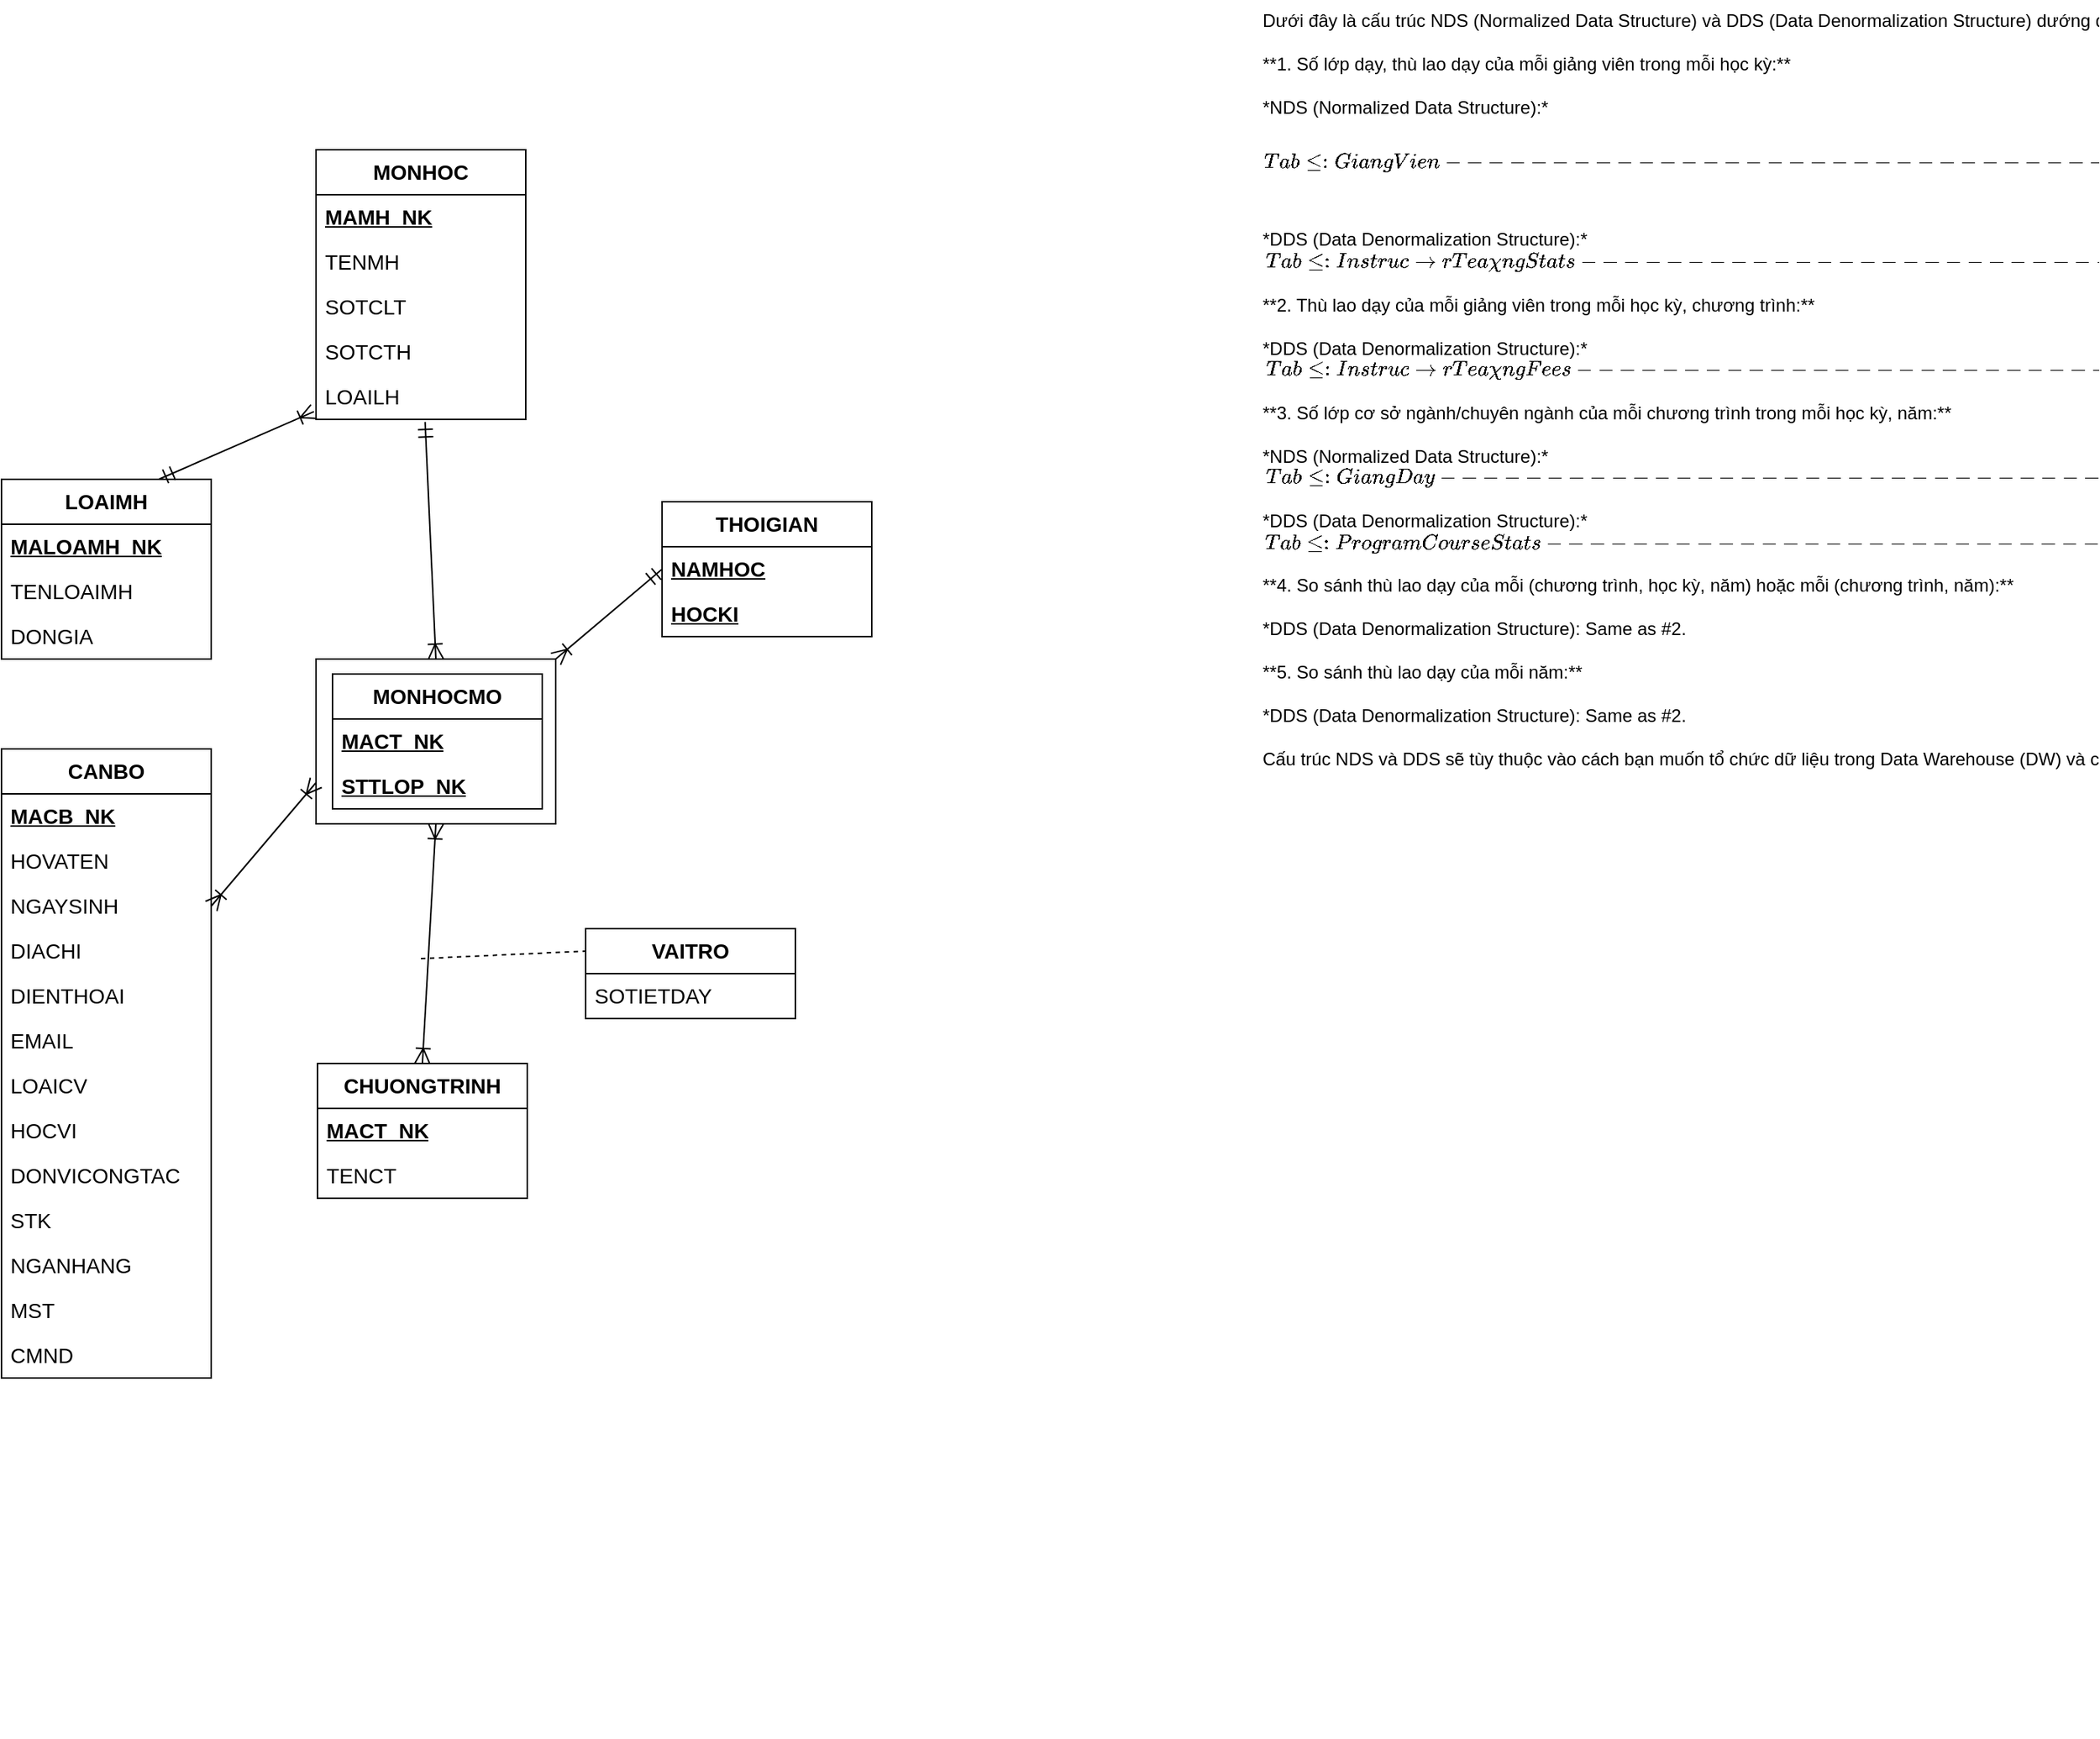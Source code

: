 <mxfile version="22.0.8" type="google" pages="6">
  <diagram name="Page-1" id="cnE0yH70hCLEFusEQbxG">
    <mxGraphModel dx="474" dy="757" grid="1" gridSize="10" guides="1" tooltips="1" connect="1" arrows="1" fold="1" page="1" pageScale="1" pageWidth="850" pageHeight="1100" math="0" shadow="0">
      <root>
        <mxCell id="0" />
        <mxCell id="1" parent="0" />
        <mxCell id="Tnx5CEbFx1k8-mQdlVLC-14" value="Dưới đây là cấu trúc NDS (Normalized Data Structure) và DDS (Data Denormalization Structure) dướng để phục vụ nhu cầu phân tích bạn đã mô tả: &#xa; &#xa;**1. Số lớp dạy, thù lao dạy của mỗi giảng viên trong mỗi học kỳ:** &#xa; &#xa;*NDS (Normalized Data Structure):* &#xa;``` &#xa;Table: GiangVien &#xa;------------------------------------- &#xa;MaGV | HoTen | NgaySinh | ... &#xa;------------------------------------- &#xa;0001 | Nguyễn Văn A | 12/8/2000 | ... &#xa;7008 | Trần Thanh Hưng | 3/5/1988 | ... &#xa; &#xa;Table: GiangDay &#xa;---------------------------------------------------- &#xa;MaCT | HocKy | NamHoc | MaGV | MaMH | ... &#xa;---------------------------------------------------- &#xa;CLC | 1 | 2023-2024 | 0001 | CSDL | ... &#xa;CLC | 1 | 2023-2024 | 0001 | TTKD | ... &#xa;CLC | 1 | 2023-2024 | 7008 | TTKD | ... &#xa;``` &#xa; &#xa;*DDS (Data Denormalization Structure):* &#xa;``` &#xa;Table: InstructorTeachingStats &#xa;-------------------------------------- &#xa;MaGV | HocKy | NamHoc | SoLopDay | ThuLaoDay &#xa;-------------------------------------- &#xa;0001 | 1 | 2023-2024 | 2 | ... &#xa;7008 | 1 | 2023-2024 | 1 | ... &#xa;``` &#xa; &#xa;**2. Thù lao dạy của mỗi giảng viên trong mỗi học kỳ, chương trình:** &#xa; &#xa;*DDS (Data Denormalization Structure):* &#xa;``` &#xa;Table: InstructorTeachingFees &#xa;----------------------------------------------- &#xa;MaGV | HocKy | NamHoc | MaCT | ThuLaoDay &#xa;----------------------------------------------- &#xa;0001 | 1 | 2023-2024 | CSDL | ... &#xa;0001 | 1 | 2023-2024 | TTKD | ... &#xa;7008 | 1 | 2023-2024 | TTKD | ... &#xa;``` &#xa; &#xa;**3. Số lớp cơ sở ngành/chuyên ngành của mỗi chương trình trong mỗi học kỳ, năm:** &#xa; &#xa;*NDS (Normalized Data Structure):* &#xa;``` &#xa;Table: GiangDay &#xa;---------------------------------------------------- &#xa;MaCT | HocKy | NamHoc | MaMH | ... &#xa;---------------------------------------------------- &#xa;CLC | 1 | 2023-2024 | CSDL | ... &#xa;CLC | 1 | 2023-2024 | TTKD | ... &#xa;``` &#xa; &#xa;*DDS (Data Denormalization Structure):* &#xa;``` &#xa;Table: ProgramCourseStats &#xa;------------------------------------- &#xa;MaCT | HocKy | NamHoc | MaMH | SoLopCoSo | SoLopChuyenNganh &#xa;------------------------------------- &#xa;CLC | 1 | 2023-2024 | CSDL | 1 | 1 &#xa;CLC | 1 | 2023-2024 | TTKD | 0 | 2 &#xa;``` &#xa; &#xa;**4. So sánh thù lao dạy của mỗi (chương trình, học kỳ, năm) hoặc mỗi (chương trình, năm):** &#xa; &#xa;*DDS (Data Denormalization Structure): Same as #2. &#xa; &#xa;**5. So sánh thù lao dạy của mỗi năm:** &#xa; &#xa;*DDS (Data Denormalization Structure): Same as #2. &#xa; &#xa;Cấu trúc NDS và DDS sẽ tùy thuộc vào cách bạn muốn tổ chức dữ liệu trong Data Warehouse (DW) và cụ thể hóa hơn dữ liệu của bạn. Lưu ý rằng các khóa chính, ràng buộc và chi tiết cụ thể khác có thể được bổ sung cho cấu trúc này tùy thuộc vào hệ thống DW của bạn." style="text;whiteSpace=wrap;html=1;" parent="1" vertex="1">
          <mxGeometry x="1020" y="30" width="560" height="1160" as="geometry" />
        </mxCell>
        <mxCell id="NinnnEc7J0KADaJxtJI0-44" value="" style="rounded=0;whiteSpace=wrap;html=1;" parent="1" vertex="1">
          <mxGeometry x="390" y="470" width="160" height="110" as="geometry" />
        </mxCell>
        <mxCell id="NinnnEc7J0KADaJxtJI0-45" value="&lt;b style=&quot;font-size: 14px;&quot;&gt;CANBO&lt;/b&gt;" style="swimlane;fontStyle=0;childLayout=stackLayout;horizontal=1;startSize=30;horizontalStack=0;resizeParent=1;resizeParentMax=0;resizeLast=0;collapsible=1;marginBottom=0;whiteSpace=wrap;html=1;fontSize=14;" parent="1" vertex="1">
          <mxGeometry x="180" y="530" width="140" height="420" as="geometry" />
        </mxCell>
        <mxCell id="NinnnEc7J0KADaJxtJI0-46" value="&lt;b&gt;&lt;u&gt;MACB_NK&lt;/u&gt;&lt;/b&gt;" style="text;strokeColor=none;fillColor=none;align=left;verticalAlign=middle;spacingLeft=4;spacingRight=4;overflow=hidden;points=[[0,0.5],[1,0.5]];portConstraint=eastwest;rotatable=0;whiteSpace=wrap;html=1;fontSize=14;" parent="NinnnEc7J0KADaJxtJI0-45" vertex="1">
          <mxGeometry y="30" width="140" height="30" as="geometry" />
        </mxCell>
        <mxCell id="NinnnEc7J0KADaJxtJI0-47" value="HOVATEN" style="text;strokeColor=none;fillColor=none;align=left;verticalAlign=middle;spacingLeft=4;spacingRight=4;overflow=hidden;points=[[0,0.5],[1,0.5]];portConstraint=eastwest;rotatable=0;whiteSpace=wrap;html=1;fontSize=14;" parent="NinnnEc7J0KADaJxtJI0-45" vertex="1">
          <mxGeometry y="60" width="140" height="30" as="geometry" />
        </mxCell>
        <mxCell id="NinnnEc7J0KADaJxtJI0-48" value="NGAYSINH" style="text;strokeColor=none;fillColor=none;align=left;verticalAlign=middle;spacingLeft=4;spacingRight=4;overflow=hidden;points=[[0,0.5],[1,0.5]];portConstraint=eastwest;rotatable=0;whiteSpace=wrap;html=1;fontSize=14;" parent="NinnnEc7J0KADaJxtJI0-45" vertex="1">
          <mxGeometry y="90" width="140" height="30" as="geometry" />
        </mxCell>
        <mxCell id="NinnnEc7J0KADaJxtJI0-49" value="DIACHI" style="text;strokeColor=none;fillColor=none;align=left;verticalAlign=middle;spacingLeft=4;spacingRight=4;overflow=hidden;points=[[0,0.5],[1,0.5]];portConstraint=eastwest;rotatable=0;whiteSpace=wrap;html=1;fontSize=14;" parent="NinnnEc7J0KADaJxtJI0-45" vertex="1">
          <mxGeometry y="120" width="140" height="30" as="geometry" />
        </mxCell>
        <mxCell id="NinnnEc7J0KADaJxtJI0-50" value="DIENTHOAI" style="text;strokeColor=none;fillColor=none;align=left;verticalAlign=middle;spacingLeft=4;spacingRight=4;overflow=hidden;points=[[0,0.5],[1,0.5]];portConstraint=eastwest;rotatable=0;whiteSpace=wrap;html=1;fontSize=14;" parent="NinnnEc7J0KADaJxtJI0-45" vertex="1">
          <mxGeometry y="150" width="140" height="30" as="geometry" />
        </mxCell>
        <mxCell id="dfqjwkZ-2hZZyWslG4gG-1" value="EMAIL" style="text;strokeColor=none;fillColor=none;align=left;verticalAlign=middle;spacingLeft=4;spacingRight=4;overflow=hidden;points=[[0,0.5],[1,0.5]];portConstraint=eastwest;rotatable=0;whiteSpace=wrap;html=1;fontSize=14;" vertex="1" parent="NinnnEc7J0KADaJxtJI0-45">
          <mxGeometry y="180" width="140" height="30" as="geometry" />
        </mxCell>
        <mxCell id="NinnnEc7J0KADaJxtJI0-51" value="LOAICV" style="text;strokeColor=none;fillColor=none;align=left;verticalAlign=middle;spacingLeft=4;spacingRight=4;overflow=hidden;points=[[0,0.5],[1,0.5]];portConstraint=eastwest;rotatable=0;whiteSpace=wrap;html=1;fontSize=14;" parent="NinnnEc7J0KADaJxtJI0-45" vertex="1">
          <mxGeometry y="210" width="140" height="30" as="geometry" />
        </mxCell>
        <mxCell id="NinnnEc7J0KADaJxtJI0-52" value="HOCVI" style="text;strokeColor=none;fillColor=none;align=left;verticalAlign=middle;spacingLeft=4;spacingRight=4;overflow=hidden;points=[[0,0.5],[1,0.5]];portConstraint=eastwest;rotatable=0;whiteSpace=wrap;html=1;fontSize=14;" parent="NinnnEc7J0KADaJxtJI0-45" vertex="1">
          <mxGeometry y="240" width="140" height="30" as="geometry" />
        </mxCell>
        <mxCell id="NinnnEc7J0KADaJxtJI0-53" value="DONVICONGTAC" style="text;strokeColor=none;fillColor=none;align=left;verticalAlign=middle;spacingLeft=4;spacingRight=4;overflow=hidden;points=[[0,0.5],[1,0.5]];portConstraint=eastwest;rotatable=0;whiteSpace=wrap;html=1;fontSize=14;" parent="NinnnEc7J0KADaJxtJI0-45" vertex="1">
          <mxGeometry y="270" width="140" height="30" as="geometry" />
        </mxCell>
        <mxCell id="NinnnEc7J0KADaJxtJI0-54" value="STK" style="text;strokeColor=none;fillColor=none;align=left;verticalAlign=middle;spacingLeft=4;spacingRight=4;overflow=hidden;points=[[0,0.5],[1,0.5]];portConstraint=eastwest;rotatable=0;whiteSpace=wrap;html=1;fontSize=14;" parent="NinnnEc7J0KADaJxtJI0-45" vertex="1">
          <mxGeometry y="300" width="140" height="30" as="geometry" />
        </mxCell>
        <mxCell id="NinnnEc7J0KADaJxtJI0-55" value="NGANHANG" style="text;strokeColor=none;fillColor=none;align=left;verticalAlign=middle;spacingLeft=4;spacingRight=4;overflow=hidden;points=[[0,0.5],[1,0.5]];portConstraint=eastwest;rotatable=0;whiteSpace=wrap;html=1;fontSize=14;" parent="NinnnEc7J0KADaJxtJI0-45" vertex="1">
          <mxGeometry y="330" width="140" height="30" as="geometry" />
        </mxCell>
        <mxCell id="NinnnEc7J0KADaJxtJI0-56" value="MST" style="text;strokeColor=none;fillColor=none;align=left;verticalAlign=middle;spacingLeft=4;spacingRight=4;overflow=hidden;points=[[0,0.5],[1,0.5]];portConstraint=eastwest;rotatable=0;whiteSpace=wrap;html=1;fontSize=14;" parent="NinnnEc7J0KADaJxtJI0-45" vertex="1">
          <mxGeometry y="360" width="140" height="30" as="geometry" />
        </mxCell>
        <mxCell id="NinnnEc7J0KADaJxtJI0-57" value="CMND" style="text;strokeColor=none;fillColor=none;align=left;verticalAlign=middle;spacingLeft=4;spacingRight=4;overflow=hidden;points=[[0,0.5],[1,0.5]];portConstraint=eastwest;rotatable=0;whiteSpace=wrap;html=1;fontSize=14;" parent="NinnnEc7J0KADaJxtJI0-45" vertex="1">
          <mxGeometry y="390" width="140" height="30" as="geometry" />
        </mxCell>
        <mxCell id="NinnnEc7J0KADaJxtJI0-58" value="&lt;b style=&quot;font-size: 14px;&quot;&gt;MONHOC&lt;/b&gt;" style="swimlane;fontStyle=0;childLayout=stackLayout;horizontal=1;startSize=30;horizontalStack=0;resizeParent=1;resizeParentMax=0;resizeLast=0;collapsible=1;marginBottom=0;whiteSpace=wrap;html=1;fontSize=14;" parent="1" vertex="1">
          <mxGeometry x="390" y="130" width="140" height="180" as="geometry" />
        </mxCell>
        <mxCell id="NinnnEc7J0KADaJxtJI0-59" value="&lt;b&gt;&lt;u&gt;MAMH_NK&lt;/u&gt;&lt;/b&gt;" style="text;strokeColor=none;fillColor=none;align=left;verticalAlign=middle;spacingLeft=4;spacingRight=4;overflow=hidden;points=[[0,0.5],[1,0.5]];portConstraint=eastwest;rotatable=0;whiteSpace=wrap;html=1;fontSize=14;" parent="NinnnEc7J0KADaJxtJI0-58" vertex="1">
          <mxGeometry y="30" width="140" height="30" as="geometry" />
        </mxCell>
        <mxCell id="NinnnEc7J0KADaJxtJI0-60" value="TENMH" style="text;strokeColor=none;fillColor=none;align=left;verticalAlign=middle;spacingLeft=4;spacingRight=4;overflow=hidden;points=[[0,0.5],[1,0.5]];portConstraint=eastwest;rotatable=0;whiteSpace=wrap;html=1;fontSize=14;" parent="NinnnEc7J0KADaJxtJI0-58" vertex="1">
          <mxGeometry y="60" width="140" height="30" as="geometry" />
        </mxCell>
        <mxCell id="NinnnEc7J0KADaJxtJI0-61" value="SOTCLT" style="text;strokeColor=none;fillColor=none;align=left;verticalAlign=middle;spacingLeft=4;spacingRight=4;overflow=hidden;points=[[0,0.5],[1,0.5]];portConstraint=eastwest;rotatable=0;whiteSpace=wrap;html=1;fontSize=14;" parent="NinnnEc7J0KADaJxtJI0-58" vertex="1">
          <mxGeometry y="90" width="140" height="30" as="geometry" />
        </mxCell>
        <mxCell id="NinnnEc7J0KADaJxtJI0-62" value="SOTCTH" style="text;strokeColor=none;fillColor=none;align=left;verticalAlign=middle;spacingLeft=4;spacingRight=4;overflow=hidden;points=[[0,0.5],[1,0.5]];portConstraint=eastwest;rotatable=0;whiteSpace=wrap;html=1;fontSize=14;" parent="NinnnEc7J0KADaJxtJI0-58" vertex="1">
          <mxGeometry y="120" width="140" height="30" as="geometry" />
        </mxCell>
        <mxCell id="NinnnEc7J0KADaJxtJI0-63" value="LOAILH" style="text;strokeColor=none;fillColor=none;align=left;verticalAlign=middle;spacingLeft=4;spacingRight=4;overflow=hidden;points=[[0,0.5],[1,0.5]];portConstraint=eastwest;rotatable=0;whiteSpace=wrap;html=1;fontSize=14;" parent="NinnnEc7J0KADaJxtJI0-58" vertex="1">
          <mxGeometry y="150" width="140" height="30" as="geometry" />
        </mxCell>
        <mxCell id="NinnnEc7J0KADaJxtJI0-65" value="" style="endArrow=none;html=1;rounded=0;strokeColor=none;fontSize=14;" parent="1" edge="1">
          <mxGeometry relative="1" as="geometry">
            <mxPoint x="410" y="639" as="sourcePoint" />
            <mxPoint x="570" y="639" as="targetPoint" />
          </mxGeometry>
        </mxCell>
        <mxCell id="NinnnEc7J0KADaJxtJI0-66" value="&lt;b style=&quot;border-color: var(--border-color);&quot;&gt;CHUONGTRINH&lt;/b&gt;" style="swimlane;fontStyle=0;childLayout=stackLayout;horizontal=1;startSize=30;horizontalStack=0;resizeParent=1;resizeParentMax=0;resizeLast=0;collapsible=1;marginBottom=0;whiteSpace=wrap;html=1;fontSize=14;" parent="1" vertex="1">
          <mxGeometry x="391" y="740" width="140" height="90" as="geometry" />
        </mxCell>
        <mxCell id="NinnnEc7J0KADaJxtJI0-67" value="&lt;b&gt;&lt;u&gt;MACT_NK&lt;/u&gt;&lt;/b&gt;" style="text;strokeColor=none;fillColor=none;align=left;verticalAlign=middle;spacingLeft=4;spacingRight=4;overflow=hidden;points=[[0,0.5],[1,0.5]];portConstraint=eastwest;rotatable=0;whiteSpace=wrap;html=1;fontSize=14;" parent="NinnnEc7J0KADaJxtJI0-66" vertex="1">
          <mxGeometry y="30" width="140" height="30" as="geometry" />
        </mxCell>
        <mxCell id="NinnnEc7J0KADaJxtJI0-68" value="TENCT" style="text;strokeColor=none;fillColor=none;align=left;verticalAlign=middle;spacingLeft=4;spacingRight=4;overflow=hidden;points=[[0,0.5],[1,0.5]];portConstraint=eastwest;rotatable=0;whiteSpace=wrap;html=1;fontSize=14;" parent="NinnnEc7J0KADaJxtJI0-66" vertex="1">
          <mxGeometry y="60" width="140" height="30" as="geometry" />
        </mxCell>
        <mxCell id="NinnnEc7J0KADaJxtJI0-70" value="&lt;b style=&quot;font-size: 14px;&quot;&gt;THOIGIAN&lt;/b&gt;" style="swimlane;fontStyle=0;childLayout=stackLayout;horizontal=1;startSize=30;horizontalStack=0;resizeParent=1;resizeParentMax=0;resizeLast=0;collapsible=1;marginBottom=0;whiteSpace=wrap;html=1;fontSize=14;" parent="1" vertex="1">
          <mxGeometry x="621" y="365" width="140" height="90" as="geometry" />
        </mxCell>
        <mxCell id="NinnnEc7J0KADaJxtJI0-71" value="&lt;u style=&quot;font-size: 14px;&quot;&gt;&lt;b style=&quot;font-size: 14px;&quot;&gt;NAMHOC&lt;/b&gt;&lt;/u&gt;" style="text;strokeColor=none;fillColor=none;align=left;verticalAlign=middle;spacingLeft=4;spacingRight=4;overflow=hidden;points=[[0,0.5],[1,0.5]];portConstraint=eastwest;rotatable=0;whiteSpace=wrap;html=1;fontSize=14;" parent="NinnnEc7J0KADaJxtJI0-70" vertex="1">
          <mxGeometry y="30" width="140" height="30" as="geometry" />
        </mxCell>
        <mxCell id="NinnnEc7J0KADaJxtJI0-72" value="&lt;b style=&quot;font-size: 14px;&quot;&gt;&lt;u style=&quot;font-size: 14px;&quot;&gt;HOCKI&lt;/u&gt;&lt;/b&gt;" style="text;strokeColor=none;fillColor=none;align=left;verticalAlign=middle;spacingLeft=4;spacingRight=4;overflow=hidden;points=[[0,0.5],[1,0.5]];portConstraint=eastwest;rotatable=0;whiteSpace=wrap;html=1;fontSize=14;" parent="NinnnEc7J0KADaJxtJI0-70" vertex="1">
          <mxGeometry y="60" width="140" height="30" as="geometry" />
        </mxCell>
        <mxCell id="NinnnEc7J0KADaJxtJI0-75" value="&lt;b style=&quot;font-size: 14px;&quot;&gt;MONHOCMO&lt;/b&gt;" style="swimlane;fontStyle=0;childLayout=stackLayout;horizontal=1;startSize=30;horizontalStack=0;resizeParent=1;resizeParentMax=0;resizeLast=0;collapsible=1;marginBottom=0;whiteSpace=wrap;html=1;fontSize=14;" parent="1" vertex="1">
          <mxGeometry x="401" y="480" width="140" height="90" as="geometry" />
        </mxCell>
        <mxCell id="NinnnEc7J0KADaJxtJI0-76" value="&lt;b&gt;&lt;u&gt;MACT_NK&lt;/u&gt;&lt;/b&gt;" style="text;strokeColor=none;fillColor=none;align=left;verticalAlign=middle;spacingLeft=4;spacingRight=4;overflow=hidden;points=[[0,0.5],[1,0.5]];portConstraint=eastwest;rotatable=0;whiteSpace=wrap;html=1;fontSize=14;" parent="NinnnEc7J0KADaJxtJI0-75" vertex="1">
          <mxGeometry y="30" width="140" height="30" as="geometry" />
        </mxCell>
        <mxCell id="NinnnEc7J0KADaJxtJI0-77" value="&lt;b style=&quot;font-size: 14px;&quot;&gt;&lt;u style=&quot;font-size: 14px;&quot;&gt;STTLOP_NK&lt;br&gt;&lt;/u&gt;&lt;/b&gt;" style="text;strokeColor=none;fillColor=none;align=left;verticalAlign=middle;spacingLeft=4;spacingRight=4;overflow=hidden;points=[[0,0.5],[1,0.5]];portConstraint=eastwest;rotatable=0;whiteSpace=wrap;html=1;fontSize=14;" parent="NinnnEc7J0KADaJxtJI0-75" vertex="1">
          <mxGeometry y="60" width="140" height="30" as="geometry" />
        </mxCell>
        <mxCell id="NinnnEc7J0KADaJxtJI0-78" value="&lt;b style=&quot;font-size: 14px;&quot;&gt;VAITRO&lt;/b&gt;" style="swimlane;fontStyle=0;childLayout=stackLayout;horizontal=1;startSize=30;horizontalStack=0;resizeParent=1;resizeParentMax=0;resizeLast=0;collapsible=1;marginBottom=0;whiteSpace=wrap;html=1;fontSize=14;" parent="1" vertex="1">
          <mxGeometry x="570" y="650" width="140" height="60" as="geometry" />
        </mxCell>
        <mxCell id="NinnnEc7J0KADaJxtJI0-79" value="&lt;span style=&quot;font-size: 14px;&quot;&gt;&lt;span style=&quot;font-size: 14px;&quot;&gt;SOTIETDAY&lt;/span&gt;&lt;/span&gt;" style="text;strokeColor=none;fillColor=none;align=left;verticalAlign=middle;spacingLeft=4;spacingRight=4;overflow=hidden;points=[[0,0.5],[1,0.5]];portConstraint=eastwest;rotatable=0;whiteSpace=wrap;html=1;fontSize=14;" parent="NinnnEc7J0KADaJxtJI0-78" vertex="1">
          <mxGeometry y="30" width="140" height="30" as="geometry" />
        </mxCell>
        <mxCell id="NinnnEc7J0KADaJxtJI0-80" value="&lt;b style=&quot;border-color: var(--border-color);&quot;&gt;LOAIMH&lt;/b&gt;" style="swimlane;fontStyle=0;childLayout=stackLayout;horizontal=1;startSize=30;horizontalStack=0;resizeParent=1;resizeParentMax=0;resizeLast=0;collapsible=1;marginBottom=0;whiteSpace=wrap;html=1;fontSize=14;" parent="1" vertex="1">
          <mxGeometry x="180" y="350" width="140" height="120" as="geometry" />
        </mxCell>
        <mxCell id="NinnnEc7J0KADaJxtJI0-81" value="&lt;b&gt;&lt;u&gt;MALOAMH_NK&lt;/u&gt;&lt;/b&gt;" style="text;strokeColor=none;fillColor=none;align=left;verticalAlign=middle;spacingLeft=4;spacingRight=4;overflow=hidden;points=[[0,0.5],[1,0.5]];portConstraint=eastwest;rotatable=0;whiteSpace=wrap;html=1;fontSize=14;" parent="NinnnEc7J0KADaJxtJI0-80" vertex="1">
          <mxGeometry y="30" width="140" height="30" as="geometry" />
        </mxCell>
        <mxCell id="NinnnEc7J0KADaJxtJI0-82" value="TENLOAIMH" style="text;strokeColor=none;fillColor=none;align=left;verticalAlign=middle;spacingLeft=4;spacingRight=4;overflow=hidden;points=[[0,0.5],[1,0.5]];portConstraint=eastwest;rotatable=0;whiteSpace=wrap;html=1;fontSize=14;" parent="NinnnEc7J0KADaJxtJI0-80" vertex="1">
          <mxGeometry y="60" width="140" height="30" as="geometry" />
        </mxCell>
        <mxCell id="NinnnEc7J0KADaJxtJI0-83" value="DONGIA" style="text;strokeColor=none;fillColor=none;align=left;verticalAlign=middle;spacingLeft=4;spacingRight=4;overflow=hidden;points=[[0,0.5],[1,0.5]];portConstraint=eastwest;rotatable=0;whiteSpace=wrap;html=1;fontSize=14;" parent="NinnnEc7J0KADaJxtJI0-80" vertex="1">
          <mxGeometry y="90" width="140" height="30" as="geometry" />
        </mxCell>
        <mxCell id="NinnnEc7J0KADaJxtJI0-84" value="" style="fontSize=14;html=1;endArrow=ERoneToMany;startArrow=ERmandOne;rounded=0;startSize=8;endSize=8;entryX=-0.01;entryY=0.826;entryDx=0;entryDy=0;startFill=0;endFill=0;exitX=0.75;exitY=0;exitDx=0;exitDy=0;entryPerimeter=0;" parent="1" source="NinnnEc7J0KADaJxtJI0-80" target="NinnnEc7J0KADaJxtJI0-63" edge="1">
          <mxGeometry width="100" height="100" relative="1" as="geometry">
            <mxPoint x="631" y="499" as="sourcePoint" />
            <mxPoint x="540" y="205" as="targetPoint" />
          </mxGeometry>
        </mxCell>
        <mxCell id="NinnnEc7J0KADaJxtJI0-85" value="" style="fontSize=14;html=1;endArrow=ERoneToMany;startArrow=ERoneToMany;rounded=0;startSize=8;endSize=8;entryX=0.5;entryY=1;entryDx=0;entryDy=0;startFill=0;endFill=0;exitX=0.5;exitY=0;exitDx=0;exitDy=0;" parent="1" source="NinnnEc7J0KADaJxtJI0-66" target="NinnnEc7J0KADaJxtJI0-44" edge="1">
          <mxGeometry width="100" height="100" relative="1" as="geometry">
            <mxPoint x="390" y="565" as="sourcePoint" />
            <mxPoint x="299" y="622" as="targetPoint" />
          </mxGeometry>
        </mxCell>
        <mxCell id="NinnnEc7J0KADaJxtJI0-86" value="" style="endArrow=none;dashed=1;html=1;rounded=0;entryX=0;entryY=0.25;entryDx=0;entryDy=0;" parent="1" target="NinnnEc7J0KADaJxtJI0-78" edge="1">
          <mxGeometry width="50" height="50" relative="1" as="geometry">
            <mxPoint x="460" y="670" as="sourcePoint" />
            <mxPoint x="490" y="550" as="targetPoint" />
          </mxGeometry>
        </mxCell>
        <mxCell id="NinnnEc7J0KADaJxtJI0-73" value="" style="fontSize=14;html=1;endArrow=ERoneToMany;startArrow=ERmandOne;rounded=0;startSize=8;endSize=8;entryX=0.5;entryY=0;entryDx=0;entryDy=0;startFill=0;endFill=0;exitX=0.52;exitY=1.056;exitDx=0;exitDy=0;exitPerimeter=0;" parent="1" source="NinnnEc7J0KADaJxtJI0-63" target="NinnnEc7J0KADaJxtJI0-44" edge="1">
          <mxGeometry width="100" height="100" relative="1" as="geometry">
            <mxPoint x="390" y="773" as="sourcePoint" />
            <mxPoint x="229" y="771" as="targetPoint" />
          </mxGeometry>
        </mxCell>
        <mxCell id="rzeHbOEwu_-gsVQrY9uA-1" value="" style="fontSize=14;html=1;endArrow=ERoneToMany;startArrow=ERmandOne;rounded=0;startSize=8;endSize=8;entryX=1;entryY=0;entryDx=0;entryDy=0;startFill=0;endFill=0;exitX=0;exitY=0.5;exitDx=0;exitDy=0;" parent="1" source="NinnnEc7J0KADaJxtJI0-71" target="NinnnEc7J0KADaJxtJI0-44" edge="1">
          <mxGeometry width="100" height="100" relative="1" as="geometry">
            <mxPoint x="473" y="322" as="sourcePoint" />
            <mxPoint x="480" y="480" as="targetPoint" />
          </mxGeometry>
        </mxCell>
        <mxCell id="rzeHbOEwu_-gsVQrY9uA-2" value="" style="fontSize=14;html=1;endArrow=ERoneToMany;startArrow=ERoneToMany;rounded=0;startSize=8;endSize=8;entryX=0;entryY=0.75;entryDx=0;entryDy=0;startFill=0;endFill=0;exitX=1;exitY=0.5;exitDx=0;exitDy=0;" parent="1" source="NinnnEc7J0KADaJxtJI0-48" target="NinnnEc7J0KADaJxtJI0-44" edge="1">
          <mxGeometry width="100" height="100" relative="1" as="geometry">
            <mxPoint x="295" y="360" as="sourcePoint" />
            <mxPoint x="399" y="315" as="targetPoint" />
          </mxGeometry>
        </mxCell>
      </root>
    </mxGraphModel>
  </diagram>
  <diagram id="-V2BBd2TV2LEyPwhN2Qz" name="1a">
    <mxGraphModel dx="993" dy="-392" grid="1" gridSize="10" guides="1" tooltips="1" connect="1" arrows="1" fold="1" page="1" pageScale="1" pageWidth="850" pageHeight="1100" math="0" shadow="0">
      <root>
        <mxCell id="0" />
        <mxCell id="1" parent="0" />
        <mxCell id="RrQlkDcYMKj6BXESaJ7J-1" value="&lt;b style=&quot;border-color: var(--border-color);&quot;&gt;Dim_&lt;/b&gt;&lt;b style=&quot;font-size: 14px;&quot;&gt;ThoiGian&lt;/b&gt;" style="swimlane;fontStyle=0;childLayout=stackLayout;horizontal=1;startSize=30;horizontalStack=0;resizeParent=1;resizeParentMax=0;resizeLast=0;collapsible=1;marginBottom=0;whiteSpace=wrap;html=1;fontSize=14;" parent="1" vertex="1">
          <mxGeometry x="631" y="1370" width="140" height="150" as="geometry" />
        </mxCell>
        <mxCell id="RrQlkDcYMKj6BXESaJ7J-2" value="&lt;u style=&quot;font-size: 14px;&quot;&gt;&lt;b style=&quot;font-size: 14px;&quot;&gt;NamHoc&lt;/b&gt;&lt;/u&gt;" style="text;strokeColor=none;fillColor=none;align=left;verticalAlign=middle;spacingLeft=4;spacingRight=4;overflow=hidden;points=[[0,0.5],[1,0.5]];portConstraint=eastwest;rotatable=0;whiteSpace=wrap;html=1;fontSize=14;" parent="RrQlkDcYMKj6BXESaJ7J-1" vertex="1">
          <mxGeometry y="30" width="140" height="30" as="geometry" />
        </mxCell>
        <mxCell id="RrQlkDcYMKj6BXESaJ7J-3" value="&lt;b style=&quot;font-size: 14px;&quot;&gt;&lt;u style=&quot;font-size: 14px;&quot;&gt;HocKi&lt;/u&gt;&lt;/b&gt;" style="text;strokeColor=none;fillColor=none;align=left;verticalAlign=middle;spacingLeft=4;spacingRight=4;overflow=hidden;points=[[0,0.5],[1,0.5]];portConstraint=eastwest;rotatable=0;whiteSpace=wrap;html=1;fontSize=14;" parent="RrQlkDcYMKj6BXESaJ7J-1" vertex="1">
          <mxGeometry y="60" width="140" height="30" as="geometry" />
        </mxCell>
        <mxCell id="RrQlkDcYMKj6BXESaJ7J-4" value="NgayBatDau" style="text;strokeColor=none;fillColor=none;align=left;verticalAlign=middle;spacingLeft=4;spacingRight=4;overflow=hidden;points=[[0,0.5],[1,0.5]];portConstraint=eastwest;rotatable=0;whiteSpace=wrap;html=1;fontSize=14;" parent="RrQlkDcYMKj6BXESaJ7J-1" vertex="1">
          <mxGeometry y="90" width="140" height="30" as="geometry" />
        </mxCell>
        <mxCell id="RrQlkDcYMKj6BXESaJ7J-5" value="NgayKetThuc" style="text;strokeColor=none;fillColor=none;align=left;verticalAlign=middle;spacingLeft=4;spacingRight=4;overflow=hidden;points=[[0,0.5],[1,0.5]];portConstraint=eastwest;rotatable=0;whiteSpace=wrap;html=1;fontSize=14;" parent="RrQlkDcYMKj6BXESaJ7J-1" vertex="1">
          <mxGeometry y="120" width="140" height="30" as="geometry" />
        </mxCell>
        <mxCell id="RrQlkDcYMKj6BXESaJ7J-6" value="FACT_CAU1A" style="shape=table;startSize=30;container=1;collapsible=1;childLayout=tableLayout;fixedRows=1;rowLines=0;fontStyle=1;align=center;resizeLast=1;html=1;fontSize=14;" parent="1" vertex="1">
          <mxGeometry x="350" y="1290" width="180" height="212" as="geometry" />
        </mxCell>
        <mxCell id="RrQlkDcYMKj6BXESaJ7J-7" value="" style="shape=tableRow;horizontal=0;startSize=0;swimlaneHead=0;swimlaneBody=0;fillColor=none;collapsible=0;dropTarget=0;points=[[0,0.5],[1,0.5]];portConstraint=eastwest;top=0;left=0;right=0;bottom=1;fontSize=14;" parent="RrQlkDcYMKj6BXESaJ7J-6" vertex="1">
          <mxGeometry y="30" width="180" height="30" as="geometry" />
        </mxCell>
        <mxCell id="RrQlkDcYMKj6BXESaJ7J-8" value="FK" style="shape=partialRectangle;connectable=0;fillColor=none;top=0;left=0;bottom=0;right=0;fontStyle=1;overflow=hidden;whiteSpace=wrap;html=1;fontSize=14;" parent="RrQlkDcYMKj6BXESaJ7J-7" vertex="1">
          <mxGeometry width="31" height="30" as="geometry">
            <mxRectangle width="31" height="30" as="alternateBounds" />
          </mxGeometry>
        </mxCell>
        <mxCell id="RrQlkDcYMKj6BXESaJ7J-9" value="&lt;b style=&quot;border-color: var(--border-color); font-size: 14px;&quot;&gt;&lt;u style=&quot;border-color: var(--border-color); font-size: 14px;&quot;&gt;TenCT&lt;/u&gt;&lt;/b&gt;" style="shape=partialRectangle;connectable=0;fillColor=none;top=0;left=0;bottom=0;right=0;align=left;spacingLeft=6;fontStyle=5;overflow=hidden;whiteSpace=wrap;html=1;fontSize=14;" parent="RrQlkDcYMKj6BXESaJ7J-7" vertex="1">
          <mxGeometry x="31" width="149" height="30" as="geometry">
            <mxRectangle width="149" height="30" as="alternateBounds" />
          </mxGeometry>
        </mxCell>
        <mxCell id="RrQlkDcYMKj6BXESaJ7J-10" value="" style="shape=tableRow;horizontal=0;startSize=0;swimlaneHead=0;swimlaneBody=0;fillColor=none;collapsible=0;dropTarget=0;points=[[0,0.5],[1,0.5]];portConstraint=eastwest;top=0;left=0;right=0;bottom=1;fontSize=14;" parent="RrQlkDcYMKj6BXESaJ7J-6" vertex="1">
          <mxGeometry y="60" width="180" height="30" as="geometry" />
        </mxCell>
        <mxCell id="RrQlkDcYMKj6BXESaJ7J-11" value="FK" style="shape=partialRectangle;connectable=0;fillColor=none;top=0;left=0;bottom=0;right=0;fontStyle=1;overflow=hidden;whiteSpace=wrap;html=1;fontSize=14;" parent="RrQlkDcYMKj6BXESaJ7J-10" vertex="1">
          <mxGeometry width="31" height="30" as="geometry">
            <mxRectangle width="31" height="30" as="alternateBounds" />
          </mxGeometry>
        </mxCell>
        <mxCell id="RrQlkDcYMKj6BXESaJ7J-12" value="&lt;b style=&quot;border-color: var(--border-color); font-size: 14px;&quot;&gt;&lt;u style=&quot;border-color: var(--border-color); font-size: 14px;&quot;&gt;MaGV&lt;/u&gt;&lt;/b&gt;" style="shape=partialRectangle;connectable=0;fillColor=none;top=0;left=0;bottom=0;right=0;align=left;spacingLeft=6;fontStyle=5;overflow=hidden;whiteSpace=wrap;html=1;fontSize=14;" parent="RrQlkDcYMKj6BXESaJ7J-10" vertex="1">
          <mxGeometry x="31" width="149" height="30" as="geometry">
            <mxRectangle width="149" height="30" as="alternateBounds" />
          </mxGeometry>
        </mxCell>
        <mxCell id="RrQlkDcYMKj6BXESaJ7J-13" value="" style="shape=tableRow;horizontal=0;startSize=0;swimlaneHead=0;swimlaneBody=0;fillColor=none;collapsible=0;dropTarget=0;points=[[0,0.5],[1,0.5]];portConstraint=eastwest;top=0;left=0;right=0;bottom=1;fontSize=14;" parent="RrQlkDcYMKj6BXESaJ7J-6" vertex="1">
          <mxGeometry y="90" width="180" height="30" as="geometry" />
        </mxCell>
        <mxCell id="RrQlkDcYMKj6BXESaJ7J-14" value="FK" style="shape=partialRectangle;connectable=0;fillColor=none;top=0;left=0;bottom=0;right=0;fontStyle=1;overflow=hidden;whiteSpace=wrap;html=1;fontSize=14;" parent="RrQlkDcYMKj6BXESaJ7J-13" vertex="1">
          <mxGeometry width="31" height="30" as="geometry">
            <mxRectangle width="31" height="30" as="alternateBounds" />
          </mxGeometry>
        </mxCell>
        <mxCell id="RrQlkDcYMKj6BXESaJ7J-15" value="&lt;u style=&quot;border-color: var(--border-color); font-size: 14px; font-weight: 400;&quot;&gt;&lt;b style=&quot;border-color: var(--border-color); font-size: 14px;&quot;&gt;NamHoc&lt;/b&gt;&lt;/u&gt;" style="shape=partialRectangle;connectable=0;fillColor=none;top=0;left=0;bottom=0;right=0;align=left;spacingLeft=6;fontStyle=5;overflow=hidden;whiteSpace=wrap;html=1;fontSize=14;" parent="RrQlkDcYMKj6BXESaJ7J-13" vertex="1">
          <mxGeometry x="31" width="149" height="30" as="geometry">
            <mxRectangle width="149" height="30" as="alternateBounds" />
          </mxGeometry>
        </mxCell>
        <mxCell id="RrQlkDcYMKj6BXESaJ7J-16" value="" style="shape=tableRow;horizontal=0;startSize=0;swimlaneHead=0;swimlaneBody=0;fillColor=none;collapsible=0;dropTarget=0;points=[[0,0.5],[1,0.5]];portConstraint=eastwest;top=0;left=0;right=0;bottom=1;fontSize=14;" parent="RrQlkDcYMKj6BXESaJ7J-6" vertex="1">
          <mxGeometry y="120" width="180" height="30" as="geometry" />
        </mxCell>
        <mxCell id="RrQlkDcYMKj6BXESaJ7J-17" value="FK" style="shape=partialRectangle;connectable=0;fillColor=none;top=0;left=0;bottom=0;right=0;fontStyle=1;overflow=hidden;whiteSpace=wrap;html=1;fontSize=14;" parent="RrQlkDcYMKj6BXESaJ7J-16" vertex="1">
          <mxGeometry width="31" height="30" as="geometry">
            <mxRectangle width="31" height="30" as="alternateBounds" />
          </mxGeometry>
        </mxCell>
        <mxCell id="RrQlkDcYMKj6BXESaJ7J-18" value="&lt;b style=&quot;border-color: var(--border-color); font-size: 14px;&quot;&gt;&lt;u style=&quot;border-color: var(--border-color); font-size: 14px;&quot;&gt;HocKi&lt;/u&gt;&lt;/b&gt;" style="shape=partialRectangle;connectable=0;fillColor=none;top=0;left=0;bottom=0;right=0;align=left;spacingLeft=6;fontStyle=5;overflow=hidden;whiteSpace=wrap;html=1;fontSize=14;" parent="RrQlkDcYMKj6BXESaJ7J-16" vertex="1">
          <mxGeometry x="31" width="149" height="30" as="geometry">
            <mxRectangle width="149" height="30" as="alternateBounds" />
          </mxGeometry>
        </mxCell>
        <mxCell id="RrQlkDcYMKj6BXESaJ7J-19" value="" style="shape=tableRow;horizontal=0;startSize=0;swimlaneHead=0;swimlaneBody=0;fillColor=none;collapsible=0;dropTarget=0;points=[[0,0.5],[1,0.5]];portConstraint=eastwest;top=0;left=0;right=0;bottom=1;fontSize=14;" parent="RrQlkDcYMKj6BXESaJ7J-6" vertex="1">
          <mxGeometry y="150" width="180" height="30" as="geometry" />
        </mxCell>
        <mxCell id="RrQlkDcYMKj6BXESaJ7J-20" value="FK" style="shape=partialRectangle;connectable=0;fillColor=none;top=0;left=0;bottom=0;right=0;fontStyle=1;overflow=hidden;whiteSpace=wrap;html=1;fontSize=14;" parent="RrQlkDcYMKj6BXESaJ7J-19" vertex="1">
          <mxGeometry width="31" height="30" as="geometry">
            <mxRectangle width="31" height="30" as="alternateBounds" />
          </mxGeometry>
        </mxCell>
        <mxCell id="RrQlkDcYMKj6BXESaJ7J-21" value="&lt;b style=&quot;border-color: var(--border-color); font-size: 14px;&quot;&gt;&lt;u style=&quot;border-color: var(--border-color); font-size: 14px;&quot;&gt;MaLop&lt;/u&gt;&lt;/b&gt;" style="shape=partialRectangle;connectable=0;fillColor=none;top=0;left=0;bottom=0;right=0;align=left;spacingLeft=6;fontStyle=5;overflow=hidden;whiteSpace=wrap;html=1;fontSize=14;" parent="RrQlkDcYMKj6BXESaJ7J-19" vertex="1">
          <mxGeometry x="31" width="149" height="30" as="geometry">
            <mxRectangle width="149" height="30" as="alternateBounds" />
          </mxGeometry>
        </mxCell>
        <mxCell id="RrQlkDcYMKj6BXESaJ7J-22" value="&lt;font style=&quot;font-size: 14px;&quot;&gt;SoLuongGV&lt;/font&gt;" style="text;html=1;align=center;verticalAlign=middle;resizable=0;points=[];autosize=1;strokeColor=none;fillColor=none;" parent="1" vertex="1">
          <mxGeometry x="389" y="1472" width="100" height="30" as="geometry" />
        </mxCell>
        <mxCell id="RrQlkDcYMKj6BXESaJ7J-23" value="&lt;b style=&quot;border-color: var(--border-color);&quot;&gt;Dim_&lt;/b&gt;&lt;b style=&quot;font-size: 14px;&quot;&gt;ChuongTrinh&lt;/b&gt;" style="swimlane;fontStyle=0;childLayout=stackLayout;horizontal=1;startSize=30;horizontalStack=0;resizeParent=1;resizeParentMax=0;resizeLast=0;collapsible=1;marginBottom=0;whiteSpace=wrap;html=1;fontSize=14;" parent="1" vertex="1">
          <mxGeometry x="100" y="1230" width="140" height="60" as="geometry" />
        </mxCell>
        <mxCell id="RrQlkDcYMKj6BXESaJ7J-24" value="&lt;u style=&quot;font-size: 14px;&quot;&gt;&lt;b style=&quot;font-size: 14px;&quot;&gt;TenCT&lt;/b&gt;&lt;/u&gt;" style="text;strokeColor=none;fillColor=none;align=left;verticalAlign=middle;spacingLeft=4;spacingRight=4;overflow=hidden;points=[[0,0.5],[1,0.5]];portConstraint=eastwest;rotatable=0;whiteSpace=wrap;html=1;fontSize=14;" parent="RrQlkDcYMKj6BXESaJ7J-23" vertex="1">
          <mxGeometry y="30" width="140" height="30" as="geometry" />
        </mxCell>
        <mxCell id="RrQlkDcYMKj6BXESaJ7J-25" value="&lt;b style=&quot;border-color: var(--border-color);&quot;&gt;Dim_&lt;/b&gt;&lt;b style=&quot;font-size: 14px;&quot;&gt;Lop&lt;/b&gt;" style="swimlane;fontStyle=0;childLayout=stackLayout;horizontal=1;startSize=30;horizontalStack=0;resizeParent=1;resizeParentMax=0;resizeLast=0;collapsible=1;marginBottom=0;whiteSpace=wrap;html=1;fontSize=14;" parent="1" vertex="1">
          <mxGeometry x="100" y="1430" width="140" height="180" as="geometry" />
        </mxCell>
        <mxCell id="RrQlkDcYMKj6BXESaJ7J-26" value="&lt;b style=&quot;font-size: 14px;&quot;&gt;&lt;u style=&quot;font-size: 14px;&quot;&gt;MaLop&lt;/u&gt;&lt;/b&gt;" style="text;strokeColor=none;fillColor=none;align=left;verticalAlign=middle;spacingLeft=4;spacingRight=4;overflow=hidden;points=[[0,0.5],[1,0.5]];portConstraint=eastwest;rotatable=0;whiteSpace=wrap;html=1;fontSize=14;" parent="RrQlkDcYMKj6BXESaJ7J-25" vertex="1">
          <mxGeometry y="30" width="140" height="30" as="geometry" />
        </mxCell>
        <mxCell id="RrQlkDcYMKj6BXESaJ7J-27" value="TenLop" style="text;strokeColor=none;fillColor=none;align=left;verticalAlign=middle;spacingLeft=4;spacingRight=4;overflow=hidden;points=[[0,0.5],[1,0.5]];portConstraint=eastwest;rotatable=0;whiteSpace=wrap;html=1;fontSize=14;" parent="RrQlkDcYMKj6BXESaJ7J-25" vertex="1">
          <mxGeometry y="60" width="140" height="30" as="geometry" />
        </mxCell>
        <mxCell id="RrQlkDcYMKj6BXESaJ7J-28" value="SoTietLT" style="text;strokeColor=none;fillColor=none;align=left;verticalAlign=middle;spacingLeft=4;spacingRight=4;overflow=hidden;points=[[0,0.5],[1,0.5]];portConstraint=eastwest;rotatable=0;whiteSpace=wrap;html=1;fontSize=14;" parent="RrQlkDcYMKj6BXESaJ7J-25" vertex="1">
          <mxGeometry y="90" width="140" height="30" as="geometry" />
        </mxCell>
        <mxCell id="RrQlkDcYMKj6BXESaJ7J-29" value="SoTietTH" style="text;strokeColor=none;fillColor=none;align=left;verticalAlign=middle;spacingLeft=4;spacingRight=4;overflow=hidden;points=[[0,0.5],[1,0.5]];portConstraint=eastwest;rotatable=0;whiteSpace=wrap;html=1;fontSize=14;" parent="RrQlkDcYMKj6BXESaJ7J-25" vertex="1">
          <mxGeometry y="120" width="140" height="30" as="geometry" />
        </mxCell>
        <mxCell id="RrQlkDcYMKj6BXESaJ7J-30" value="SoTietTG" style="text;strokeColor=none;fillColor=none;align=left;verticalAlign=middle;spacingLeft=4;spacingRight=4;overflow=hidden;points=[[0,0.5],[1,0.5]];portConstraint=eastwest;rotatable=0;whiteSpace=wrap;html=1;fontSize=14;" parent="RrQlkDcYMKj6BXESaJ7J-25" vertex="1">
          <mxGeometry y="150" width="140" height="30" as="geometry" />
        </mxCell>
        <mxCell id="RrQlkDcYMKj6BXESaJ7J-31" value="" style="endArrow=none;html=1;rounded=0;strokeColor=none;fontSize=14;" parent="1" edge="1">
          <mxGeometry relative="1" as="geometry">
            <mxPoint x="110" y="1570" as="sourcePoint" />
            <mxPoint x="270" y="1570" as="targetPoint" />
          </mxGeometry>
        </mxCell>
        <mxCell id="RrQlkDcYMKj6BXESaJ7J-32" value="" style="fontSize=14;html=1;endArrow=ERzeroToMany;startArrow=ERmandOne;rounded=0;startSize=8;endSize=8;endFill=0;startFill=0;exitX=1;exitY=0.5;exitDx=0;exitDy=0;entryX=0;entryY=0.5;entryDx=0;entryDy=0;" parent="1" source="RrQlkDcYMKj6BXESaJ7J-28" target="RrQlkDcYMKj6BXESaJ7J-19" edge="1">
          <mxGeometry width="100" height="100" relative="1" as="geometry">
            <mxPoint x="370" y="1640" as="sourcePoint" />
            <mxPoint x="540" y="1640" as="targetPoint" />
          </mxGeometry>
        </mxCell>
        <mxCell id="RrQlkDcYMKj6BXESaJ7J-33" value="" style="fontSize=14;html=1;endArrow=ERzeroToMany;startArrow=ERmandOne;rounded=0;startSize=8;endSize=8;endFill=0;startFill=0;exitX=1;exitY=0.033;exitDx=0;exitDy=0;entryX=0;entryY=0.5;entryDx=0;entryDy=0;exitPerimeter=0;" parent="1" source="RrQlkDcYMKj6BXESaJ7J-24" target="RrQlkDcYMKj6BXESaJ7J-7" edge="1">
          <mxGeometry width="100" height="100" relative="1" as="geometry">
            <mxPoint x="260" y="1555" as="sourcePoint" />
            <mxPoint x="370" y="1475" as="targetPoint" />
          </mxGeometry>
        </mxCell>
        <mxCell id="RrQlkDcYMKj6BXESaJ7J-34" value="" style="fontSize=14;html=1;endArrow=ERzeroToMany;startArrow=ERmandOne;rounded=0;startSize=8;endSize=8;endFill=0;startFill=0;exitX=-0.007;exitY=-0.133;exitDx=0;exitDy=0;entryX=1;entryY=0.5;entryDx=0;entryDy=0;exitPerimeter=0;" parent="1" source="RrQlkDcYMKj6BXESaJ7J-37" target="RrQlkDcYMKj6BXESaJ7J-10" edge="1">
          <mxGeometry width="100" height="100" relative="1" as="geometry">
            <mxPoint x="270" y="1565" as="sourcePoint" />
            <mxPoint x="380" y="1485" as="targetPoint" />
          </mxGeometry>
        </mxCell>
        <mxCell id="RrQlkDcYMKj6BXESaJ7J-35" value="&lt;b style=&quot;font-size: 14px;&quot;&gt;Dim_GiangVien&lt;/b&gt;" style="swimlane;fontStyle=0;childLayout=stackLayout;horizontal=1;startSize=30;horizontalStack=0;resizeParent=1;resizeParentMax=0;resizeLast=0;collapsible=1;marginBottom=0;whiteSpace=wrap;html=1;fontSize=14;" parent="1" vertex="1">
          <mxGeometry x="631" y="1190" width="140" height="150" as="geometry" />
        </mxCell>
        <mxCell id="RrQlkDcYMKj6BXESaJ7J-36" value="&lt;b style=&quot;font-size: 14px;&quot;&gt;&lt;u style=&quot;font-size: 14px;&quot;&gt;MaGV&lt;/u&gt;&lt;/b&gt;" style="text;strokeColor=none;fillColor=none;align=left;verticalAlign=middle;spacingLeft=4;spacingRight=4;overflow=hidden;points=[[0,0.5],[1,0.5]];portConstraint=eastwest;rotatable=0;whiteSpace=wrap;html=1;fontSize=14;" parent="RrQlkDcYMKj6BXESaJ7J-35" vertex="1">
          <mxGeometry y="30" width="140" height="30" as="geometry" />
        </mxCell>
        <mxCell id="RrQlkDcYMKj6BXESaJ7J-37" value="TenGV" style="text;strokeColor=none;fillColor=none;align=left;verticalAlign=middle;spacingLeft=4;spacingRight=4;overflow=hidden;points=[[0,0.5],[1,0.5]];portConstraint=eastwest;rotatable=0;whiteSpace=wrap;html=1;fontSize=14;" parent="RrQlkDcYMKj6BXESaJ7J-35" vertex="1">
          <mxGeometry y="60" width="140" height="30" as="geometry" />
        </mxCell>
        <mxCell id="RrQlkDcYMKj6BXESaJ7J-38" value="Email" style="text;strokeColor=none;fillColor=none;align=left;verticalAlign=middle;spacingLeft=4;spacingRight=4;overflow=hidden;points=[[0,0.5],[1,0.5]];portConstraint=eastwest;rotatable=0;whiteSpace=wrap;html=1;fontSize=14;" parent="RrQlkDcYMKj6BXESaJ7J-35" vertex="1">
          <mxGeometry y="90" width="140" height="30" as="geometry" />
        </mxCell>
        <mxCell id="RrQlkDcYMKj6BXESaJ7J-39" value="Sodienthoai" style="text;strokeColor=none;fillColor=none;align=left;verticalAlign=middle;spacingLeft=4;spacingRight=4;overflow=hidden;points=[[0,0.5],[1,0.5]];portConstraint=eastwest;rotatable=0;whiteSpace=wrap;html=1;fontSize=14;" parent="RrQlkDcYMKj6BXESaJ7J-35" vertex="1">
          <mxGeometry y="120" width="140" height="30" as="geometry" />
        </mxCell>
        <mxCell id="RrQlkDcYMKj6BXESaJ7J-40" value="" style="endArrow=none;html=1;rounded=0;strokeColor=none;fontSize=14;" parent="1" edge="1">
          <mxGeometry relative="1" as="geometry">
            <mxPoint x="120" y="1580" as="sourcePoint" />
            <mxPoint x="280" y="1580" as="targetPoint" />
          </mxGeometry>
        </mxCell>
      </root>
    </mxGraphModel>
  </diagram>
  <diagram id="MkDH7ky1yO98rJSEUqEY" name="1b">
    <mxGraphModel grid="1" page="1" gridSize="10" guides="1" tooltips="1" connect="1" arrows="1" fold="1" pageScale="1" pageWidth="827" pageHeight="1169" math="0" shadow="0">
      <root>
        <mxCell id="0" />
        <mxCell id="1" parent="0" />
        <mxCell id="fMEcnpSyOCONif91HRDe-8" value="" style="rounded=0;whiteSpace=wrap;html=1;" vertex="1" parent="1">
          <mxGeometry x="200" y="1620" width="200" height="80" as="geometry" />
        </mxCell>
        <mxCell id="fMEcnpSyOCONif91HRDe-7" value="" style="rounded=0;whiteSpace=wrap;html=1;" vertex="1" parent="1">
          <mxGeometry x="210" y="1630" width="180" height="60" as="geometry" />
        </mxCell>
        <mxCell id="RndgJWnhztmSDEvUbOU--1" value="&lt;b style=&quot;border-color: var(--border-color);&quot;&gt;Dim_DonGia&lt;/b&gt;" style="swimlane;fontStyle=0;childLayout=stackLayout;horizontal=1;startSize=30;horizontalStack=0;resizeParent=1;resizeParentMax=0;resizeLast=0;collapsible=1;marginBottom=0;whiteSpace=wrap;html=1;fontSize=14;" vertex="1" parent="1">
          <mxGeometry x="611" y="372" width="140" height="90" as="geometry" />
        </mxCell>
        <mxCell id="RndgJWnhztmSDEvUbOU--2" value="LoaiMH" style="text;strokeColor=none;fillColor=none;align=left;verticalAlign=middle;spacingLeft=4;spacingRight=4;overflow=hidden;points=[[0,0.5],[1,0.5]];portConstraint=eastwest;rotatable=0;whiteSpace=wrap;html=1;fontSize=14;" vertex="1" parent="RndgJWnhztmSDEvUbOU--1">
          <mxGeometry y="30" width="140" height="30" as="geometry" />
        </mxCell>
        <mxCell id="RndgJWnhztmSDEvUbOU--3" value="DonGia" style="text;strokeColor=none;fillColor=none;align=left;verticalAlign=middle;spacingLeft=4;spacingRight=4;overflow=hidden;points=[[0,0.5],[1,0.5]];portConstraint=eastwest;rotatable=0;whiteSpace=wrap;html=1;fontSize=14;" vertex="1" parent="RndgJWnhztmSDEvUbOU--1">
          <mxGeometry y="60" width="140" height="30" as="geometry" />
        </mxCell>
        <mxCell id="RndgJWnhztmSDEvUbOU--4" value="FACT_CAU1b" style="shape=table;startSize=30;container=1;collapsible=1;childLayout=tableLayout;fixedRows=1;rowLines=0;fontStyle=1;align=center;resizeLast=1;html=1;fontSize=14;" vertex="1" parent="1">
          <mxGeometry x="330" y="220" width="180" height="272" as="geometry" />
        </mxCell>
        <mxCell id="RndgJWnhztmSDEvUbOU--5" value="" style="shape=tableRow;horizontal=0;startSize=0;swimlaneHead=0;swimlaneBody=0;fillColor=none;collapsible=0;dropTarget=0;points=[[0,0.5],[1,0.5]];portConstraint=eastwest;top=0;left=0;right=0;bottom=1;fontSize=14;" vertex="1" parent="RndgJWnhztmSDEvUbOU--4">
          <mxGeometry y="30" width="180" height="30" as="geometry" />
        </mxCell>
        <mxCell id="RndgJWnhztmSDEvUbOU--6" value="FK" style="shape=partialRectangle;connectable=0;fillColor=none;top=0;left=0;bottom=0;right=0;fontStyle=1;overflow=hidden;whiteSpace=wrap;html=1;fontSize=14;" vertex="1" parent="RndgJWnhztmSDEvUbOU--5">
          <mxGeometry width="31" height="30" as="geometry">
            <mxRectangle width="31" height="30" as="alternateBounds" />
          </mxGeometry>
        </mxCell>
        <mxCell id="RndgJWnhztmSDEvUbOU--7" value="&lt;b style=&quot;border-color: var(--border-color); font-size: 14px;&quot;&gt;&lt;u style=&quot;border-color: var(--border-color); font-size: 14px;&quot;&gt;TenCT&lt;/u&gt;&lt;/b&gt;" style="shape=partialRectangle;connectable=0;fillColor=none;top=0;left=0;bottom=0;right=0;align=left;spacingLeft=6;fontStyle=5;overflow=hidden;whiteSpace=wrap;html=1;fontSize=14;" vertex="1" parent="RndgJWnhztmSDEvUbOU--5">
          <mxGeometry x="31" width="149" height="30" as="geometry">
            <mxRectangle width="149" height="30" as="alternateBounds" />
          </mxGeometry>
        </mxCell>
        <mxCell id="RndgJWnhztmSDEvUbOU--8" value="" style="shape=tableRow;horizontal=0;startSize=0;swimlaneHead=0;swimlaneBody=0;fillColor=none;collapsible=0;dropTarget=0;points=[[0,0.5],[1,0.5]];portConstraint=eastwest;top=0;left=0;right=0;bottom=1;fontSize=14;" vertex="1" parent="RndgJWnhztmSDEvUbOU--4">
          <mxGeometry y="60" width="180" height="30" as="geometry" />
        </mxCell>
        <mxCell id="RndgJWnhztmSDEvUbOU--9" value="FK" style="shape=partialRectangle;connectable=0;fillColor=none;top=0;left=0;bottom=0;right=0;fontStyle=1;overflow=hidden;whiteSpace=wrap;html=1;fontSize=14;" vertex="1" parent="RndgJWnhztmSDEvUbOU--8">
          <mxGeometry width="31" height="30" as="geometry">
            <mxRectangle width="31" height="30" as="alternateBounds" />
          </mxGeometry>
        </mxCell>
        <mxCell id="RndgJWnhztmSDEvUbOU--10" value="&lt;b style=&quot;border-color: var(--border-color); font-size: 14px;&quot;&gt;&lt;u style=&quot;border-color: var(--border-color); font-size: 14px;&quot;&gt;MaGV&lt;/u&gt;&lt;/b&gt;" style="shape=partialRectangle;connectable=0;fillColor=none;top=0;left=0;bottom=0;right=0;align=left;spacingLeft=6;fontStyle=5;overflow=hidden;whiteSpace=wrap;html=1;fontSize=14;" vertex="1" parent="RndgJWnhztmSDEvUbOU--8">
          <mxGeometry x="31" width="149" height="30" as="geometry">
            <mxRectangle width="149" height="30" as="alternateBounds" />
          </mxGeometry>
        </mxCell>
        <mxCell id="RndgJWnhztmSDEvUbOU--11" value="" style="shape=tableRow;horizontal=0;startSize=0;swimlaneHead=0;swimlaneBody=0;fillColor=none;collapsible=0;dropTarget=0;points=[[0,0.5],[1,0.5]];portConstraint=eastwest;top=0;left=0;right=0;bottom=1;fontSize=14;" vertex="1" parent="RndgJWnhztmSDEvUbOU--4">
          <mxGeometry y="90" width="180" height="30" as="geometry" />
        </mxCell>
        <mxCell id="RndgJWnhztmSDEvUbOU--12" value="FK" style="shape=partialRectangle;connectable=0;fillColor=none;top=0;left=0;bottom=0;right=0;fontStyle=1;overflow=hidden;whiteSpace=wrap;html=1;fontSize=14;" vertex="1" parent="RndgJWnhztmSDEvUbOU--11">
          <mxGeometry width="31" height="30" as="geometry">
            <mxRectangle width="31" height="30" as="alternateBounds" />
          </mxGeometry>
        </mxCell>
        <mxCell id="RndgJWnhztmSDEvUbOU--13" value="&lt;u style=&quot;border-color: var(--border-color); font-size: 14px; font-weight: 400;&quot;&gt;&lt;b style=&quot;border-color: var(--border-color); font-size: 14px;&quot;&gt;NamHoc&lt;/b&gt;&lt;/u&gt;" style="shape=partialRectangle;connectable=0;fillColor=none;top=0;left=0;bottom=0;right=0;align=left;spacingLeft=6;fontStyle=5;overflow=hidden;whiteSpace=wrap;html=1;fontSize=14;" vertex="1" parent="RndgJWnhztmSDEvUbOU--11">
          <mxGeometry x="31" width="149" height="30" as="geometry">
            <mxRectangle width="149" height="30" as="alternateBounds" />
          </mxGeometry>
        </mxCell>
        <mxCell id="RndgJWnhztmSDEvUbOU--14" value="" style="shape=tableRow;horizontal=0;startSize=0;swimlaneHead=0;swimlaneBody=0;fillColor=none;collapsible=0;dropTarget=0;points=[[0,0.5],[1,0.5]];portConstraint=eastwest;top=0;left=0;right=0;bottom=1;fontSize=14;" vertex="1" parent="RndgJWnhztmSDEvUbOU--4">
          <mxGeometry y="120" width="180" height="30" as="geometry" />
        </mxCell>
        <mxCell id="RndgJWnhztmSDEvUbOU--15" value="FK" style="shape=partialRectangle;connectable=0;fillColor=none;top=0;left=0;bottom=0;right=0;fontStyle=1;overflow=hidden;whiteSpace=wrap;html=1;fontSize=14;" vertex="1" parent="RndgJWnhztmSDEvUbOU--14">
          <mxGeometry width="31" height="30" as="geometry">
            <mxRectangle width="31" height="30" as="alternateBounds" />
          </mxGeometry>
        </mxCell>
        <mxCell id="RndgJWnhztmSDEvUbOU--16" value="HocKy" style="shape=partialRectangle;connectable=0;fillColor=none;top=0;left=0;bottom=0;right=0;align=left;spacingLeft=6;fontStyle=5;overflow=hidden;whiteSpace=wrap;html=1;fontSize=14;" vertex="1" parent="RndgJWnhztmSDEvUbOU--14">
          <mxGeometry x="31" width="149" height="30" as="geometry">
            <mxRectangle width="149" height="30" as="alternateBounds" />
          </mxGeometry>
        </mxCell>
        <mxCell id="RndgJWnhztmSDEvUbOU--17" value="" style="shape=tableRow;horizontal=0;startSize=0;swimlaneHead=0;swimlaneBody=0;fillColor=none;collapsible=0;dropTarget=0;points=[[0,0.5],[1,0.5]];portConstraint=eastwest;top=0;left=0;right=0;bottom=1;fontSize=14;" vertex="1" parent="RndgJWnhztmSDEvUbOU--4">
          <mxGeometry y="150" width="180" height="30" as="geometry" />
        </mxCell>
        <mxCell id="RndgJWnhztmSDEvUbOU--18" value="FK" style="shape=partialRectangle;connectable=0;fillColor=none;top=0;left=0;bottom=0;right=0;fontStyle=1;overflow=hidden;whiteSpace=wrap;html=1;fontSize=14;" vertex="1" parent="RndgJWnhztmSDEvUbOU--17">
          <mxGeometry width="31" height="30" as="geometry">
            <mxRectangle width="31" height="30" as="alternateBounds" />
          </mxGeometry>
        </mxCell>
        <mxCell id="RndgJWnhztmSDEvUbOU--19" value="&lt;b style=&quot;border-color: var(--border-color); font-size: 14px;&quot;&gt;&lt;u style=&quot;border-color: var(--border-color); font-size: 14px;&quot;&gt;MaLop&lt;/u&gt;&lt;/b&gt;" style="shape=partialRectangle;connectable=0;fillColor=none;top=0;left=0;bottom=0;right=0;align=left;spacingLeft=6;fontStyle=5;overflow=hidden;whiteSpace=wrap;html=1;fontSize=14;" vertex="1" parent="RndgJWnhztmSDEvUbOU--17">
          <mxGeometry x="31" width="149" height="30" as="geometry">
            <mxRectangle width="149" height="30" as="alternateBounds" />
          </mxGeometry>
        </mxCell>
        <mxCell id="RndgJWnhztmSDEvUbOU--20" value="" style="shape=tableRow;horizontal=0;startSize=0;swimlaneHead=0;swimlaneBody=0;fillColor=none;collapsible=0;dropTarget=0;points=[[0,0.5],[1,0.5]];portConstraint=eastwest;top=0;left=0;right=0;bottom=1;fontSize=14;" vertex="1" parent="RndgJWnhztmSDEvUbOU--4">
          <mxGeometry y="180" width="180" height="30" as="geometry" />
        </mxCell>
        <mxCell id="RndgJWnhztmSDEvUbOU--21" value="" style="shape=partialRectangle;connectable=0;fillColor=none;top=0;left=0;bottom=0;right=0;fontStyle=1;overflow=hidden;whiteSpace=wrap;html=1;fontSize=14;" vertex="1" parent="RndgJWnhztmSDEvUbOU--20">
          <mxGeometry width="31" height="30" as="geometry">
            <mxRectangle width="31" height="30" as="alternateBounds" />
          </mxGeometry>
        </mxCell>
        <mxCell id="RndgJWnhztmSDEvUbOU--22" value="&lt;span style=&quot;border-color: var(--border-color); font-size: 14px; font-weight: normal;&quot;&gt;&lt;span style=&quot;border-color: var(--border-color); font-size: 14px;&quot;&gt;LoaiMH&lt;/span&gt;&lt;/span&gt;" style="shape=partialRectangle;connectable=0;fillColor=none;top=0;left=0;bottom=0;right=0;align=left;spacingLeft=6;fontStyle=1;overflow=hidden;whiteSpace=wrap;html=1;fontSize=14;" vertex="1" parent="RndgJWnhztmSDEvUbOU--20">
          <mxGeometry x="31" width="149" height="30" as="geometry">
            <mxRectangle width="149" height="30" as="alternateBounds" />
          </mxGeometry>
        </mxCell>
        <mxCell id="RndgJWnhztmSDEvUbOU--23" value="" style="shape=tableRow;horizontal=0;startSize=0;swimlaneHead=0;swimlaneBody=0;fillColor=none;collapsible=0;dropTarget=0;points=[[0,0.5],[1,0.5]];portConstraint=eastwest;top=0;left=0;right=0;bottom=1;fontSize=14;" vertex="1" parent="RndgJWnhztmSDEvUbOU--4">
          <mxGeometry y="210" width="180" height="30" as="geometry" />
        </mxCell>
        <mxCell id="RndgJWnhztmSDEvUbOU--24" value="" style="shape=partialRectangle;connectable=0;fillColor=none;top=0;left=0;bottom=0;right=0;fontStyle=1;overflow=hidden;whiteSpace=wrap;html=1;fontSize=14;" vertex="1" parent="RndgJWnhztmSDEvUbOU--23">
          <mxGeometry width="31" height="30" as="geometry">
            <mxRectangle width="31" height="30" as="alternateBounds" />
          </mxGeometry>
        </mxCell>
        <mxCell id="RndgJWnhztmSDEvUbOU--25" value="&lt;span style=&quot;border-color: var(--border-color); font-size: 14px; font-weight: normal;&quot;&gt;&lt;span style=&quot;border-color: var(--border-color); font-size: 14px;&quot;&gt;DonGia&lt;/span&gt;&lt;/span&gt;" style="shape=partialRectangle;connectable=0;fillColor=none;top=0;left=0;bottom=0;right=0;align=left;spacingLeft=6;fontStyle=1;overflow=hidden;whiteSpace=wrap;html=1;fontSize=14;" vertex="1" parent="RndgJWnhztmSDEvUbOU--23">
          <mxGeometry x="31" width="149" height="30" as="geometry">
            <mxRectangle width="149" height="30" as="alternateBounds" />
          </mxGeometry>
        </mxCell>
        <mxCell id="RndgJWnhztmSDEvUbOU--26" value="&lt;font style=&quot;font-size: 14px;&quot;&gt;ThuLaoGV&lt;/font&gt;" style="text;html=1;align=center;verticalAlign=middle;resizable=0;points=[];autosize=1;strokeColor=none;fillColor=none;" vertex="1" parent="1">
          <mxGeometry x="359" y="462" width="90" height="30" as="geometry" />
        </mxCell>
        <mxCell id="RndgJWnhztmSDEvUbOU--27" value="&lt;b style=&quot;border-color: var(--border-color);&quot;&gt;Dim_GiangDay&lt;/b&gt;" style="swimlane;fontStyle=0;childLayout=stackLayout;horizontal=1;startSize=30;horizontalStack=0;resizeParent=1;resizeParentMax=0;resizeLast=0;collapsible=1;marginBottom=0;whiteSpace=wrap;html=1;fontSize=14;" vertex="1" parent="1">
          <mxGeometry x="70" y="190" width="140" height="360" as="geometry" />
        </mxCell>
        <mxCell id="RndgJWnhztmSDEvUbOU--28" value="&lt;b style=&quot;font-size: 14px;&quot;&gt;&lt;u style=&quot;font-size: 14px;&quot;&gt;MaCT&lt;/u&gt;&lt;/b&gt;" style="text;strokeColor=none;fillColor=none;align=left;verticalAlign=middle;spacingLeft=4;spacingRight=4;overflow=hidden;points=[[0,0.5],[1,0.5]];portConstraint=eastwest;rotatable=0;whiteSpace=wrap;html=1;fontSize=14;" vertex="1" parent="RndgJWnhztmSDEvUbOU--27">
          <mxGeometry y="30" width="140" height="30" as="geometry" />
        </mxCell>
        <mxCell id="RndgJWnhztmSDEvUbOU--29" value="&lt;b style=&quot;font-size: 14px;&quot;&gt;&lt;u style=&quot;font-size: 14px;&quot;&gt;HocKy&lt;/u&gt;&lt;/b&gt;" style="text;strokeColor=none;fillColor=none;align=left;verticalAlign=middle;spacingLeft=4;spacingRight=4;overflow=hidden;points=[[0,0.5],[1,0.5]];portConstraint=eastwest;rotatable=0;whiteSpace=wrap;html=1;fontSize=14;" vertex="1" parent="RndgJWnhztmSDEvUbOU--27">
          <mxGeometry y="60" width="140" height="30" as="geometry" />
        </mxCell>
        <mxCell id="RndgJWnhztmSDEvUbOU--30" value="&lt;b style=&quot;font-size: 14px;&quot;&gt;&lt;u style=&quot;font-size: 14px;&quot;&gt;NamHoc&lt;/u&gt;&lt;/b&gt;" style="text;strokeColor=none;fillColor=none;align=left;verticalAlign=middle;spacingLeft=4;spacingRight=4;overflow=hidden;points=[[0,0.5],[1,0.5]];portConstraint=eastwest;rotatable=0;whiteSpace=wrap;html=1;fontSize=14;" vertex="1" parent="RndgJWnhztmSDEvUbOU--27">
          <mxGeometry y="90" width="140" height="30" as="geometry" />
        </mxCell>
        <mxCell id="RndgJWnhztmSDEvUbOU--31" value="&lt;b style=&quot;font-size: 14px;&quot;&gt;&lt;u style=&quot;font-size: 14px;&quot;&gt;MaGV&lt;/u&gt;&lt;/b&gt;" style="text;strokeColor=none;fillColor=none;align=left;verticalAlign=middle;spacingLeft=4;spacingRight=4;overflow=hidden;points=[[0,0.5],[1,0.5]];portConstraint=eastwest;rotatable=0;whiteSpace=wrap;html=1;fontSize=14;" vertex="1" parent="RndgJWnhztmSDEvUbOU--27">
          <mxGeometry y="120" width="140" height="30" as="geometry" />
        </mxCell>
        <mxCell id="RndgJWnhztmSDEvUbOU--32" value="MaMH" style="text;strokeColor=none;fillColor=none;align=left;verticalAlign=middle;spacingLeft=4;spacingRight=4;overflow=hidden;points=[[0,0.5],[1,0.5]];portConstraint=eastwest;rotatable=0;whiteSpace=wrap;html=1;fontSize=14;" vertex="1" parent="RndgJWnhztmSDEvUbOU--27">
          <mxGeometry y="150" width="140" height="30" as="geometry" />
        </mxCell>
        <mxCell id="RndgJWnhztmSDEvUbOU--33" value="TenMH" style="text;strokeColor=none;fillColor=none;align=left;verticalAlign=middle;spacingLeft=4;spacingRight=4;overflow=hidden;points=[[0,0.5],[1,0.5]];portConstraint=eastwest;rotatable=0;whiteSpace=wrap;html=1;fontSize=14;" vertex="1" parent="RndgJWnhztmSDEvUbOU--27">
          <mxGeometry y="180" width="140" height="30" as="geometry" />
        </mxCell>
        <mxCell id="RndgJWnhztmSDEvUbOU--34" value="MaLop" style="text;strokeColor=none;fillColor=none;align=left;verticalAlign=middle;spacingLeft=4;spacingRight=4;overflow=hidden;points=[[0,0.5],[1,0.5]];portConstraint=eastwest;rotatable=0;whiteSpace=wrap;html=1;fontSize=14;" vertex="1" parent="RndgJWnhztmSDEvUbOU--27">
          <mxGeometry y="210" width="140" height="30" as="geometry" />
        </mxCell>
        <mxCell id="RndgJWnhztmSDEvUbOU--35" value="VaiTro" style="text;strokeColor=none;fillColor=none;align=left;verticalAlign=middle;spacingLeft=4;spacingRight=4;overflow=hidden;points=[[0,0.5],[1,0.5]];portConstraint=eastwest;rotatable=0;whiteSpace=wrap;html=1;fontSize=14;" vertex="1" parent="RndgJWnhztmSDEvUbOU--27">
          <mxGeometry y="240" width="140" height="30" as="geometry" />
        </mxCell>
        <mxCell id="RndgJWnhztmSDEvUbOU--36" value="SoTietDay" style="text;strokeColor=none;fillColor=none;align=left;verticalAlign=middle;spacingLeft=4;spacingRight=4;overflow=hidden;points=[[0,0.5],[1,0.5]];portConstraint=eastwest;rotatable=0;whiteSpace=wrap;html=1;fontSize=14;" vertex="1" parent="RndgJWnhztmSDEvUbOU--27">
          <mxGeometry y="270" width="140" height="30" as="geometry" />
        </mxCell>
        <mxCell id="RndgJWnhztmSDEvUbOU--37" value="HocVi" style="text;strokeColor=none;fillColor=none;align=left;verticalAlign=middle;spacingLeft=4;spacingRight=4;overflow=hidden;points=[[0,0.5],[1,0.5]];portConstraint=eastwest;rotatable=0;whiteSpace=wrap;html=1;fontSize=14;" vertex="1" parent="RndgJWnhztmSDEvUbOU--27">
          <mxGeometry y="300" width="140" height="30" as="geometry" />
        </mxCell>
        <mxCell id="RndgJWnhztmSDEvUbOU--38" value="LoaiMH" style="text;strokeColor=none;fillColor=none;align=left;verticalAlign=middle;spacingLeft=4;spacingRight=4;overflow=hidden;points=[[0,0.5],[1,0.5]];portConstraint=eastwest;rotatable=0;whiteSpace=wrap;html=1;fontSize=14;" vertex="1" parent="RndgJWnhztmSDEvUbOU--27">
          <mxGeometry y="330" width="140" height="30" as="geometry" />
        </mxCell>
        <mxCell id="RndgJWnhztmSDEvUbOU--42" value="&lt;b style=&quot;font-size: 14px;&quot;&gt;Dim_GiangVien&lt;/b&gt;" style="swimlane;fontStyle=0;childLayout=stackLayout;horizontal=1;startSize=30;horizontalStack=0;resizeParent=1;resizeParentMax=0;resizeLast=0;collapsible=1;marginBottom=0;whiteSpace=wrap;html=1;fontSize=14;" vertex="1" parent="1">
          <mxGeometry x="611" y="120" width="140" height="240" as="geometry" />
        </mxCell>
        <mxCell id="RndgJWnhztmSDEvUbOU--43" value="&lt;b style=&quot;font-size: 14px;&quot;&gt;&lt;u style=&quot;font-size: 14px;&quot;&gt;MaGV&lt;/u&gt;&lt;/b&gt;" style="text;strokeColor=none;fillColor=none;align=left;verticalAlign=middle;spacingLeft=4;spacingRight=4;overflow=hidden;points=[[0,0.5],[1,0.5]];portConstraint=eastwest;rotatable=0;whiteSpace=wrap;html=1;fontSize=14;" vertex="1" parent="RndgJWnhztmSDEvUbOU--42">
          <mxGeometry y="30" width="140" height="30" as="geometry" />
        </mxCell>
        <mxCell id="RndgJWnhztmSDEvUbOU--44" value="HoTen" style="text;strokeColor=none;fillColor=none;align=left;verticalAlign=middle;spacingLeft=4;spacingRight=4;overflow=hidden;points=[[0,0.5],[1,0.5]];portConstraint=eastwest;rotatable=0;whiteSpace=wrap;html=1;fontSize=14;" vertex="1" parent="RndgJWnhztmSDEvUbOU--42">
          <mxGeometry y="60" width="140" height="30" as="geometry" />
        </mxCell>
        <mxCell id="RndgJWnhztmSDEvUbOU--45" value="NgaySinh" style="text;strokeColor=none;fillColor=none;align=left;verticalAlign=middle;spacingLeft=4;spacingRight=4;overflow=hidden;points=[[0,0.5],[1,0.5]];portConstraint=eastwest;rotatable=0;whiteSpace=wrap;html=1;fontSize=14;" vertex="1" parent="RndgJWnhztmSDEvUbOU--42">
          <mxGeometry y="90" width="140" height="30" as="geometry" />
        </mxCell>
        <mxCell id="RndgJWnhztmSDEvUbOU--46" value="DiaChi" style="text;strokeColor=none;fillColor=none;align=left;verticalAlign=middle;spacingLeft=4;spacingRight=4;overflow=hidden;points=[[0,0.5],[1,0.5]];portConstraint=eastwest;rotatable=0;whiteSpace=wrap;html=1;fontSize=14;" vertex="1" parent="RndgJWnhztmSDEvUbOU--42">
          <mxGeometry y="120" width="140" height="30" as="geometry" />
        </mxCell>
        <mxCell id="RndgJWnhztmSDEvUbOU--47" value="DienThoai" style="text;strokeColor=none;fillColor=none;align=left;verticalAlign=middle;spacingLeft=4;spacingRight=4;overflow=hidden;points=[[0,0.5],[1,0.5]];portConstraint=eastwest;rotatable=0;whiteSpace=wrap;html=1;fontSize=14;" vertex="1" parent="RndgJWnhztmSDEvUbOU--42">
          <mxGeometry y="150" width="140" height="30" as="geometry" />
        </mxCell>
        <mxCell id="RndgJWnhztmSDEvUbOU--48" value="Email" style="text;strokeColor=none;fillColor=none;align=left;verticalAlign=middle;spacingLeft=4;spacingRight=4;overflow=hidden;points=[[0,0.5],[1,0.5]];portConstraint=eastwest;rotatable=0;whiteSpace=wrap;html=1;fontSize=14;" vertex="1" parent="RndgJWnhztmSDEvUbOU--42">
          <mxGeometry y="180" width="140" height="30" as="geometry" />
        </mxCell>
        <mxCell id="RndgJWnhztmSDEvUbOU--49" value="LoaiGV" style="text;strokeColor=none;fillColor=none;align=left;verticalAlign=middle;spacingLeft=4;spacingRight=4;overflow=hidden;points=[[0,0.5],[1,0.5]];portConstraint=eastwest;rotatable=0;whiteSpace=wrap;html=1;fontSize=14;" vertex="1" parent="RndgJWnhztmSDEvUbOU--42">
          <mxGeometry y="210" width="140" height="30" as="geometry" />
        </mxCell>
        <mxCell id="RndgJWnhztmSDEvUbOU--50" value="Thù lao dạy của mỗi giảng viên trong mỗi học kỳ, chương trình" style="text;html=1;strokeColor=none;fillColor=none;align=center;verticalAlign=middle;whiteSpace=wrap;rounded=0;fontStyle=1;fontSize=16;" vertex="1" parent="1">
          <mxGeometry x="80" y="60" width="500" height="30" as="geometry" />
        </mxCell>
        <mxCell id="b4cU6S6EvynHO-xERDGS-1" value="HocKy" style="whiteSpace=wrap;html=1;align=center;" vertex="1" parent="1">
          <mxGeometry x="220" y="810" width="100" height="40" as="geometry" />
        </mxCell>
        <mxCell id="b4cU6S6EvynHO-xERDGS-2" value="NamHoc" style="whiteSpace=wrap;html=1;align=center;" vertex="1" parent="1">
          <mxGeometry x="320" y="810" width="100" height="40" as="geometry" />
        </mxCell>
        <mxCell id="b4cU6S6EvynHO-xERDGS-3" value="MaGV" style="whiteSpace=wrap;html=1;align=center;" vertex="1" parent="1">
          <mxGeometry x="420" y="810" width="100" height="40" as="geometry" />
        </mxCell>
        <mxCell id="b4cU6S6EvynHO-xERDGS-4" value="MaMH" style="whiteSpace=wrap;html=1;align=center;" vertex="1" parent="1">
          <mxGeometry x="521" y="810" width="100" height="40" as="geometry" />
        </mxCell>
        <mxCell id="b4cU6S6EvynHO-xERDGS-5" value="TenMH" style="whiteSpace=wrap;html=1;align=center;" vertex="1" parent="1">
          <mxGeometry x="621" y="810" width="100" height="40" as="geometry" />
        </mxCell>
        <mxCell id="b4cU6S6EvynHO-xERDGS-6" value="MaCT" style="whiteSpace=wrap;html=1;align=center;" vertex="1" parent="1">
          <mxGeometry x="130" y="820" width="100" height="40" as="geometry" />
        </mxCell>
        <mxCell id="b4cU6S6EvynHO-xERDGS-7" value="HocKy" style="whiteSpace=wrap;html=1;align=center;" vertex="1" parent="1">
          <mxGeometry x="230" y="820" width="100" height="40" as="geometry" />
        </mxCell>
        <mxCell id="b4cU6S6EvynHO-xERDGS-8" value="NamHoc" style="whiteSpace=wrap;html=1;align=center;" vertex="1" parent="1">
          <mxGeometry x="330" y="820" width="100" height="40" as="geometry" />
        </mxCell>
        <mxCell id="b4cU6S6EvynHO-xERDGS-9" value="MaGV" style="whiteSpace=wrap;html=1;align=center;" vertex="1" parent="1">
          <mxGeometry x="430" y="820" width="100" height="40" as="geometry" />
        </mxCell>
        <mxCell id="b4cU6S6EvynHO-xERDGS-10" value="MaMH" style="whiteSpace=wrap;html=1;align=center;" vertex="1" parent="1">
          <mxGeometry x="531" y="820" width="100" height="40" as="geometry" />
        </mxCell>
        <mxCell id="b4cU6S6EvynHO-xERDGS-11" value="TenMH" style="whiteSpace=wrap;html=1;align=center;" vertex="1" parent="1">
          <mxGeometry x="631" y="820" width="100" height="40" as="geometry" />
        </mxCell>
        <mxCell id="LuaKfp1yWTwl3YN1znLw-1" style="edgeStyle=orthogonalEdgeStyle;rounded=0;orthogonalLoop=1;jettySize=auto;html=1;exitX=1;exitY=0.5;exitDx=0;exitDy=0;entryX=0;entryY=0.5;entryDx=0;entryDy=0;" edge="1" parent="1" source="RndgJWnhztmSDEvUbOU--34" target="RndgJWnhztmSDEvUbOU--5">
          <mxGeometry relative="1" as="geometry" />
        </mxCell>
        <mxCell id="LuaKfp1yWTwl3YN1znLw-2" style="edgeStyle=orthogonalEdgeStyle;rounded=0;orthogonalLoop=1;jettySize=auto;html=1;exitX=0;exitY=0.5;exitDx=0;exitDy=0;entryX=1;entryY=0.5;entryDx=0;entryDy=0;" edge="1" parent="1" source="RndgJWnhztmSDEvUbOU--46" target="RndgJWnhztmSDEvUbOU--5">
          <mxGeometry relative="1" as="geometry" />
        </mxCell>
        <mxCell id="LuaKfp1yWTwl3YN1znLw-3" style="edgeStyle=orthogonalEdgeStyle;rounded=0;orthogonalLoop=1;jettySize=auto;html=1;exitX=0;exitY=0.5;exitDx=0;exitDy=0;entryX=1;entryY=0.5;entryDx=0;entryDy=0;" edge="1" parent="1" source="RndgJWnhztmSDEvUbOU--2" target="RndgJWnhztmSDEvUbOU--8">
          <mxGeometry relative="1" as="geometry" />
        </mxCell>
        <mxCell id="LuaKfp1yWTwl3YN1znLw-4" value="GIANGVIEN (MaGV, HoTen, NgaySinh, DiaChi, DienThoai, Email, LoaiGV)" style="text;whiteSpace=wrap;html=1;" vertex="1" parent="1">
          <mxGeometry x="90" y="990" width="430" height="40" as="geometry" />
        </mxCell>
        <mxCell id="LuaKfp1yWTwl3YN1znLw-9" style="edgeStyle=orthogonalEdgeStyle;rounded=0;orthogonalLoop=1;jettySize=auto;html=1;" edge="1" parent="1" source="LuaKfp1yWTwl3YN1znLw-5" target="LuaKfp1yWTwl3YN1znLw-4">
          <mxGeometry relative="1" as="geometry" />
        </mxCell>
        <mxCell id="LuaKfp1yWTwl3YN1znLw-16" style="edgeStyle=orthogonalEdgeStyle;rounded=0;orthogonalLoop=1;jettySize=auto;html=1;exitX=0.75;exitY=0;exitDx=0;exitDy=0;" edge="1" parent="1" source="LuaKfp1yWTwl3YN1znLw-5" target="LuaKfp1yWTwl3YN1znLw-14">
          <mxGeometry relative="1" as="geometry">
            <Array as="points">
              <mxPoint x="510" y="980" />
              <mxPoint x="180" y="980" />
            </Array>
          </mxGeometry>
        </mxCell>
        <mxCell id="LuaKfp1yWTwl3YN1znLw-17" style="edgeStyle=orthogonalEdgeStyle;rounded=0;orthogonalLoop=1;jettySize=auto;html=1;exitX=1;exitY=0.25;exitDx=0;exitDy=0;" edge="1" parent="1" source="LuaKfp1yWTwl3YN1znLw-5" target="LuaKfp1yWTwl3YN1znLw-15">
          <mxGeometry relative="1" as="geometry">
            <Array as="points">
              <mxPoint x="670" y="1063" />
              <mxPoint x="670" y="970" />
              <mxPoint x="440" y="970" />
            </Array>
          </mxGeometry>
        </mxCell>
        <mxCell id="LuaKfp1yWTwl3YN1znLw-5" value="GIANGDAY (MaCT, HocKy, NamHoc, MaGV, MaMH, TenMH, MaLop, VaiTro, SoTietDay, HocVi, LoaiMH)" style="text;whiteSpace=wrap;" vertex="1" parent="1">
          <mxGeometry x="90" y="1050" width="560" height="50" as="geometry" />
        </mxCell>
        <mxCell id="LuaKfp1yWTwl3YN1znLw-10" style="edgeStyle=orthogonalEdgeStyle;rounded=0;orthogonalLoop=1;jettySize=auto;html=1;exitX=0;exitY=0.5;exitDx=0;exitDy=0;entryX=0;entryY=0.5;entryDx=0;entryDy=0;" edge="1" parent="1" source="LuaKfp1yWTwl3YN1znLw-6" target="LuaKfp1yWTwl3YN1znLw-4">
          <mxGeometry relative="1" as="geometry" />
        </mxCell>
        <mxCell id="LuaKfp1yWTwl3YN1znLw-6" value="CANBO (MaCB, Ho, Ten, NgaySinh, DiaChi, DienThoai, ThinhGiang, HocVi, DonViCongTac, STK, NganHang, MST, CMND)" style="text;whiteSpace=wrap;" vertex="1" parent="1">
          <mxGeometry x="80" y="1120" width="560" height="50" as="geometry" />
        </mxCell>
        <mxCell id="LuaKfp1yWTwl3YN1znLw-7" value="MONHOC (MaMH, TenMH, SoTCLT, SoTCTH, LoaiMH)" style="text;whiteSpace=wrap;" vertex="1" parent="1">
          <mxGeometry x="80" y="1210" width="330" height="40" as="geometry" />
        </mxCell>
        <mxCell id="LuaKfp1yWTwl3YN1znLw-11" style="edgeStyle=orthogonalEdgeStyle;rounded=0;orthogonalLoop=1;jettySize=auto;html=1;exitX=1;exitY=0.5;exitDx=0;exitDy=0;entryX=0.75;entryY=1;entryDx=0;entryDy=0;" edge="1" parent="1" source="LuaKfp1yWTwl3YN1znLw-8" target="LuaKfp1yWTwl3YN1znLw-7">
          <mxGeometry relative="1" as="geometry" />
        </mxCell>
        <mxCell id="LuaKfp1yWTwl3YN1znLw-8" value="LoaiMH (LoaiMH, DonGia)" style="text;whiteSpace=wrap;" vertex="1" parent="1">
          <mxGeometry x="80" y="1270" width="180" height="40" as="geometry" />
        </mxCell>
        <mxCell id="LuaKfp1yWTwl3YN1znLw-14" value="CHUONGTRINH (MaCT, TenCT)" style="text;html=1;align=center;verticalAlign=middle;resizable=0;points=[];autosize=1;strokeColor=none;fillColor=none;" vertex="1" parent="1">
          <mxGeometry x="80" y="928" width="200" height="30" as="geometry" />
        </mxCell>
        <mxCell id="LuaKfp1yWTwl3YN1znLw-15" value="LOP (MaLop, TenLop, MaCT, MaMH)" style="text;html=1;align=center;verticalAlign=middle;resizable=0;points=[];autosize=1;strokeColor=none;fillColor=none;" vertex="1" parent="1">
          <mxGeometry x="330" y="928" width="220" height="30" as="geometry" />
        </mxCell>
        <mxCell id="LuaKfp1yWTwl3YN1znLw-21" value="&lt;b&gt;A&lt;/b&gt;" style="text;strokeColor=none;fillColor=none;spacingLeft=4;spacingRight=4;overflow=hidden;rotatable=0;points=[[0,0.5],[1,0.5]];portConstraint=eastwest;fontSize=12;whiteSpace=wrap;html=1;" vertex="1" parent="1">
          <mxGeometry x="50" y="928" width="40" height="30" as="geometry" />
        </mxCell>
        <mxCell id="LuaKfp1yWTwl3YN1znLw-22" value="&lt;b&gt;B&lt;/b&gt;" style="text;strokeColor=none;fillColor=none;spacingLeft=4;spacingRight=4;overflow=hidden;rotatable=0;points=[[0,0.5],[1,0.5]];portConstraint=eastwest;fontSize=12;whiteSpace=wrap;html=1;" vertex="1" parent="1">
          <mxGeometry x="290" y="928" width="40" height="30" as="geometry" />
        </mxCell>
        <mxCell id="LuaKfp1yWTwl3YN1znLw-23" value="&lt;b&gt;C&lt;br&gt;&lt;/b&gt;" style="text;strokeColor=none;fillColor=none;spacingLeft=4;spacingRight=4;overflow=hidden;rotatable=0;points=[[0,0.5],[1,0.5]];portConstraint=eastwest;fontSize=12;whiteSpace=wrap;html=1;" vertex="1" parent="1">
          <mxGeometry x="60" y="980" width="40" height="30" as="geometry" />
        </mxCell>
        <mxCell id="LuaKfp1yWTwl3YN1znLw-24" value="&lt;b&gt;D&lt;/b&gt;" style="text;strokeColor=none;fillColor=none;spacingLeft=4;spacingRight=4;overflow=hidden;rotatable=0;points=[[0,0.5],[1,0.5]];portConstraint=eastwest;fontSize=12;whiteSpace=wrap;html=1;" vertex="1" parent="1">
          <mxGeometry x="60" y="1050" width="40" height="30" as="geometry" />
        </mxCell>
        <mxCell id="LuaKfp1yWTwl3YN1znLw-25" value="&lt;b&gt;E&lt;/b&gt;" style="text;strokeColor=none;fillColor=none;spacingLeft=4;spacingRight=4;overflow=hidden;rotatable=0;points=[[0,0.5],[1,0.5]];portConstraint=eastwest;fontSize=12;whiteSpace=wrap;html=1;" vertex="1" parent="1">
          <mxGeometry x="30" y="1139" width="40" height="30" as="geometry" />
        </mxCell>
        <mxCell id="LuaKfp1yWTwl3YN1znLw-26" value="&lt;b&gt;F&lt;/b&gt;" style="text;strokeColor=none;fillColor=none;spacingLeft=4;spacingRight=4;overflow=hidden;rotatable=0;points=[[0,0.5],[1,0.5]];portConstraint=eastwest;fontSize=12;whiteSpace=wrap;html=1;" vertex="1" parent="1">
          <mxGeometry x="50" y="1210" width="40" height="30" as="geometry" />
        </mxCell>
        <mxCell id="LuaKfp1yWTwl3YN1znLw-27" value="&lt;b&gt;G&lt;/b&gt;" style="text;strokeColor=none;fillColor=none;spacingLeft=4;spacingRight=4;overflow=hidden;rotatable=0;points=[[0,0.5],[1,0.5]];portConstraint=eastwest;fontSize=12;whiteSpace=wrap;html=1;" vertex="1" parent="1">
          <mxGeometry x="50" y="1270" width="40" height="30" as="geometry" />
        </mxCell>
        <mxCell id="fMEcnpSyOCONif91HRDe-1" value="CANBO (MaCB, HoVaTen, NgaySinh, DiaChi, DienThoai, LoaiGV, HocVi, DonViCongTac, STK, NganHang, MST, CMND)" style="text;whiteSpace=wrap;" vertex="1" parent="1">
          <mxGeometry x="80" y="1490" width="520" height="50" as="geometry" />
        </mxCell>
        <mxCell id="fMEcnpSyOCONif91HRDe-2" value="MONHOC (MaMH_NK, TenMH, SoTCLT, SoTCTH, LoaiMH)" style="text;whiteSpace=wrap;" vertex="1" parent="1">
          <mxGeometry x="80" y="1550" width="330" height="40" as="geometry" />
        </mxCell>
        <mxCell id="fMEcnpSyOCONif91HRDe-3" value="LoaiMH (MaLoaiMH, TenLoaiMH, DonGia)" style="text;whiteSpace=wrap;" vertex="1" parent="1">
          <mxGeometry x="-180" y="1550" width="180" height="40" as="geometry" />
        </mxCell>
        <mxCell id="fMEcnpSyOCONif91HRDe-4" value="ThoiGian (HocKy, Nam)" style="text;whiteSpace=wrap;" vertex="1" parent="1">
          <mxGeometry x="90" y="1734" width="180" height="40" as="geometry" />
        </mxCell>
        <mxCell id="fMEcnpSyOCONif91HRDe-6" value="MonHocMo (MaCT, STTLop, " style="text;whiteSpace=wrap;" vertex="1" parent="1">
          <mxGeometry x="215" y="1640" width="180" height="40" as="geometry" />
        </mxCell>
        <mxCell id="fMEcnpSyOCONif91HRDe-10" value="" style="fontSize=12;html=1;endArrow=ERoneToMany;startArrow=ERmandOne;rounded=0;" edge="1" parent="1" source="fMEcnpSyOCONif91HRDe-3" target="fMEcnpSyOCONif91HRDe-2">
          <mxGeometry width="100" height="100" relative="1" as="geometry">
            <mxPoint x="220" y="1730" as="sourcePoint" />
            <mxPoint x="320" y="1630" as="targetPoint" />
          </mxGeometry>
        </mxCell>
        <mxCell id="fMEcnpSyOCONif91HRDe-11" value="" style="fontSize=12;html=1;endArrow=ERoneToMany;startArrow=ERmandOne;rounded=0;exitX=0.039;exitY=0.975;exitDx=0;exitDy=0;exitPerimeter=0;entryX=0;entryY=0.25;entryDx=0;entryDy=0;" edge="1" parent="1" source="fMEcnpSyOCONif91HRDe-2" target="fMEcnpSyOCONif91HRDe-8">
          <mxGeometry width="100" height="100" relative="1" as="geometry">
            <mxPoint x="166" y="1742" as="sourcePoint" />
            <mxPoint x="230" y="1710" as="targetPoint" />
          </mxGeometry>
        </mxCell>
        <mxCell id="fMEcnpSyOCONif91HRDe-12" value="" style="edgeStyle=entityRelationEdgeStyle;fontSize=12;html=1;endArrow=ERoneToMany;startArrow=ERoneToMany;rounded=0;exitX=1;exitY=0.25;exitDx=0;exitDy=0;" edge="1" parent="1" source="fMEcnpSyOCONif91HRDe-8" target="fMEcnpSyOCONif91HRDe-1">
          <mxGeometry width="100" height="100" relative="1" as="geometry">
            <mxPoint x="280" y="1670" as="sourcePoint" />
            <mxPoint x="380" y="1570" as="targetPoint" />
          </mxGeometry>
        </mxCell>
        <mxCell id="fMEcnpSyOCONif91HRDe-13" value="VaiTro (SoTietDay)" style="text;whiteSpace=wrap;" vertex="1" parent="1">
          <mxGeometry x="480" y="1590" width="120" height="30" as="geometry" />
        </mxCell>
        <mxCell id="fMEcnpSyOCONif91HRDe-14" value="" style="endArrow=none;dashed=1;html=1;rounded=0;" edge="1" parent="1" target="fMEcnpSyOCONif91HRDe-13">
          <mxGeometry width="50" height="50" relative="1" as="geometry">
            <mxPoint x="590" y="1640" as="sourcePoint" />
            <mxPoint x="500" y="1630" as="targetPoint" />
          </mxGeometry>
        </mxCell>
        <mxCell id="fMEcnpSyOCONif91HRDe-15" value="CHUONGTRINH (MaCT, TenCT)" style="text;html=1;align=center;verticalAlign=middle;resizable=0;points=[];autosize=1;strokeColor=none;fillColor=none;" vertex="1" parent="1">
          <mxGeometry x="350" y="1750" width="200" height="30" as="geometry" />
        </mxCell>
        <mxCell id="fMEcnpSyOCONif91HRDe-16" value="" style="fontSize=12;html=1;endArrow=ERoneToMany;startArrow=ERmandOne;rounded=0;exitX=0.5;exitY=0;exitDx=0;exitDy=0;entryX=-0.005;entryY=0.675;entryDx=0;entryDy=0;entryPerimeter=0;" edge="1" parent="1" source="fMEcnpSyOCONif91HRDe-4" target="fMEcnpSyOCONif91HRDe-8">
          <mxGeometry width="100" height="100" relative="1" as="geometry">
            <mxPoint x="103" y="1599" as="sourcePoint" />
            <mxPoint x="210" y="1650" as="targetPoint" />
          </mxGeometry>
        </mxCell>
        <mxCell id="fMEcnpSyOCONif91HRDe-17" value="" style="endArrow=none;html=1;rounded=0;exitX=0.5;exitY=1;exitDx=0;exitDy=0;" edge="1" parent="1" source="fMEcnpSyOCONif91HRDe-8" target="fMEcnpSyOCONif91HRDe-15">
          <mxGeometry relative="1" as="geometry">
            <mxPoint x="250" y="1710" as="sourcePoint" />
            <mxPoint x="410" y="1710" as="targetPoint" />
          </mxGeometry>
        </mxCell>
        <mxCell id="fMEcnpSyOCONif91HRDe-18" value="MonHoc" style="shape=table;startSize=30;container=1;collapsible=1;childLayout=tableLayout;fixedRows=1;rowLines=0;fontStyle=1;align=center;resizeLast=1;html=1;" vertex="1" parent="1">
          <mxGeometry x="-150" y="1860" width="180" height="180" as="geometry" />
        </mxCell>
        <mxCell id="fMEcnpSyOCONif91HRDe-19" value="" style="shape=tableRow;horizontal=0;startSize=0;swimlaneHead=0;swimlaneBody=0;fillColor=none;collapsible=0;dropTarget=0;points=[[0,0.5],[1,0.5]];portConstraint=eastwest;top=0;left=0;right=0;bottom=1;" vertex="1" parent="fMEcnpSyOCONif91HRDe-18">
          <mxGeometry y="30" width="180" height="30" as="geometry" />
        </mxCell>
        <mxCell id="fMEcnpSyOCONif91HRDe-20" value="PK" style="shape=partialRectangle;connectable=0;fillColor=none;top=0;left=0;bottom=0;right=0;fontStyle=1;overflow=hidden;whiteSpace=wrap;html=1;" vertex="1" parent="fMEcnpSyOCONif91HRDe-19">
          <mxGeometry width="30" height="30" as="geometry">
            <mxRectangle width="30" height="30" as="alternateBounds" />
          </mxGeometry>
        </mxCell>
        <mxCell id="fMEcnpSyOCONif91HRDe-21" value="MaMH_SK&lt;br&gt;MaMH_NK&lt;br&gt;" style="shape=partialRectangle;connectable=0;fillColor=none;top=0;left=0;bottom=0;right=0;align=left;spacingLeft=6;fontStyle=5;overflow=hidden;whiteSpace=wrap;html=1;" vertex="1" parent="fMEcnpSyOCONif91HRDe-19">
          <mxGeometry x="30" width="150" height="30" as="geometry">
            <mxRectangle width="150" height="30" as="alternateBounds" />
          </mxGeometry>
        </mxCell>
        <mxCell id="fMEcnpSyOCONif91HRDe-22" value="" style="shape=tableRow;horizontal=0;startSize=0;swimlaneHead=0;swimlaneBody=0;fillColor=none;collapsible=0;dropTarget=0;points=[[0,0.5],[1,0.5]];portConstraint=eastwest;top=0;left=0;right=0;bottom=0;" vertex="1" parent="fMEcnpSyOCONif91HRDe-18">
          <mxGeometry y="60" width="180" height="30" as="geometry" />
        </mxCell>
        <mxCell id="fMEcnpSyOCONif91HRDe-23" value="" style="shape=partialRectangle;connectable=0;fillColor=none;top=0;left=0;bottom=0;right=0;editable=1;overflow=hidden;whiteSpace=wrap;html=1;" vertex="1" parent="fMEcnpSyOCONif91HRDe-22">
          <mxGeometry width="30" height="30" as="geometry">
            <mxRectangle width="30" height="30" as="alternateBounds" />
          </mxGeometry>
        </mxCell>
        <mxCell id="fMEcnpSyOCONif91HRDe-24" value="TenMH" style="shape=partialRectangle;connectable=0;fillColor=none;top=0;left=0;bottom=0;right=0;align=left;spacingLeft=6;overflow=hidden;whiteSpace=wrap;html=1;" vertex="1" parent="fMEcnpSyOCONif91HRDe-22">
          <mxGeometry x="30" width="150" height="30" as="geometry">
            <mxRectangle width="150" height="30" as="alternateBounds" />
          </mxGeometry>
        </mxCell>
        <mxCell id="fMEcnpSyOCONif91HRDe-25" value="" style="shape=tableRow;horizontal=0;startSize=0;swimlaneHead=0;swimlaneBody=0;fillColor=none;collapsible=0;dropTarget=0;points=[[0,0.5],[1,0.5]];portConstraint=eastwest;top=0;left=0;right=0;bottom=0;" vertex="1" parent="fMEcnpSyOCONif91HRDe-18">
          <mxGeometry y="90" width="180" height="30" as="geometry" />
        </mxCell>
        <mxCell id="fMEcnpSyOCONif91HRDe-26" value="" style="shape=partialRectangle;connectable=0;fillColor=none;top=0;left=0;bottom=0;right=0;editable=1;overflow=hidden;whiteSpace=wrap;html=1;" vertex="1" parent="fMEcnpSyOCONif91HRDe-25">
          <mxGeometry width="30" height="30" as="geometry">
            <mxRectangle width="30" height="30" as="alternateBounds" />
          </mxGeometry>
        </mxCell>
        <mxCell id="fMEcnpSyOCONif91HRDe-27" value="SoTCLT&lt;br&gt;" style="shape=partialRectangle;connectable=0;fillColor=none;top=0;left=0;bottom=0;right=0;align=left;spacingLeft=6;overflow=hidden;whiteSpace=wrap;html=1;" vertex="1" parent="fMEcnpSyOCONif91HRDe-25">
          <mxGeometry x="30" width="150" height="30" as="geometry">
            <mxRectangle width="150" height="30" as="alternateBounds" />
          </mxGeometry>
        </mxCell>
        <mxCell id="fMEcnpSyOCONif91HRDe-28" value="" style="shape=tableRow;horizontal=0;startSize=0;swimlaneHead=0;swimlaneBody=0;fillColor=none;collapsible=0;dropTarget=0;points=[[0,0.5],[1,0.5]];portConstraint=eastwest;top=0;left=0;right=0;bottom=0;" vertex="1" parent="fMEcnpSyOCONif91HRDe-18">
          <mxGeometry y="120" width="180" height="30" as="geometry" />
        </mxCell>
        <mxCell id="fMEcnpSyOCONif91HRDe-29" value="" style="shape=partialRectangle;connectable=0;fillColor=none;top=0;left=0;bottom=0;right=0;editable=1;overflow=hidden;whiteSpace=wrap;html=1;" vertex="1" parent="fMEcnpSyOCONif91HRDe-28">
          <mxGeometry width="30" height="30" as="geometry">
            <mxRectangle width="30" height="30" as="alternateBounds" />
          </mxGeometry>
        </mxCell>
        <mxCell id="fMEcnpSyOCONif91HRDe-30" value="SoTCTH" style="shape=partialRectangle;connectable=0;fillColor=none;top=0;left=0;bottom=0;right=0;align=left;spacingLeft=6;overflow=hidden;whiteSpace=wrap;html=1;" vertex="1" parent="fMEcnpSyOCONif91HRDe-28">
          <mxGeometry x="30" width="150" height="30" as="geometry">
            <mxRectangle width="150" height="30" as="alternateBounds" />
          </mxGeometry>
        </mxCell>
        <mxCell id="fMEcnpSyOCONif91HRDe-31" value="" style="shape=tableRow;horizontal=0;startSize=0;swimlaneHead=0;swimlaneBody=0;fillColor=none;collapsible=0;dropTarget=0;points=[[0,0.5],[1,0.5]];portConstraint=eastwest;top=0;left=0;right=0;bottom=0;" vertex="1" parent="fMEcnpSyOCONif91HRDe-18">
          <mxGeometry y="150" width="180" height="30" as="geometry" />
        </mxCell>
        <mxCell id="fMEcnpSyOCONif91HRDe-32" value="" style="shape=partialRectangle;connectable=0;fillColor=none;top=0;left=0;bottom=0;right=0;editable=1;overflow=hidden;whiteSpace=wrap;html=1;" vertex="1" parent="fMEcnpSyOCONif91HRDe-31">
          <mxGeometry width="30" height="30" as="geometry">
            <mxRectangle width="30" height="30" as="alternateBounds" />
          </mxGeometry>
        </mxCell>
        <mxCell id="fMEcnpSyOCONif91HRDe-33" value="LoaiMH" style="shape=partialRectangle;connectable=0;fillColor=none;top=0;left=0;bottom=0;right=0;align=left;spacingLeft=6;overflow=hidden;whiteSpace=wrap;html=1;" vertex="1" parent="fMEcnpSyOCONif91HRDe-31">
          <mxGeometry x="30" width="150" height="30" as="geometry">
            <mxRectangle width="150" height="30" as="alternateBounds" />
          </mxGeometry>
        </mxCell>
        <mxCell id="fMEcnpSyOCONif91HRDe-34" value="LoaiMH" style="shape=table;startSize=30;container=1;collapsible=1;childLayout=tableLayout;fixedRows=1;rowLines=0;fontStyle=1;align=center;resizeLast=1;html=1;" vertex="1" parent="1">
          <mxGeometry x="-140" y="2090" width="180" height="180" as="geometry" />
        </mxCell>
        <mxCell id="fMEcnpSyOCONif91HRDe-35" value="" style="shape=tableRow;horizontal=0;startSize=0;swimlaneHead=0;swimlaneBody=0;fillColor=none;collapsible=0;dropTarget=0;points=[[0,0.5],[1,0.5]];portConstraint=eastwest;top=0;left=0;right=0;bottom=1;" vertex="1" parent="fMEcnpSyOCONif91HRDe-34">
          <mxGeometry y="30" width="180" height="30" as="geometry" />
        </mxCell>
        <mxCell id="fMEcnpSyOCONif91HRDe-36" value="PK" style="shape=partialRectangle;connectable=0;fillColor=none;top=0;left=0;bottom=0;right=0;fontStyle=1;overflow=hidden;whiteSpace=wrap;html=1;" vertex="1" parent="fMEcnpSyOCONif91HRDe-35">
          <mxGeometry width="30" height="30" as="geometry">
            <mxRectangle width="30" height="30" as="alternateBounds" />
          </mxGeometry>
        </mxCell>
        <mxCell id="fMEcnpSyOCONif91HRDe-37" value="MaLoaiMH_SK&lt;br&gt;MaLoaiMH_NK" style="shape=partialRectangle;connectable=0;fillColor=none;top=0;left=0;bottom=0;right=0;align=left;spacingLeft=6;fontStyle=5;overflow=hidden;whiteSpace=wrap;html=1;" vertex="1" parent="fMEcnpSyOCONif91HRDe-35">
          <mxGeometry x="30" width="150" height="30" as="geometry">
            <mxRectangle width="150" height="30" as="alternateBounds" />
          </mxGeometry>
        </mxCell>
        <mxCell id="fMEcnpSyOCONif91HRDe-38" value="" style="shape=tableRow;horizontal=0;startSize=0;swimlaneHead=0;swimlaneBody=0;fillColor=none;collapsible=0;dropTarget=0;points=[[0,0.5],[1,0.5]];portConstraint=eastwest;top=0;left=0;right=0;bottom=0;" vertex="1" parent="fMEcnpSyOCONif91HRDe-34">
          <mxGeometry y="60" width="180" height="30" as="geometry" />
        </mxCell>
        <mxCell id="fMEcnpSyOCONif91HRDe-39" value="" style="shape=partialRectangle;connectable=0;fillColor=none;top=0;left=0;bottom=0;right=0;editable=1;overflow=hidden;whiteSpace=wrap;html=1;" vertex="1" parent="fMEcnpSyOCONif91HRDe-38">
          <mxGeometry width="30" height="30" as="geometry">
            <mxRectangle width="30" height="30" as="alternateBounds" />
          </mxGeometry>
        </mxCell>
        <mxCell id="fMEcnpSyOCONif91HRDe-40" value="TenLoaiMH" style="shape=partialRectangle;connectable=0;fillColor=none;top=0;left=0;bottom=0;right=0;align=left;spacingLeft=6;overflow=hidden;whiteSpace=wrap;html=1;" vertex="1" parent="fMEcnpSyOCONif91HRDe-38">
          <mxGeometry x="30" width="150" height="30" as="geometry">
            <mxRectangle width="150" height="30" as="alternateBounds" />
          </mxGeometry>
        </mxCell>
        <mxCell id="fMEcnpSyOCONif91HRDe-41" value="" style="shape=tableRow;horizontal=0;startSize=0;swimlaneHead=0;swimlaneBody=0;fillColor=none;collapsible=0;dropTarget=0;points=[[0,0.5],[1,0.5]];portConstraint=eastwest;top=0;left=0;right=0;bottom=0;" vertex="1" parent="fMEcnpSyOCONif91HRDe-34">
          <mxGeometry y="90" width="180" height="30" as="geometry" />
        </mxCell>
        <mxCell id="fMEcnpSyOCONif91HRDe-42" value="" style="shape=partialRectangle;connectable=0;fillColor=none;top=0;left=0;bottom=0;right=0;editable=1;overflow=hidden;whiteSpace=wrap;html=1;" vertex="1" parent="fMEcnpSyOCONif91HRDe-41">
          <mxGeometry width="30" height="30" as="geometry">
            <mxRectangle width="30" height="30" as="alternateBounds" />
          </mxGeometry>
        </mxCell>
        <mxCell id="fMEcnpSyOCONif91HRDe-43" value="DonGia" style="shape=partialRectangle;connectable=0;fillColor=none;top=0;left=0;bottom=0;right=0;align=left;spacingLeft=6;overflow=hidden;whiteSpace=wrap;html=1;" vertex="1" parent="fMEcnpSyOCONif91HRDe-41">
          <mxGeometry x="30" width="150" height="30" as="geometry">
            <mxRectangle width="150" height="30" as="alternateBounds" />
          </mxGeometry>
        </mxCell>
        <mxCell id="fMEcnpSyOCONif91HRDe-44" value="" style="shape=tableRow;horizontal=0;startSize=0;swimlaneHead=0;swimlaneBody=0;fillColor=none;collapsible=0;dropTarget=0;points=[[0,0.5],[1,0.5]];portConstraint=eastwest;top=0;left=0;right=0;bottom=0;" vertex="1" parent="fMEcnpSyOCONif91HRDe-34">
          <mxGeometry y="120" width="180" height="30" as="geometry" />
        </mxCell>
        <mxCell id="fMEcnpSyOCONif91HRDe-45" value="" style="shape=partialRectangle;connectable=0;fillColor=none;top=0;left=0;bottom=0;right=0;editable=1;overflow=hidden;whiteSpace=wrap;html=1;" vertex="1" parent="fMEcnpSyOCONif91HRDe-44">
          <mxGeometry width="30" height="30" as="geometry">
            <mxRectangle width="30" height="30" as="alternateBounds" />
          </mxGeometry>
        </mxCell>
        <mxCell id="fMEcnpSyOCONif91HRDe-46" value="" style="shape=partialRectangle;connectable=0;fillColor=none;top=0;left=0;bottom=0;right=0;align=left;spacingLeft=6;overflow=hidden;whiteSpace=wrap;html=1;" vertex="1" parent="fMEcnpSyOCONif91HRDe-44">
          <mxGeometry x="30" width="150" height="30" as="geometry">
            <mxRectangle width="150" height="30" as="alternateBounds" />
          </mxGeometry>
        </mxCell>
        <mxCell id="fMEcnpSyOCONif91HRDe-47" value="" style="shape=tableRow;horizontal=0;startSize=0;swimlaneHead=0;swimlaneBody=0;fillColor=none;collapsible=0;dropTarget=0;points=[[0,0.5],[1,0.5]];portConstraint=eastwest;top=0;left=0;right=0;bottom=0;" vertex="1" parent="fMEcnpSyOCONif91HRDe-34">
          <mxGeometry y="150" width="180" height="30" as="geometry" />
        </mxCell>
        <mxCell id="fMEcnpSyOCONif91HRDe-48" value="" style="shape=partialRectangle;connectable=0;fillColor=none;top=0;left=0;bottom=0;right=0;editable=1;overflow=hidden;whiteSpace=wrap;html=1;" vertex="1" parent="fMEcnpSyOCONif91HRDe-47">
          <mxGeometry width="30" height="30" as="geometry">
            <mxRectangle width="30" height="30" as="alternateBounds" />
          </mxGeometry>
        </mxCell>
        <mxCell id="fMEcnpSyOCONif91HRDe-49" value="" style="shape=partialRectangle;connectable=0;fillColor=none;top=0;left=0;bottom=0;right=0;align=left;spacingLeft=6;overflow=hidden;whiteSpace=wrap;html=1;" vertex="1" parent="fMEcnpSyOCONif91HRDe-47">
          <mxGeometry x="30" width="150" height="30" as="geometry">
            <mxRectangle width="150" height="30" as="alternateBounds" />
          </mxGeometry>
        </mxCell>
      </root>
    </mxGraphModel>
  </diagram>
  <diagram id="1EG5zmxSTe32E62Xml2q" name="1d">
    <mxGraphModel dx="1050" dy="585" grid="1" gridSize="10" guides="1" tooltips="1" connect="1" arrows="1" fold="1" page="1" pageScale="1" pageWidth="827" pageHeight="1169" math="0" shadow="0">
      <root>
        <mxCell id="0" />
        <mxCell id="1" parent="0" />
        <mxCell id="32MBrHUGP2S-G-w69w53-83" value="&lt;b style=&quot;border-color: var(--border-color);&quot;&gt;Dim_HocKy&lt;/b&gt;" style="swimlane;fontStyle=0;childLayout=stackLayout;horizontal=1;startSize=30;horizontalStack=0;resizeParent=1;resizeParentMax=0;resizeLast=0;collapsible=1;marginBottom=0;whiteSpace=wrap;html=1;fontSize=14;" parent="1" vertex="1">
          <mxGeometry x="660" y="870" width="140" height="150" as="geometry" />
        </mxCell>
        <mxCell id="32MBrHUGP2S-G-w69w53-84" value="&lt;u style=&quot;font-size: 14px;&quot;&gt;&lt;b style=&quot;font-size: 14px;&quot;&gt;NamHoc&lt;/b&gt;&lt;/u&gt;" style="text;strokeColor=none;fillColor=none;align=left;verticalAlign=middle;spacingLeft=4;spacingRight=4;overflow=hidden;points=[[0,0.5],[1,0.5]];portConstraint=eastwest;rotatable=0;whiteSpace=wrap;html=1;fontSize=14;" parent="32MBrHUGP2S-G-w69w53-83" vertex="1">
          <mxGeometry y="30" width="140" height="30" as="geometry" />
        </mxCell>
        <mxCell id="32MBrHUGP2S-G-w69w53-85" value="&lt;b style=&quot;font-size: 14px;&quot;&gt;&lt;u style=&quot;font-size: 14px;&quot;&gt;HocKi&lt;/u&gt;&lt;/b&gt;" style="text;strokeColor=none;fillColor=none;align=left;verticalAlign=middle;spacingLeft=4;spacingRight=4;overflow=hidden;points=[[0,0.5],[1,0.5]];portConstraint=eastwest;rotatable=0;whiteSpace=wrap;html=1;fontSize=14;" parent="32MBrHUGP2S-G-w69w53-83" vertex="1">
          <mxGeometry y="60" width="140" height="30" as="geometry" />
        </mxCell>
        <mxCell id="32MBrHUGP2S-G-w69w53-86" value="NgayBatDau" style="text;strokeColor=none;fillColor=none;align=left;verticalAlign=middle;spacingLeft=4;spacingRight=4;overflow=hidden;points=[[0,0.5],[1,0.5]];portConstraint=eastwest;rotatable=0;whiteSpace=wrap;html=1;fontSize=14;" parent="32MBrHUGP2S-G-w69w53-83" vertex="1">
          <mxGeometry y="90" width="140" height="30" as="geometry" />
        </mxCell>
        <mxCell id="32MBrHUGP2S-G-w69w53-87" value="NgayKetThuc" style="text;strokeColor=none;fillColor=none;align=left;verticalAlign=middle;spacingLeft=4;spacingRight=4;overflow=hidden;points=[[0,0.5],[1,0.5]];portConstraint=eastwest;rotatable=0;whiteSpace=wrap;html=1;fontSize=14;" parent="32MBrHUGP2S-G-w69w53-83" vertex="1">
          <mxGeometry y="120" width="140" height="30" as="geometry" />
        </mxCell>
        <mxCell id="32MBrHUGP2S-G-w69w53-88" value="FACT_CAU1d" style="shape=table;startSize=30;container=1;collapsible=1;childLayout=tableLayout;fixedRows=1;rowLines=0;fontStyle=1;align=center;resizeLast=1;html=1;fontSize=14;" parent="1" vertex="1">
          <mxGeometry x="340" y="760" width="180" height="182" as="geometry" />
        </mxCell>
        <mxCell id="32MBrHUGP2S-G-w69w53-89" value="" style="shape=tableRow;horizontal=0;startSize=0;swimlaneHead=0;swimlaneBody=0;fillColor=none;collapsible=0;dropTarget=0;points=[[0,0.5],[1,0.5]];portConstraint=eastwest;top=0;left=0;right=0;bottom=1;fontSize=14;" parent="32MBrHUGP2S-G-w69w53-88" vertex="1">
          <mxGeometry y="30" width="180" height="30" as="geometry" />
        </mxCell>
        <mxCell id="32MBrHUGP2S-G-w69w53-90" value="FK" style="shape=partialRectangle;connectable=0;fillColor=none;top=0;left=0;bottom=0;right=0;fontStyle=1;overflow=hidden;whiteSpace=wrap;html=1;fontSize=14;" parent="32MBrHUGP2S-G-w69w53-89" vertex="1">
          <mxGeometry width="31" height="30" as="geometry">
            <mxRectangle width="31" height="30" as="alternateBounds" />
          </mxGeometry>
        </mxCell>
        <mxCell id="32MBrHUGP2S-G-w69w53-91" value="&lt;b style=&quot;border-color: var(--border-color); font-size: 14px;&quot;&gt;&lt;u style=&quot;border-color: var(--border-color); font-size: 14px;&quot;&gt;TenCT&lt;/u&gt;&lt;/b&gt;" style="shape=partialRectangle;connectable=0;fillColor=none;top=0;left=0;bottom=0;right=0;align=left;spacingLeft=6;fontStyle=5;overflow=hidden;whiteSpace=wrap;html=1;fontSize=14;" parent="32MBrHUGP2S-G-w69w53-89" vertex="1">
          <mxGeometry x="31" width="149" height="30" as="geometry">
            <mxRectangle width="149" height="30" as="alternateBounds" />
          </mxGeometry>
        </mxCell>
        <mxCell id="32MBrHUGP2S-G-w69w53-92" value="" style="shape=tableRow;horizontal=0;startSize=0;swimlaneHead=0;swimlaneBody=0;fillColor=none;collapsible=0;dropTarget=0;points=[[0,0.5],[1,0.5]];portConstraint=eastwest;top=0;left=0;right=0;bottom=1;fontSize=14;" parent="32MBrHUGP2S-G-w69w53-88" vertex="1">
          <mxGeometry y="60" width="180" height="30" as="geometry" />
        </mxCell>
        <mxCell id="32MBrHUGP2S-G-w69w53-93" value="FK" style="shape=partialRectangle;connectable=0;fillColor=none;top=0;left=0;bottom=0;right=0;fontStyle=1;overflow=hidden;whiteSpace=wrap;html=1;fontSize=14;" parent="32MBrHUGP2S-G-w69w53-92" vertex="1">
          <mxGeometry width="31" height="30" as="geometry">
            <mxRectangle width="31" height="30" as="alternateBounds" />
          </mxGeometry>
        </mxCell>
        <mxCell id="32MBrHUGP2S-G-w69w53-94" value="&lt;b style=&quot;border-color: var(--border-color); font-size: 14px;&quot;&gt;&lt;u style=&quot;border-color: var(--border-color); font-size: 14px;&quot;&gt;MaMH&lt;/u&gt;&lt;/b&gt;" style="shape=partialRectangle;connectable=0;fillColor=none;top=0;left=0;bottom=0;right=0;align=left;spacingLeft=6;fontStyle=5;overflow=hidden;whiteSpace=wrap;html=1;fontSize=14;" parent="32MBrHUGP2S-G-w69w53-92" vertex="1">
          <mxGeometry x="31" width="149" height="30" as="geometry">
            <mxRectangle width="149" height="30" as="alternateBounds" />
          </mxGeometry>
        </mxCell>
        <mxCell id="32MBrHUGP2S-G-w69w53-95" value="" style="shape=tableRow;horizontal=0;startSize=0;swimlaneHead=0;swimlaneBody=0;fillColor=none;collapsible=0;dropTarget=0;points=[[0,0.5],[1,0.5]];portConstraint=eastwest;top=0;left=0;right=0;bottom=1;fontSize=14;" parent="32MBrHUGP2S-G-w69w53-88" vertex="1">
          <mxGeometry y="90" width="180" height="30" as="geometry" />
        </mxCell>
        <mxCell id="32MBrHUGP2S-G-w69w53-96" value="FK" style="shape=partialRectangle;connectable=0;fillColor=none;top=0;left=0;bottom=0;right=0;fontStyle=1;overflow=hidden;whiteSpace=wrap;html=1;fontSize=14;" parent="32MBrHUGP2S-G-w69w53-95" vertex="1">
          <mxGeometry width="31" height="30" as="geometry">
            <mxRectangle width="31" height="30" as="alternateBounds" />
          </mxGeometry>
        </mxCell>
        <mxCell id="32MBrHUGP2S-G-w69w53-97" value="&lt;u style=&quot;border-color: var(--border-color); font-size: 14px; font-weight: 400;&quot;&gt;&lt;b style=&quot;border-color: var(--border-color); font-size: 14px;&quot;&gt;NamHoc&lt;/b&gt;&lt;/u&gt;" style="shape=partialRectangle;connectable=0;fillColor=none;top=0;left=0;bottom=0;right=0;align=left;spacingLeft=6;fontStyle=5;overflow=hidden;whiteSpace=wrap;html=1;fontSize=14;" parent="32MBrHUGP2S-G-w69w53-95" vertex="1">
          <mxGeometry x="31" width="149" height="30" as="geometry">
            <mxRectangle width="149" height="30" as="alternateBounds" />
          </mxGeometry>
        </mxCell>
        <mxCell id="32MBrHUGP2S-G-w69w53-98" value="" style="shape=tableRow;horizontal=0;startSize=0;swimlaneHead=0;swimlaneBody=0;fillColor=none;collapsible=0;dropTarget=0;points=[[0,0.5],[1,0.5]];portConstraint=eastwest;top=0;left=0;right=0;bottom=1;fontSize=14;" parent="32MBrHUGP2S-G-w69w53-88" vertex="1">
          <mxGeometry y="120" width="180" height="30" as="geometry" />
        </mxCell>
        <mxCell id="32MBrHUGP2S-G-w69w53-99" value="FK" style="shape=partialRectangle;connectable=0;fillColor=none;top=0;left=0;bottom=0;right=0;fontStyle=1;overflow=hidden;whiteSpace=wrap;html=1;fontSize=14;" parent="32MBrHUGP2S-G-w69w53-98" vertex="1">
          <mxGeometry width="31" height="30" as="geometry">
            <mxRectangle width="31" height="30" as="alternateBounds" />
          </mxGeometry>
        </mxCell>
        <mxCell id="32MBrHUGP2S-G-w69w53-100" value="&lt;b style=&quot;border-color: var(--border-color); font-size: 14px;&quot;&gt;&lt;u style=&quot;border-color: var(--border-color); font-size: 14px;&quot;&gt;HocKi&lt;/u&gt;&lt;/b&gt;" style="shape=partialRectangle;connectable=0;fillColor=none;top=0;left=0;bottom=0;right=0;align=left;spacingLeft=6;fontStyle=5;overflow=hidden;whiteSpace=wrap;html=1;fontSize=14;" parent="32MBrHUGP2S-G-w69w53-98" vertex="1">
          <mxGeometry x="31" width="149" height="30" as="geometry">
            <mxRectangle width="149" height="30" as="alternateBounds" />
          </mxGeometry>
        </mxCell>
        <mxCell id="32MBrHUGP2S-G-w69w53-104" value="&lt;span style=&quot;font-size: 14px;&quot;&gt;ThuLao&lt;/span&gt;" style="text;html=1;align=center;verticalAlign=middle;resizable=0;points=[];autosize=1;strokeColor=none;fillColor=none;" parent="1" vertex="1">
          <mxGeometry x="370" y="912" width="70" height="30" as="geometry" />
        </mxCell>
        <mxCell id="32MBrHUGP2S-G-w69w53-105" value="&lt;b style=&quot;border-color: var(--border-color);&quot;&gt;Dim_&lt;/b&gt;&lt;b style=&quot;font-size: 14px;&quot;&gt;ChuongTrinh&lt;/b&gt;" style="swimlane;fontStyle=0;childLayout=stackLayout;horizontal=1;startSize=30;horizontalStack=0;resizeParent=1;resizeParentMax=0;resizeLast=0;collapsible=1;marginBottom=0;whiteSpace=wrap;html=1;fontSize=14;" parent="1" vertex="1">
          <mxGeometry x="90" y="760" width="140" height="60" as="geometry" />
        </mxCell>
        <mxCell id="32MBrHUGP2S-G-w69w53-106" value="&lt;u style=&quot;font-size: 14px;&quot;&gt;&lt;b style=&quot;font-size: 14px;&quot;&gt;TenCT&lt;/b&gt;&lt;/u&gt;" style="text;strokeColor=none;fillColor=none;align=left;verticalAlign=middle;spacingLeft=4;spacingRight=4;overflow=hidden;points=[[0,0.5],[1,0.5]];portConstraint=eastwest;rotatable=0;whiteSpace=wrap;html=1;fontSize=14;" parent="32MBrHUGP2S-G-w69w53-105" vertex="1">
          <mxGeometry y="30" width="140" height="30" as="geometry" />
        </mxCell>
        <mxCell id="32MBrHUGP2S-G-w69w53-134" style="edgeStyle=orthogonalEdgeStyle;rounded=0;orthogonalLoop=1;jettySize=auto;html=1;exitX=0.5;exitY=0;exitDx=0;exitDy=0;" parent="1" source="32MBrHUGP2S-G-w69w53-107" target="32MBrHUGP2S-G-w69w53-92" edge="1">
          <mxGeometry relative="1" as="geometry" />
        </mxCell>
        <mxCell id="32MBrHUGP2S-G-w69w53-107" value="&lt;b style=&quot;border-color: var(--border-color);&quot;&gt;Dim_MonHoc&lt;/b&gt;" style="swimlane;fontStyle=0;childLayout=stackLayout;horizontal=1;startSize=30;horizontalStack=0;resizeParent=1;resizeParentMax=0;resizeLast=0;collapsible=1;marginBottom=0;whiteSpace=wrap;html=1;fontSize=14;" parent="1" vertex="1">
          <mxGeometry x="90" y="900" width="140" height="120" as="geometry" />
        </mxCell>
        <mxCell id="32MBrHUGP2S-G-w69w53-108" value="&lt;b style=&quot;font-size: 14px;&quot;&gt;&lt;u style=&quot;font-size: 14px;&quot;&gt;MaMH&lt;/u&gt;&lt;/b&gt;" style="text;strokeColor=none;fillColor=none;align=left;verticalAlign=middle;spacingLeft=4;spacingRight=4;overflow=hidden;points=[[0,0.5],[1,0.5]];portConstraint=eastwest;rotatable=0;whiteSpace=wrap;html=1;fontSize=14;" parent="32MBrHUGP2S-G-w69w53-107" vertex="1">
          <mxGeometry y="30" width="140" height="30" as="geometry" />
        </mxCell>
        <mxCell id="32MBrHUGP2S-G-w69w53-109" value="TenMH" style="text;strokeColor=none;fillColor=none;align=left;verticalAlign=middle;spacingLeft=4;spacingRight=4;overflow=hidden;points=[[0,0.5],[1,0.5]];portConstraint=eastwest;rotatable=0;whiteSpace=wrap;html=1;fontSize=14;" parent="32MBrHUGP2S-G-w69w53-107" vertex="1">
          <mxGeometry y="60" width="140" height="30" as="geometry" />
        </mxCell>
        <mxCell id="32MBrHUGP2S-G-w69w53-110" value="LoaiMH" style="text;strokeColor=none;fillColor=none;align=left;verticalAlign=middle;spacingLeft=4;spacingRight=4;overflow=hidden;points=[[0,0.5],[1,0.5]];portConstraint=eastwest;rotatable=0;whiteSpace=wrap;html=1;fontSize=14;" parent="32MBrHUGP2S-G-w69w53-107" vertex="1">
          <mxGeometry y="90" width="140" height="30" as="geometry" />
        </mxCell>
        <mxCell id="32MBrHUGP2S-G-w69w53-118" value="&lt;b style=&quot;font-size: 14px;&quot;&gt;Dim_NamHoc&lt;/b&gt;" style="swimlane;fontStyle=0;childLayout=stackLayout;horizontal=1;startSize=30;horizontalStack=0;resizeParent=1;resizeParentMax=0;resizeLast=0;collapsible=1;marginBottom=0;whiteSpace=wrap;html=1;fontSize=14;" parent="1" vertex="1">
          <mxGeometry x="621" y="660" width="140" height="120" as="geometry" />
        </mxCell>
        <mxCell id="32MBrHUGP2S-G-w69w53-119" value="&lt;b&gt;&lt;u&gt;NamHoc&lt;/u&gt;&lt;/b&gt;" style="text;strokeColor=none;fillColor=none;align=left;verticalAlign=middle;spacingLeft=4;spacingRight=4;overflow=hidden;points=[[0,0.5],[1,0.5]];portConstraint=eastwest;rotatable=0;whiteSpace=wrap;html=1;fontSize=14;" parent="32MBrHUGP2S-G-w69w53-118" vertex="1">
          <mxGeometry y="30" width="140" height="30" as="geometry" />
        </mxCell>
        <mxCell id="32MBrHUGP2S-G-w69w53-125" value="NgayBatDau" style="text;strokeColor=none;fillColor=none;align=left;verticalAlign=middle;spacingLeft=4;spacingRight=4;overflow=hidden;points=[[0,0.5],[1,0.5]];portConstraint=eastwest;rotatable=0;whiteSpace=wrap;html=1;fontSize=14;" parent="32MBrHUGP2S-G-w69w53-118" vertex="1">
          <mxGeometry y="60" width="140" height="30" as="geometry" />
        </mxCell>
        <mxCell id="32MBrHUGP2S-G-w69w53-124" value="NgayKetThuc" style="text;strokeColor=none;fillColor=none;align=left;verticalAlign=middle;spacingLeft=4;spacingRight=4;overflow=hidden;points=[[0,0.5],[1,0.5]];portConstraint=eastwest;rotatable=0;whiteSpace=wrap;html=1;fontSize=14;" parent="32MBrHUGP2S-G-w69w53-118" vertex="1">
          <mxGeometry y="90" width="140" height="30" as="geometry" />
        </mxCell>
        <mxCell id="32MBrHUGP2S-G-w69w53-123" value="&lt;ul style=&quot;-webkit-tap-highlight-color: transparent; list-style: disc; margin: 1em 0px; padding: 0px 0px 0px 40px; color: rgb(60, 64, 67); font-family: Roboto, Arial, sans-serif; font-size: 14px; font-style: normal; font-variant-ligatures: normal; font-variant-caps: normal; font-weight: 400; letter-spacing: 0.2px; orphans: 2; text-align: start; text-indent: 0px; text-transform: none; widows: 2; word-spacing: 0px; -webkit-text-stroke-width: 0px; text-decoration-thickness: initial; text-decoration-style: initial; text-decoration-color: initial;&quot;&gt;&lt;li style=&quot;-webkit-tap-highlight-color: transparent;&quot;&gt;So sánh thù lao dạy của mỗi (chương trình, học kỳ, năm ) hoặc mỗi (chương trình, năm)&lt;/li&gt;&lt;/ul&gt;" style="text;whiteSpace=wrap;html=1;" parent="1" vertex="1">
          <mxGeometry x="80" y="560" width="560" height="90" as="geometry" />
        </mxCell>
        <mxCell id="32MBrHUGP2S-G-w69w53-126" value="&lt;b style=&quot;border-color: var(--border-color);&quot;&gt;Dim_DonGia&lt;/b&gt;" style="swimlane;fontStyle=0;childLayout=stackLayout;horizontal=1;startSize=30;horizontalStack=0;resizeParent=1;resizeParentMax=0;resizeLast=0;collapsible=1;marginBottom=0;whiteSpace=wrap;html=1;fontSize=14;" parent="1" vertex="1">
          <mxGeometry x="344" y="1030" width="140" height="90" as="geometry" />
        </mxCell>
        <mxCell id="32MBrHUGP2S-G-w69w53-127" value="&lt;b&gt;&lt;u&gt;LoaiMH&lt;/u&gt;&lt;/b&gt;" style="text;strokeColor=none;fillColor=none;align=left;verticalAlign=middle;spacingLeft=4;spacingRight=4;overflow=hidden;points=[[0,0.5],[1,0.5]];portConstraint=eastwest;rotatable=0;whiteSpace=wrap;html=1;fontSize=14;" parent="32MBrHUGP2S-G-w69w53-126" vertex="1">
          <mxGeometry y="30" width="140" height="30" as="geometry" />
        </mxCell>
        <mxCell id="32MBrHUGP2S-G-w69w53-128" value="DonGia" style="text;strokeColor=none;fillColor=none;align=left;verticalAlign=middle;spacingLeft=4;spacingRight=4;overflow=hidden;points=[[0,0.5],[1,0.5]];portConstraint=eastwest;rotatable=0;whiteSpace=wrap;html=1;fontSize=14;" parent="32MBrHUGP2S-G-w69w53-126" vertex="1">
          <mxGeometry y="60" width="140" height="30" as="geometry" />
        </mxCell>
        <mxCell id="32MBrHUGP2S-G-w69w53-130" style="edgeStyle=orthogonalEdgeStyle;rounded=0;orthogonalLoop=1;jettySize=auto;html=1;exitX=0;exitY=0.5;exitDx=0;exitDy=0;entryX=1;entryY=0.5;entryDx=0;entryDy=0;" parent="1" source="32MBrHUGP2S-G-w69w53-125" target="32MBrHUGP2S-G-w69w53-95" edge="1">
          <mxGeometry relative="1" as="geometry" />
        </mxCell>
        <mxCell id="32MBrHUGP2S-G-w69w53-131" style="edgeStyle=orthogonalEdgeStyle;rounded=0;orthogonalLoop=1;jettySize=auto;html=1;exitX=0;exitY=0.5;exitDx=0;exitDy=0;" parent="1" source="32MBrHUGP2S-G-w69w53-85" target="32MBrHUGP2S-G-w69w53-98" edge="1">
          <mxGeometry relative="1" as="geometry" />
        </mxCell>
        <mxCell id="32MBrHUGP2S-G-w69w53-132" style="edgeStyle=orthogonalEdgeStyle;rounded=0;orthogonalLoop=1;jettySize=auto;html=1;exitX=1;exitY=0.5;exitDx=0;exitDy=0;entryX=0;entryY=0.5;entryDx=0;entryDy=0;" parent="1" source="32MBrHUGP2S-G-w69w53-106" target="32MBrHUGP2S-G-w69w53-89" edge="1">
          <mxGeometry relative="1" as="geometry" />
        </mxCell>
        <mxCell id="32MBrHUGP2S-G-w69w53-133" style="edgeStyle=orthogonalEdgeStyle;rounded=0;orthogonalLoop=1;jettySize=auto;html=1;exitX=0;exitY=0.5;exitDx=0;exitDy=0;entryX=1;entryY=0.5;entryDx=0;entryDy=0;" parent="1" source="32MBrHUGP2S-G-w69w53-127" target="32MBrHUGP2S-G-w69w53-110" edge="1">
          <mxGeometry relative="1" as="geometry" />
        </mxCell>
        <mxCell id="32MBrHUGP2S-G-w69w53-175" value="&lt;b style=&quot;border-color: var(--border-color);&quot;&gt;Dim_HocKy&lt;/b&gt;" style="swimlane;fontStyle=0;childLayout=stackLayout;horizontal=1;startSize=30;horizontalStack=0;resizeParent=1;resizeParentMax=0;resizeLast=0;collapsible=1;marginBottom=0;whiteSpace=wrap;html=1;fontSize=14;" parent="1" vertex="1">
          <mxGeometry x="160" y="1580" width="140" height="150" as="geometry" />
        </mxCell>
        <mxCell id="32MBrHUGP2S-G-w69w53-176" value="&lt;u style=&quot;font-size: 14px;&quot;&gt;&lt;b style=&quot;font-size: 14px;&quot;&gt;NamHoc&lt;/b&gt;&lt;/u&gt;" style="text;strokeColor=none;fillColor=none;align=left;verticalAlign=middle;spacingLeft=4;spacingRight=4;overflow=hidden;points=[[0,0.5],[1,0.5]];portConstraint=eastwest;rotatable=0;whiteSpace=wrap;html=1;fontSize=14;" parent="32MBrHUGP2S-G-w69w53-175" vertex="1">
          <mxGeometry y="30" width="140" height="30" as="geometry" />
        </mxCell>
        <mxCell id="32MBrHUGP2S-G-w69w53-177" value="&lt;b style=&quot;font-size: 14px;&quot;&gt;&lt;u style=&quot;font-size: 14px;&quot;&gt;HocKi&lt;/u&gt;&lt;/b&gt;" style="text;strokeColor=none;fillColor=none;align=left;verticalAlign=middle;spacingLeft=4;spacingRight=4;overflow=hidden;points=[[0,0.5],[1,0.5]];portConstraint=eastwest;rotatable=0;whiteSpace=wrap;html=1;fontSize=14;" parent="32MBrHUGP2S-G-w69w53-175" vertex="1">
          <mxGeometry y="60" width="140" height="30" as="geometry" />
        </mxCell>
        <mxCell id="32MBrHUGP2S-G-w69w53-178" value="NgayBatDau" style="text;strokeColor=none;fillColor=none;align=left;verticalAlign=middle;spacingLeft=4;spacingRight=4;overflow=hidden;points=[[0,0.5],[1,0.5]];portConstraint=eastwest;rotatable=0;whiteSpace=wrap;html=1;fontSize=14;" parent="32MBrHUGP2S-G-w69w53-175" vertex="1">
          <mxGeometry y="90" width="140" height="30" as="geometry" />
        </mxCell>
        <mxCell id="32MBrHUGP2S-G-w69w53-179" value="NgayKetThuc" style="text;strokeColor=none;fillColor=none;align=left;verticalAlign=middle;spacingLeft=4;spacingRight=4;overflow=hidden;points=[[0,0.5],[1,0.5]];portConstraint=eastwest;rotatable=0;whiteSpace=wrap;html=1;fontSize=14;" parent="32MBrHUGP2S-G-w69w53-175" vertex="1">
          <mxGeometry y="120" width="140" height="30" as="geometry" />
        </mxCell>
        <mxCell id="32MBrHUGP2S-G-w69w53-180" value="FACT_CAU1d" style="shape=table;startSize=30;container=1;collapsible=1;childLayout=tableLayout;fixedRows=1;rowLines=0;fontStyle=1;align=center;resizeLast=1;html=1;fontSize=14;" parent="1" vertex="1">
          <mxGeometry x="340" y="1380" width="180" height="152" as="geometry" />
        </mxCell>
        <mxCell id="32MBrHUGP2S-G-w69w53-181" value="" style="shape=tableRow;horizontal=0;startSize=0;swimlaneHead=0;swimlaneBody=0;fillColor=none;collapsible=0;dropTarget=0;points=[[0,0.5],[1,0.5]];portConstraint=eastwest;top=0;left=0;right=0;bottom=1;fontSize=14;" parent="32MBrHUGP2S-G-w69w53-180" vertex="1">
          <mxGeometry y="30" width="180" height="30" as="geometry" />
        </mxCell>
        <mxCell id="32MBrHUGP2S-G-w69w53-182" value="FK" style="shape=partialRectangle;connectable=0;fillColor=none;top=0;left=0;bottom=0;right=0;fontStyle=1;overflow=hidden;whiteSpace=wrap;html=1;fontSize=14;" parent="32MBrHUGP2S-G-w69w53-181" vertex="1">
          <mxGeometry width="31" height="30" as="geometry">
            <mxRectangle width="31" height="30" as="alternateBounds" />
          </mxGeometry>
        </mxCell>
        <mxCell id="32MBrHUGP2S-G-w69w53-183" value="&lt;b style=&quot;border-color: var(--border-color); font-size: 14px;&quot;&gt;&lt;u style=&quot;border-color: var(--border-color); font-size: 14px;&quot;&gt;TenCT&lt;/u&gt;&lt;/b&gt;" style="shape=partialRectangle;connectable=0;fillColor=none;top=0;left=0;bottom=0;right=0;align=left;spacingLeft=6;fontStyle=5;overflow=hidden;whiteSpace=wrap;html=1;fontSize=14;" parent="32MBrHUGP2S-G-w69w53-181" vertex="1">
          <mxGeometry x="31" width="149" height="30" as="geometry">
            <mxRectangle width="149" height="30" as="alternateBounds" />
          </mxGeometry>
        </mxCell>
        <mxCell id="32MBrHUGP2S-G-w69w53-184" value="" style="shape=tableRow;horizontal=0;startSize=0;swimlaneHead=0;swimlaneBody=0;fillColor=none;collapsible=0;dropTarget=0;points=[[0,0.5],[1,0.5]];portConstraint=eastwest;top=0;left=0;right=0;bottom=1;fontSize=14;" parent="32MBrHUGP2S-G-w69w53-180" vertex="1">
          <mxGeometry y="60" width="180" height="30" as="geometry" />
        </mxCell>
        <mxCell id="32MBrHUGP2S-G-w69w53-185" value="FK" style="shape=partialRectangle;connectable=0;fillColor=none;top=0;left=0;bottom=0;right=0;fontStyle=1;overflow=hidden;whiteSpace=wrap;html=1;fontSize=14;" parent="32MBrHUGP2S-G-w69w53-184" vertex="1">
          <mxGeometry width="31" height="30" as="geometry">
            <mxRectangle width="31" height="30" as="alternateBounds" />
          </mxGeometry>
        </mxCell>
        <mxCell id="32MBrHUGP2S-G-w69w53-186" value="&lt;u style=&quot;border-color: var(--border-color); font-size: 14px; font-weight: 400;&quot;&gt;&lt;b style=&quot;border-color: var(--border-color); font-size: 14px;&quot;&gt;NamHoc&lt;/b&gt;&lt;/u&gt;" style="shape=partialRectangle;connectable=0;fillColor=none;top=0;left=0;bottom=0;right=0;align=left;spacingLeft=6;fontStyle=5;overflow=hidden;whiteSpace=wrap;html=1;fontSize=14;" parent="32MBrHUGP2S-G-w69w53-184" vertex="1">
          <mxGeometry x="31" width="149" height="30" as="geometry">
            <mxRectangle width="149" height="30" as="alternateBounds" />
          </mxGeometry>
        </mxCell>
        <mxCell id="32MBrHUGP2S-G-w69w53-187" value="" style="shape=tableRow;horizontal=0;startSize=0;swimlaneHead=0;swimlaneBody=0;fillColor=none;collapsible=0;dropTarget=0;points=[[0,0.5],[1,0.5]];portConstraint=eastwest;top=0;left=0;right=0;bottom=1;fontSize=14;" parent="32MBrHUGP2S-G-w69w53-180" vertex="1">
          <mxGeometry y="90" width="180" height="30" as="geometry" />
        </mxCell>
        <mxCell id="32MBrHUGP2S-G-w69w53-188" value="FK" style="shape=partialRectangle;connectable=0;fillColor=none;top=0;left=0;bottom=0;right=0;fontStyle=1;overflow=hidden;whiteSpace=wrap;html=1;fontSize=14;" parent="32MBrHUGP2S-G-w69w53-187" vertex="1">
          <mxGeometry width="31" height="30" as="geometry">
            <mxRectangle width="31" height="30" as="alternateBounds" />
          </mxGeometry>
        </mxCell>
        <mxCell id="32MBrHUGP2S-G-w69w53-189" value="&lt;b style=&quot;border-color: var(--border-color); font-size: 14px;&quot;&gt;&lt;u style=&quot;border-color: var(--border-color); font-size: 14px;&quot;&gt;HocKi&lt;/u&gt;&lt;/b&gt;" style="shape=partialRectangle;connectable=0;fillColor=none;top=0;left=0;bottom=0;right=0;align=left;spacingLeft=6;fontStyle=5;overflow=hidden;whiteSpace=wrap;html=1;fontSize=14;" parent="32MBrHUGP2S-G-w69w53-187" vertex="1">
          <mxGeometry x="31" width="149" height="30" as="geometry">
            <mxRectangle width="149" height="30" as="alternateBounds" />
          </mxGeometry>
        </mxCell>
        <mxCell id="32MBrHUGP2S-G-w69w53-193" value="&lt;span style=&quot;font-size: 14px;&quot;&gt;ThuLao&lt;/span&gt;" style="text;html=1;align=center;verticalAlign=middle;resizable=0;points=[];autosize=1;strokeColor=none;fillColor=none;" parent="1" vertex="1">
          <mxGeometry x="370" y="1502" width="70" height="30" as="geometry" />
        </mxCell>
        <mxCell id="32MBrHUGP2S-G-w69w53-194" value="&lt;b style=&quot;border-color: var(--border-color);&quot;&gt;Dim_&lt;/b&gt;&lt;b style=&quot;font-size: 14px;&quot;&gt;ChuongTrinh&lt;/b&gt;" style="swimlane;fontStyle=0;childLayout=stackLayout;horizontal=1;startSize=30;horizontalStack=0;resizeParent=1;resizeParentMax=0;resizeLast=0;collapsible=1;marginBottom=0;whiteSpace=wrap;html=1;fontSize=14;" parent="1" vertex="1">
          <mxGeometry x="150" y="1380" width="140" height="60" as="geometry" />
        </mxCell>
        <mxCell id="32MBrHUGP2S-G-w69w53-195" value="&lt;u style=&quot;font-size: 14px;&quot;&gt;&lt;b style=&quot;font-size: 14px;&quot;&gt;TenCT&lt;/b&gt;&lt;/u&gt;" style="text;strokeColor=none;fillColor=none;align=left;verticalAlign=middle;spacingLeft=4;spacingRight=4;overflow=hidden;points=[[0,0.5],[1,0.5]];portConstraint=eastwest;rotatable=0;whiteSpace=wrap;html=1;fontSize=14;" parent="32MBrHUGP2S-G-w69w53-194" vertex="1">
          <mxGeometry y="30" width="140" height="30" as="geometry" />
        </mxCell>
        <mxCell id="32MBrHUGP2S-G-w69w53-196" value="&lt;b style=&quot;border-color: var(--border-color);&quot;&gt;Dim_MonHoc&lt;/b&gt;" style="swimlane;fontStyle=0;childLayout=stackLayout;horizontal=1;startSize=30;horizontalStack=0;resizeParent=1;resizeParentMax=0;resizeLast=0;collapsible=1;marginBottom=0;whiteSpace=wrap;html=1;fontSize=14;" parent="1" vertex="1">
          <mxGeometry x="470" y="1604" width="140" height="150" as="geometry" />
        </mxCell>
        <mxCell id="32MBrHUGP2S-G-w69w53-197" value="&lt;b style=&quot;font-size: 14px;&quot;&gt;&lt;u style=&quot;font-size: 14px;&quot;&gt;MaMH&lt;/u&gt;&lt;/b&gt;" style="text;strokeColor=none;fillColor=none;align=left;verticalAlign=middle;spacingLeft=4;spacingRight=4;overflow=hidden;points=[[0,0.5],[1,0.5]];portConstraint=eastwest;rotatable=0;whiteSpace=wrap;html=1;fontSize=14;" parent="32MBrHUGP2S-G-w69w53-196" vertex="1">
          <mxGeometry y="30" width="140" height="30" as="geometry" />
        </mxCell>
        <mxCell id="32MBrHUGP2S-G-w69w53-198" value="TenMH" style="text;strokeColor=none;fillColor=none;align=left;verticalAlign=middle;spacingLeft=4;spacingRight=4;overflow=hidden;points=[[0,0.5],[1,0.5]];portConstraint=eastwest;rotatable=0;whiteSpace=wrap;html=1;fontSize=14;" parent="32MBrHUGP2S-G-w69w53-196" vertex="1">
          <mxGeometry y="60" width="140" height="30" as="geometry" />
        </mxCell>
        <mxCell id="32MBrHUGP2S-G-w69w53-211" value="HocKy" style="text;strokeColor=none;fillColor=none;align=left;verticalAlign=middle;spacingLeft=4;spacingRight=4;overflow=hidden;points=[[0,0.5],[1,0.5]];portConstraint=eastwest;rotatable=0;whiteSpace=wrap;html=1;fontSize=14;" parent="32MBrHUGP2S-G-w69w53-196" vertex="1">
          <mxGeometry y="90" width="140" height="30" as="geometry" />
        </mxCell>
        <mxCell id="32MBrHUGP2S-G-w69w53-199" value="LoaiMH" style="text;strokeColor=none;fillColor=none;align=left;verticalAlign=middle;spacingLeft=4;spacingRight=4;overflow=hidden;points=[[0,0.5],[1,0.5]];portConstraint=eastwest;rotatable=0;whiteSpace=wrap;html=1;fontSize=14;" parent="32MBrHUGP2S-G-w69w53-196" vertex="1">
          <mxGeometry y="120" width="140" height="30" as="geometry" />
        </mxCell>
        <mxCell id="32MBrHUGP2S-G-w69w53-200" value="&lt;b style=&quot;font-size: 14px;&quot;&gt;Dim_NamHoc&lt;/b&gt;" style="swimlane;fontStyle=0;childLayout=stackLayout;horizontal=1;startSize=30;horizontalStack=0;resizeParent=1;resizeParentMax=0;resizeLast=0;collapsible=1;marginBottom=0;whiteSpace=wrap;html=1;fontSize=14;" parent="1" vertex="1">
          <mxGeometry x="640" y="1380" width="140" height="120" as="geometry" />
        </mxCell>
        <mxCell id="32MBrHUGP2S-G-w69w53-201" value="&lt;b&gt;&lt;u&gt;NamHoc&lt;/u&gt;&lt;/b&gt;" style="text;strokeColor=none;fillColor=none;align=left;verticalAlign=middle;spacingLeft=4;spacingRight=4;overflow=hidden;points=[[0,0.5],[1,0.5]];portConstraint=eastwest;rotatable=0;whiteSpace=wrap;html=1;fontSize=14;" parent="32MBrHUGP2S-G-w69w53-200" vertex="1">
          <mxGeometry y="30" width="140" height="30" as="geometry" />
        </mxCell>
        <mxCell id="32MBrHUGP2S-G-w69w53-202" value="NgayBatDau" style="text;strokeColor=none;fillColor=none;align=left;verticalAlign=middle;spacingLeft=4;spacingRight=4;overflow=hidden;points=[[0,0.5],[1,0.5]];portConstraint=eastwest;rotatable=0;whiteSpace=wrap;html=1;fontSize=14;" parent="32MBrHUGP2S-G-w69w53-200" vertex="1">
          <mxGeometry y="60" width="140" height="30" as="geometry" />
        </mxCell>
        <mxCell id="32MBrHUGP2S-G-w69w53-203" value="NgayKetThuc" style="text;strokeColor=none;fillColor=none;align=left;verticalAlign=middle;spacingLeft=4;spacingRight=4;overflow=hidden;points=[[0,0.5],[1,0.5]];portConstraint=eastwest;rotatable=0;whiteSpace=wrap;html=1;fontSize=14;" parent="32MBrHUGP2S-G-w69w53-200" vertex="1">
          <mxGeometry y="90" width="140" height="30" as="geometry" />
        </mxCell>
        <mxCell id="32MBrHUGP2S-G-w69w53-204" value="&lt;b style=&quot;border-color: var(--border-color);&quot;&gt;Dim_DonGia&lt;/b&gt;" style="swimlane;fontStyle=0;childLayout=stackLayout;horizontal=1;startSize=30;horizontalStack=0;resizeParent=1;resizeParentMax=0;resizeLast=0;collapsible=1;marginBottom=0;whiteSpace=wrap;html=1;fontSize=14;" parent="1" vertex="1">
          <mxGeometry x="687" y="1610" width="140" height="90" as="geometry" />
        </mxCell>
        <mxCell id="32MBrHUGP2S-G-w69w53-205" value="&lt;b&gt;&lt;u&gt;LoaiMH&lt;/u&gt;&lt;/b&gt;" style="text;strokeColor=none;fillColor=none;align=left;verticalAlign=middle;spacingLeft=4;spacingRight=4;overflow=hidden;points=[[0,0.5],[1,0.5]];portConstraint=eastwest;rotatable=0;whiteSpace=wrap;html=1;fontSize=14;" parent="32MBrHUGP2S-G-w69w53-204" vertex="1">
          <mxGeometry y="30" width="140" height="30" as="geometry" />
        </mxCell>
        <mxCell id="32MBrHUGP2S-G-w69w53-206" value="DonGia" style="text;strokeColor=none;fillColor=none;align=left;verticalAlign=middle;spacingLeft=4;spacingRight=4;overflow=hidden;points=[[0,0.5],[1,0.5]];portConstraint=eastwest;rotatable=0;whiteSpace=wrap;html=1;fontSize=14;" parent="32MBrHUGP2S-G-w69w53-204" vertex="1">
          <mxGeometry y="60" width="140" height="30" as="geometry" />
        </mxCell>
        <mxCell id="32MBrHUGP2S-G-w69w53-207" style="edgeStyle=orthogonalEdgeStyle;rounded=0;orthogonalLoop=1;jettySize=auto;html=1;exitX=0;exitY=0.5;exitDx=0;exitDy=0;entryX=1;entryY=0.5;entryDx=0;entryDy=0;" parent="1" source="32MBrHUGP2S-G-w69w53-202" target="32MBrHUGP2S-G-w69w53-184" edge="1">
          <mxGeometry relative="1" as="geometry" />
        </mxCell>
        <mxCell id="32MBrHUGP2S-G-w69w53-208" style="edgeStyle=orthogonalEdgeStyle;rounded=0;orthogonalLoop=1;jettySize=auto;html=1;exitX=0;exitY=0.5;exitDx=0;exitDy=0;" parent="1" source="32MBrHUGP2S-G-w69w53-177" target="32MBrHUGP2S-G-w69w53-187" edge="1">
          <mxGeometry relative="1" as="geometry" />
        </mxCell>
        <mxCell id="32MBrHUGP2S-G-w69w53-209" style="edgeStyle=orthogonalEdgeStyle;rounded=0;orthogonalLoop=1;jettySize=auto;html=1;exitX=1;exitY=0.5;exitDx=0;exitDy=0;entryX=0;entryY=0.5;entryDx=0;entryDy=0;" parent="1" source="32MBrHUGP2S-G-w69w53-195" target="32MBrHUGP2S-G-w69w53-181" edge="1">
          <mxGeometry relative="1" as="geometry" />
        </mxCell>
        <mxCell id="32MBrHUGP2S-G-w69w53-212" value="DDS" style="text;html=1;align=center;verticalAlign=middle;resizable=0;points=[];autosize=1;strokeColor=none;fillColor=none;" parent="1" vertex="1">
          <mxGeometry x="280" y="670" width="50" height="30" as="geometry" />
        </mxCell>
        <mxCell id="32MBrHUGP2S-G-w69w53-214" value="NDS" style="text;html=1;align=center;verticalAlign=middle;resizable=0;points=[];autosize=1;strokeColor=none;fillColor=none;" parent="1" vertex="1">
          <mxGeometry x="205" y="1290" width="50" height="30" as="geometry" />
        </mxCell>
        <mxCell id="32MBrHUGP2S-G-w69w53-216" style="edgeStyle=orthogonalEdgeStyle;rounded=0;orthogonalLoop=1;jettySize=auto;html=1;exitX=0;exitY=0.5;exitDx=0;exitDy=0;entryX=1;entryY=0.5;entryDx=0;entryDy=0;" parent="1" source="32MBrHUGP2S-G-w69w53-211" target="32MBrHUGP2S-G-w69w53-177" edge="1">
          <mxGeometry relative="1" as="geometry" />
        </mxCell>
        <mxCell id="32MBrHUGP2S-G-w69w53-217" style="edgeStyle=orthogonalEdgeStyle;rounded=0;orthogonalLoop=1;jettySize=auto;html=1;exitX=0;exitY=0.5;exitDx=0;exitDy=0;entryX=1;entryY=0.5;entryDx=0;entryDy=0;" parent="1" source="32MBrHUGP2S-G-w69w53-205" target="32MBrHUGP2S-G-w69w53-199" edge="1">
          <mxGeometry relative="1" as="geometry" />
        </mxCell>
      </root>
    </mxGraphModel>
  </diagram>
  <diagram id="4bxkmBpHQjVAq0hN3Yki" name="1e">
    <mxGraphModel dx="596" dy="425" grid="1" gridSize="10" guides="1" tooltips="1" connect="1" arrows="1" fold="1" page="1" pageScale="1" pageWidth="850" pageHeight="1100" math="0" shadow="0">
      <root>
        <mxCell id="0" />
        <mxCell id="1" parent="0" />
        <mxCell id="BNDsPz6uWOse8F-yXVrc-6" value="FACT_CAU1E" style="shape=table;startSize=30;container=1;collapsible=1;childLayout=tableLayout;fixedRows=1;rowLines=0;fontStyle=1;align=center;resizeLast=1;html=1;fontSize=14;" parent="1" vertex="1">
          <mxGeometry x="340" y="760" width="180" height="152" as="geometry" />
        </mxCell>
        <mxCell id="BNDsPz6uWOse8F-yXVrc-7" value="" style="shape=tableRow;horizontal=0;startSize=0;swimlaneHead=0;swimlaneBody=0;fillColor=none;collapsible=0;dropTarget=0;points=[[0,0.5],[1,0.5]];portConstraint=eastwest;top=0;left=0;right=0;bottom=1;fontSize=14;" parent="BNDsPz6uWOse8F-yXVrc-6" vertex="1">
          <mxGeometry y="30" width="180" height="30" as="geometry" />
        </mxCell>
        <mxCell id="BNDsPz6uWOse8F-yXVrc-8" value="FK" style="shape=partialRectangle;connectable=0;fillColor=none;top=0;left=0;bottom=0;right=0;fontStyle=1;overflow=hidden;whiteSpace=wrap;html=1;fontSize=14;" parent="BNDsPz6uWOse8F-yXVrc-7" vertex="1">
          <mxGeometry width="31" height="30" as="geometry">
            <mxRectangle width="31" height="30" as="alternateBounds" />
          </mxGeometry>
        </mxCell>
        <mxCell id="BNDsPz6uWOse8F-yXVrc-9" value="&lt;b style=&quot;border-color: var(--border-color); font-size: 14px;&quot;&gt;&lt;u style=&quot;border-color: var(--border-color); font-size: 14px;&quot;&gt;MaGV&lt;/u&gt;&lt;/b&gt;" style="shape=partialRectangle;connectable=0;fillColor=none;top=0;left=0;bottom=0;right=0;align=left;spacingLeft=6;fontStyle=5;overflow=hidden;whiteSpace=wrap;html=1;fontSize=14;" parent="BNDsPz6uWOse8F-yXVrc-7" vertex="1">
          <mxGeometry x="31" width="149" height="30" as="geometry">
            <mxRectangle width="149" height="30" as="alternateBounds" />
          </mxGeometry>
        </mxCell>
        <mxCell id="BNDsPz6uWOse8F-yXVrc-10" value="" style="shape=tableRow;horizontal=0;startSize=0;swimlaneHead=0;swimlaneBody=0;fillColor=none;collapsible=0;dropTarget=0;points=[[0,0.5],[1,0.5]];portConstraint=eastwest;top=0;left=0;right=0;bottom=1;fontSize=14;" parent="BNDsPz6uWOse8F-yXVrc-6" vertex="1">
          <mxGeometry y="60" width="180" height="30" as="geometry" />
        </mxCell>
        <mxCell id="BNDsPz6uWOse8F-yXVrc-11" value="FK" style="shape=partialRectangle;connectable=0;fillColor=none;top=0;left=0;bottom=0;right=0;fontStyle=1;overflow=hidden;whiteSpace=wrap;html=1;fontSize=14;" parent="BNDsPz6uWOse8F-yXVrc-10" vertex="1">
          <mxGeometry width="31" height="30" as="geometry">
            <mxRectangle width="31" height="30" as="alternateBounds" />
          </mxGeometry>
        </mxCell>
        <mxCell id="BNDsPz6uWOse8F-yXVrc-12" value="&lt;b style=&quot;border-color: var(--border-color); font-size: 14px;&quot;&gt;&lt;u style=&quot;border-color: var(--border-color); font-size: 14px;&quot;&gt;MaMH&lt;/u&gt;&lt;/b&gt;" style="shape=partialRectangle;connectable=0;fillColor=none;top=0;left=0;bottom=0;right=0;align=left;spacingLeft=6;fontStyle=5;overflow=hidden;whiteSpace=wrap;html=1;fontSize=14;" parent="BNDsPz6uWOse8F-yXVrc-10" vertex="1">
          <mxGeometry x="31" width="149" height="30" as="geometry">
            <mxRectangle width="149" height="30" as="alternateBounds" />
          </mxGeometry>
        </mxCell>
        <mxCell id="BNDsPz6uWOse8F-yXVrc-13" value="" style="shape=tableRow;horizontal=0;startSize=0;swimlaneHead=0;swimlaneBody=0;fillColor=none;collapsible=0;dropTarget=0;points=[[0,0.5],[1,0.5]];portConstraint=eastwest;top=0;left=0;right=0;bottom=1;fontSize=14;" parent="BNDsPz6uWOse8F-yXVrc-6" vertex="1">
          <mxGeometry y="90" width="180" height="30" as="geometry" />
        </mxCell>
        <mxCell id="BNDsPz6uWOse8F-yXVrc-14" value="FK" style="shape=partialRectangle;connectable=0;fillColor=none;top=0;left=0;bottom=0;right=0;fontStyle=1;overflow=hidden;whiteSpace=wrap;html=1;fontSize=14;" parent="BNDsPz6uWOse8F-yXVrc-13" vertex="1">
          <mxGeometry width="31" height="30" as="geometry">
            <mxRectangle width="31" height="30" as="alternateBounds" />
          </mxGeometry>
        </mxCell>
        <mxCell id="BNDsPz6uWOse8F-yXVrc-15" value="&lt;u style=&quot;border-color: var(--border-color); font-size: 14px; font-weight: 400;&quot;&gt;&lt;b style=&quot;border-color: var(--border-color); font-size: 14px;&quot;&gt;NamHoc&lt;/b&gt;&lt;/u&gt;" style="shape=partialRectangle;connectable=0;fillColor=none;top=0;left=0;bottom=0;right=0;align=left;spacingLeft=6;fontStyle=5;overflow=hidden;whiteSpace=wrap;html=1;fontSize=14;" parent="BNDsPz6uWOse8F-yXVrc-13" vertex="1">
          <mxGeometry x="31" width="149" height="30" as="geometry">
            <mxRectangle width="149" height="30" as="alternateBounds" />
          </mxGeometry>
        </mxCell>
        <mxCell id="BNDsPz6uWOse8F-yXVrc-27" value="&lt;b style=&quot;font-size: 14px;&quot;&gt;Dim_NamHoc&lt;/b&gt;" style="swimlane;fontStyle=0;childLayout=stackLayout;horizontal=1;startSize=30;horizontalStack=0;resizeParent=1;resizeParentMax=0;resizeLast=0;collapsible=1;marginBottom=0;whiteSpace=wrap;html=1;fontSize=14;" parent="1" vertex="1">
          <mxGeometry x="621" y="660" width="140" height="120" as="geometry" />
        </mxCell>
        <mxCell id="MFQGFgA-p1u-WEqwgYEl-1" value="NamHoc" style="text;strokeColor=none;fillColor=none;align=left;verticalAlign=middle;spacingLeft=4;spacingRight=4;overflow=hidden;points=[[0,0.5],[1,0.5]];portConstraint=eastwest;rotatable=0;whiteSpace=wrap;html=1;fontSize=14;fontStyle=5" vertex="1" parent="BNDsPz6uWOse8F-yXVrc-27">
          <mxGeometry y="30" width="140" height="30" as="geometry" />
        </mxCell>
        <mxCell id="BNDsPz6uWOse8F-yXVrc-29" value="NgayBatDau" style="text;strokeColor=none;fillColor=none;align=left;verticalAlign=middle;spacingLeft=4;spacingRight=4;overflow=hidden;points=[[0,0.5],[1,0.5]];portConstraint=eastwest;rotatable=0;whiteSpace=wrap;html=1;fontSize=14;" parent="BNDsPz6uWOse8F-yXVrc-27" vertex="1">
          <mxGeometry y="60" width="140" height="30" as="geometry" />
        </mxCell>
        <mxCell id="BNDsPz6uWOse8F-yXVrc-30" value="NgayKetThuc" style="text;strokeColor=none;fillColor=none;align=left;verticalAlign=middle;spacingLeft=4;spacingRight=4;overflow=hidden;points=[[0,0.5],[1,0.5]];portConstraint=eastwest;rotatable=0;whiteSpace=wrap;html=1;fontSize=14;" parent="BNDsPz6uWOse8F-yXVrc-27" vertex="1">
          <mxGeometry y="90" width="140" height="30" as="geometry" />
        </mxCell>
        <mxCell id="BNDsPz6uWOse8F-yXVrc-19" value="&lt;span style=&quot;font-size: 14px;&quot;&gt;ThuLao&lt;/span&gt;" style="text;html=1;align=center;verticalAlign=middle;resizable=0;points=[];autosize=1;strokeColor=none;fillColor=none;" parent="1" vertex="1">
          <mxGeometry x="390" y="882" width="70" height="30" as="geometry" />
        </mxCell>
        <mxCell id="BNDsPz6uWOse8F-yXVrc-22" style="edgeStyle=orthogonalEdgeStyle;rounded=0;orthogonalLoop=1;jettySize=auto;html=1;exitX=0.5;exitY=0;exitDx=0;exitDy=0;" parent="1" source="BNDsPz6uWOse8F-yXVrc-23" target="BNDsPz6uWOse8F-yXVrc-10" edge="1">
          <mxGeometry relative="1" as="geometry" />
        </mxCell>
        <mxCell id="BNDsPz6uWOse8F-yXVrc-35" style="edgeStyle=orthogonalEdgeStyle;rounded=0;orthogonalLoop=1;jettySize=auto;html=1;exitX=0;exitY=0.5;exitDx=0;exitDy=0;entryX=1;entryY=0.5;entryDx=0;entryDy=0;" parent="1" source="BNDsPz6uWOse8F-yXVrc-29" target="BNDsPz6uWOse8F-yXVrc-13" edge="1">
          <mxGeometry relative="1" as="geometry" />
        </mxCell>
        <mxCell id="BNDsPz6uWOse8F-yXVrc-23" value="&lt;b style=&quot;border-color: var(--border-color);&quot;&gt;Dim_MonHoc&lt;/b&gt;" style="swimlane;fontStyle=0;childLayout=stackLayout;horizontal=1;startSize=30;horizontalStack=0;resizeParent=1;resizeParentMax=0;resizeLast=0;collapsible=1;marginBottom=0;whiteSpace=wrap;html=1;fontSize=14;" parent="1" vertex="1">
          <mxGeometry x="90" y="900" width="140" height="120" as="geometry" />
        </mxCell>
        <mxCell id="BNDsPz6uWOse8F-yXVrc-24" value="&lt;b style=&quot;font-size: 14px;&quot;&gt;&lt;u style=&quot;font-size: 14px;&quot;&gt;MaMH&lt;/u&gt;&lt;/b&gt;" style="text;strokeColor=none;fillColor=none;align=left;verticalAlign=middle;spacingLeft=4;spacingRight=4;overflow=hidden;points=[[0,0.5],[1,0.5]];portConstraint=eastwest;rotatable=0;whiteSpace=wrap;html=1;fontSize=14;" parent="BNDsPz6uWOse8F-yXVrc-23" vertex="1">
          <mxGeometry y="30" width="140" height="30" as="geometry" />
        </mxCell>
        <mxCell id="BNDsPz6uWOse8F-yXVrc-25" value="TenMH" style="text;strokeColor=none;fillColor=none;align=left;verticalAlign=middle;spacingLeft=4;spacingRight=4;overflow=hidden;points=[[0,0.5],[1,0.5]];portConstraint=eastwest;rotatable=0;whiteSpace=wrap;html=1;fontSize=14;" parent="BNDsPz6uWOse8F-yXVrc-23" vertex="1">
          <mxGeometry y="60" width="140" height="30" as="geometry" />
        </mxCell>
        <mxCell id="BNDsPz6uWOse8F-yXVrc-26" value="LoaiMH" style="text;strokeColor=none;fillColor=none;align=left;verticalAlign=middle;spacingLeft=4;spacingRight=4;overflow=hidden;points=[[0,0.5],[1,0.5]];portConstraint=eastwest;rotatable=0;whiteSpace=wrap;html=1;fontSize=14;" parent="BNDsPz6uWOse8F-yXVrc-23" vertex="1">
          <mxGeometry y="90" width="140" height="30" as="geometry" />
        </mxCell>
        <mxCell id="BNDsPz6uWOse8F-yXVrc-31" value="&lt;ul style=&quot;-webkit-tap-highlight-color: transparent; list-style: disc; margin: 1em 0px; padding: 0px 0px 0px 40px; color: rgb(60, 64, 67); font-family: Roboto, Arial, sans-serif; font-size: 14px; font-style: normal; font-variant-ligatures: normal; font-variant-caps: normal; letter-spacing: 0.2px; orphans: 2; text-align: start; text-indent: 0px; text-transform: none; widows: 2; word-spacing: 0px; -webkit-text-stroke-width: 0px; text-decoration-thickness: initial; text-decoration-style: initial; text-decoration-color: initial;&quot;&gt;&lt;li style=&quot;-webkit-tap-highlight-color: transparent;&quot;&gt;So sánh thù lao dạy của mỗi năm&lt;/li&gt;&lt;/ul&gt;" style="text;whiteSpace=wrap;html=1;fontStyle=1" parent="1" vertex="1">
          <mxGeometry x="80" y="560" width="560" height="90" as="geometry" />
        </mxCell>
        <mxCell id="BNDsPz6uWOse8F-yXVrc-32" value="&lt;b style=&quot;border-color: var(--border-color);&quot;&gt;Dim_DonGia&lt;/b&gt;" style="swimlane;fontStyle=0;childLayout=stackLayout;horizontal=1;startSize=30;horizontalStack=0;resizeParent=1;resizeParentMax=0;resizeLast=0;collapsible=1;marginBottom=0;whiteSpace=wrap;html=1;fontSize=14;" parent="1" vertex="1">
          <mxGeometry x="344" y="1030" width="140" height="90" as="geometry" />
        </mxCell>
        <mxCell id="BNDsPz6uWOse8F-yXVrc-33" value="&lt;b&gt;&lt;u&gt;LoaiMH&lt;/u&gt;&lt;/b&gt;" style="text;strokeColor=none;fillColor=none;align=left;verticalAlign=middle;spacingLeft=4;spacingRight=4;overflow=hidden;points=[[0,0.5],[1,0.5]];portConstraint=eastwest;rotatable=0;whiteSpace=wrap;html=1;fontSize=14;" parent="BNDsPz6uWOse8F-yXVrc-32" vertex="1">
          <mxGeometry y="30" width="140" height="30" as="geometry" />
        </mxCell>
        <mxCell id="BNDsPz6uWOse8F-yXVrc-34" value="DonGia" style="text;strokeColor=none;fillColor=none;align=left;verticalAlign=middle;spacingLeft=4;spacingRight=4;overflow=hidden;points=[[0,0.5],[1,0.5]];portConstraint=eastwest;rotatable=0;whiteSpace=wrap;html=1;fontSize=14;" parent="BNDsPz6uWOse8F-yXVrc-32" vertex="1">
          <mxGeometry y="60" width="140" height="30" as="geometry" />
        </mxCell>
        <mxCell id="BNDsPz6uWOse8F-yXVrc-38" style="edgeStyle=orthogonalEdgeStyle;rounded=0;orthogonalLoop=1;jettySize=auto;html=1;exitX=0;exitY=0.5;exitDx=0;exitDy=0;entryX=1;entryY=0.5;entryDx=0;entryDy=0;" parent="1" source="BNDsPz6uWOse8F-yXVrc-33" target="BNDsPz6uWOse8F-yXVrc-26" edge="1">
          <mxGeometry relative="1" as="geometry" />
        </mxCell>
        <mxCell id="BNDsPz6uWOse8F-yXVrc-44" value="FACT_CAU1E" style="shape=table;startSize=30;container=1;collapsible=1;childLayout=tableLayout;fixedRows=1;rowLines=0;fontStyle=1;align=center;resizeLast=1;html=1;fontSize=14;" parent="1" vertex="1">
          <mxGeometry x="340" y="1380" width="180" height="152" as="geometry" />
        </mxCell>
        <mxCell id="BNDsPz6uWOse8F-yXVrc-45" value="" style="shape=tableRow;horizontal=0;startSize=0;swimlaneHead=0;swimlaneBody=0;fillColor=none;collapsible=0;dropTarget=0;points=[[0,0.5],[1,0.5]];portConstraint=eastwest;top=0;left=0;right=0;bottom=1;fontSize=14;" parent="BNDsPz6uWOse8F-yXVrc-44" vertex="1">
          <mxGeometry y="30" width="180" height="30" as="geometry" />
        </mxCell>
        <mxCell id="BNDsPz6uWOse8F-yXVrc-46" value="FK" style="shape=partialRectangle;connectable=0;fillColor=none;top=0;left=0;bottom=0;right=0;fontStyle=1;overflow=hidden;whiteSpace=wrap;html=1;fontSize=14;" parent="BNDsPz6uWOse8F-yXVrc-45" vertex="1">
          <mxGeometry width="31" height="30" as="geometry">
            <mxRectangle width="31" height="30" as="alternateBounds" />
          </mxGeometry>
        </mxCell>
        <mxCell id="BNDsPz6uWOse8F-yXVrc-47" value="&lt;b style=&quot;border-color: var(--border-color); font-size: 14px;&quot;&gt;&lt;u style=&quot;border-color: var(--border-color); font-size: 14px;&quot;&gt;MaGV&lt;/u&gt;&lt;/b&gt;" style="shape=partialRectangle;connectable=0;fillColor=none;top=0;left=0;bottom=0;right=0;align=left;spacingLeft=6;fontStyle=5;overflow=hidden;whiteSpace=wrap;html=1;fontSize=14;" parent="BNDsPz6uWOse8F-yXVrc-45" vertex="1">
          <mxGeometry x="31" width="149" height="30" as="geometry">
            <mxRectangle width="149" height="30" as="alternateBounds" />
          </mxGeometry>
        </mxCell>
        <mxCell id="BNDsPz6uWOse8F-yXVrc-48" value="" style="shape=tableRow;horizontal=0;startSize=0;swimlaneHead=0;swimlaneBody=0;fillColor=none;collapsible=0;dropTarget=0;points=[[0,0.5],[1,0.5]];portConstraint=eastwest;top=0;left=0;right=0;bottom=1;fontSize=14;" parent="BNDsPz6uWOse8F-yXVrc-44" vertex="1">
          <mxGeometry y="60" width="180" height="30" as="geometry" />
        </mxCell>
        <mxCell id="BNDsPz6uWOse8F-yXVrc-49" value="FK" style="shape=partialRectangle;connectable=0;fillColor=none;top=0;left=0;bottom=0;right=0;fontStyle=1;overflow=hidden;whiteSpace=wrap;html=1;fontSize=14;" parent="BNDsPz6uWOse8F-yXVrc-48" vertex="1">
          <mxGeometry width="31" height="30" as="geometry">
            <mxRectangle width="31" height="30" as="alternateBounds" />
          </mxGeometry>
        </mxCell>
        <mxCell id="BNDsPz6uWOse8F-yXVrc-50" value="&lt;u style=&quot;border-color: var(--border-color); font-size: 14px; font-weight: 400;&quot;&gt;&lt;b style=&quot;border-color: var(--border-color); font-size: 14px;&quot;&gt;NamHoc&lt;/b&gt;&lt;/u&gt;" style="shape=partialRectangle;connectable=0;fillColor=none;top=0;left=0;bottom=0;right=0;align=left;spacingLeft=6;fontStyle=5;overflow=hidden;whiteSpace=wrap;html=1;fontSize=14;" parent="BNDsPz6uWOse8F-yXVrc-48" vertex="1">
          <mxGeometry x="31" width="149" height="30" as="geometry">
            <mxRectangle width="149" height="30" as="alternateBounds" />
          </mxGeometry>
        </mxCell>
        <mxCell id="BNDsPz6uWOse8F-yXVrc-51" value="" style="shape=tableRow;horizontal=0;startSize=0;swimlaneHead=0;swimlaneBody=0;fillColor=none;collapsible=0;dropTarget=0;points=[[0,0.5],[1,0.5]];portConstraint=eastwest;top=0;left=0;right=0;bottom=1;fontSize=14;" parent="BNDsPz6uWOse8F-yXVrc-44" vertex="1">
          <mxGeometry y="90" width="180" height="30" as="geometry" />
        </mxCell>
        <mxCell id="BNDsPz6uWOse8F-yXVrc-52" value="FK" style="shape=partialRectangle;connectable=0;fillColor=none;top=0;left=0;bottom=0;right=0;fontStyle=1;overflow=hidden;whiteSpace=wrap;html=1;fontSize=14;" parent="BNDsPz6uWOse8F-yXVrc-51" vertex="1">
          <mxGeometry width="31" height="30" as="geometry">
            <mxRectangle width="31" height="30" as="alternateBounds" />
          </mxGeometry>
        </mxCell>
        <mxCell id="BNDsPz6uWOse8F-yXVrc-53" value="&lt;b style=&quot;border-color: var(--border-color); font-size: 14px;&quot;&gt;&lt;u style=&quot;border-color: var(--border-color); font-size: 14px;&quot;&gt;HocKi&lt;/u&gt;&lt;/b&gt;" style="shape=partialRectangle;connectable=0;fillColor=none;top=0;left=0;bottom=0;right=0;align=left;spacingLeft=6;fontStyle=5;overflow=hidden;whiteSpace=wrap;html=1;fontSize=14;" parent="BNDsPz6uWOse8F-yXVrc-51" vertex="1">
          <mxGeometry x="31" width="149" height="30" as="geometry">
            <mxRectangle width="149" height="30" as="alternateBounds" />
          </mxGeometry>
        </mxCell>
        <mxCell id="BNDsPz6uWOse8F-yXVrc-54" value="&lt;span style=&quot;font-size: 14px;&quot;&gt;ThuLao&lt;/span&gt;" style="text;html=1;align=center;verticalAlign=middle;resizable=0;points=[];autosize=1;strokeColor=none;fillColor=none;" parent="1" vertex="1">
          <mxGeometry x="394" y="1500" width="70" height="30" as="geometry" />
        </mxCell>
        <mxCell id="BNDsPz6uWOse8F-yXVrc-57" value="&lt;b style=&quot;border-color: var(--border-color);&quot;&gt;Dim_MonHoc&lt;/b&gt;" style="swimlane;fontStyle=0;childLayout=stackLayout;horizontal=1;startSize=30;horizontalStack=0;resizeParent=1;resizeParentMax=0;resizeLast=0;collapsible=1;marginBottom=0;whiteSpace=wrap;html=1;fontSize=14;" parent="1" vertex="1">
          <mxGeometry x="470" y="1604" width="140" height="150" as="geometry" />
        </mxCell>
        <mxCell id="BNDsPz6uWOse8F-yXVrc-58" value="&lt;b style=&quot;font-size: 14px;&quot;&gt;&lt;u style=&quot;font-size: 14px;&quot;&gt;MaMH&lt;/u&gt;&lt;/b&gt;" style="text;strokeColor=none;fillColor=none;align=left;verticalAlign=middle;spacingLeft=4;spacingRight=4;overflow=hidden;points=[[0,0.5],[1,0.5]];portConstraint=eastwest;rotatable=0;whiteSpace=wrap;html=1;fontSize=14;" parent="BNDsPz6uWOse8F-yXVrc-57" vertex="1">
          <mxGeometry y="30" width="140" height="30" as="geometry" />
        </mxCell>
        <mxCell id="BNDsPz6uWOse8F-yXVrc-59" value="TenMH" style="text;strokeColor=none;fillColor=none;align=left;verticalAlign=middle;spacingLeft=4;spacingRight=4;overflow=hidden;points=[[0,0.5],[1,0.5]];portConstraint=eastwest;rotatable=0;whiteSpace=wrap;html=1;fontSize=14;" parent="BNDsPz6uWOse8F-yXVrc-57" vertex="1">
          <mxGeometry y="60" width="140" height="30" as="geometry" />
        </mxCell>
        <mxCell id="BNDsPz6uWOse8F-yXVrc-60" value="HocKy" style="text;strokeColor=none;fillColor=none;align=left;verticalAlign=middle;spacingLeft=4;spacingRight=4;overflow=hidden;points=[[0,0.5],[1,0.5]];portConstraint=eastwest;rotatable=0;whiteSpace=wrap;html=1;fontSize=14;" parent="BNDsPz6uWOse8F-yXVrc-57" vertex="1">
          <mxGeometry y="90" width="140" height="30" as="geometry" />
        </mxCell>
        <mxCell id="BNDsPz6uWOse8F-yXVrc-61" value="LoaiMH" style="text;strokeColor=none;fillColor=none;align=left;verticalAlign=middle;spacingLeft=4;spacingRight=4;overflow=hidden;points=[[0,0.5],[1,0.5]];portConstraint=eastwest;rotatable=0;whiteSpace=wrap;html=1;fontSize=14;" parent="BNDsPz6uWOse8F-yXVrc-57" vertex="1">
          <mxGeometry y="120" width="140" height="30" as="geometry" />
        </mxCell>
        <mxCell id="BNDsPz6uWOse8F-yXVrc-62" value="&lt;b style=&quot;font-size: 14px;&quot;&gt;Dim_NamHoc&lt;/b&gt;" style="swimlane;fontStyle=0;childLayout=stackLayout;horizontal=1;startSize=30;horizontalStack=0;resizeParent=1;resizeParentMax=0;resizeLast=0;collapsible=1;marginBottom=0;whiteSpace=wrap;html=1;fontSize=14;" parent="1" vertex="1">
          <mxGeometry x="640" y="1380" width="140" height="120" as="geometry" />
        </mxCell>
        <mxCell id="BNDsPz6uWOse8F-yXVrc-63" value="&lt;b&gt;&lt;u&gt;NamHoc&lt;/u&gt;&lt;/b&gt;" style="text;strokeColor=none;fillColor=none;align=left;verticalAlign=middle;spacingLeft=4;spacingRight=4;overflow=hidden;points=[[0,0.5],[1,0.5]];portConstraint=eastwest;rotatable=0;whiteSpace=wrap;html=1;fontSize=14;" parent="BNDsPz6uWOse8F-yXVrc-62" vertex="1">
          <mxGeometry y="30" width="140" height="30" as="geometry" />
        </mxCell>
        <mxCell id="BNDsPz6uWOse8F-yXVrc-64" value="NgayBatDau" style="text;strokeColor=none;fillColor=none;align=left;verticalAlign=middle;spacingLeft=4;spacingRight=4;overflow=hidden;points=[[0,0.5],[1,0.5]];portConstraint=eastwest;rotatable=0;whiteSpace=wrap;html=1;fontSize=14;" parent="BNDsPz6uWOse8F-yXVrc-62" vertex="1">
          <mxGeometry y="60" width="140" height="30" as="geometry" />
        </mxCell>
        <mxCell id="BNDsPz6uWOse8F-yXVrc-65" value="NgayKetThuc" style="text;strokeColor=none;fillColor=none;align=left;verticalAlign=middle;spacingLeft=4;spacingRight=4;overflow=hidden;points=[[0,0.5],[1,0.5]];portConstraint=eastwest;rotatable=0;whiteSpace=wrap;html=1;fontSize=14;" parent="BNDsPz6uWOse8F-yXVrc-62" vertex="1">
          <mxGeometry y="90" width="140" height="30" as="geometry" />
        </mxCell>
        <mxCell id="BNDsPz6uWOse8F-yXVrc-66" value="&lt;b style=&quot;border-color: var(--border-color);&quot;&gt;Dim_DonGia&lt;/b&gt;" style="swimlane;fontStyle=0;childLayout=stackLayout;horizontal=1;startSize=30;horizontalStack=0;resizeParent=1;resizeParentMax=0;resizeLast=0;collapsible=1;marginBottom=0;whiteSpace=wrap;html=1;fontSize=14;" parent="1" vertex="1">
          <mxGeometry x="687" y="1610" width="140" height="90" as="geometry" />
        </mxCell>
        <mxCell id="BNDsPz6uWOse8F-yXVrc-67" value="&lt;b&gt;&lt;u&gt;LoaiMH&lt;/u&gt;&lt;/b&gt;" style="text;strokeColor=none;fillColor=none;align=left;verticalAlign=middle;spacingLeft=4;spacingRight=4;overflow=hidden;points=[[0,0.5],[1,0.5]];portConstraint=eastwest;rotatable=0;whiteSpace=wrap;html=1;fontSize=14;" parent="BNDsPz6uWOse8F-yXVrc-66" vertex="1">
          <mxGeometry y="30" width="140" height="30" as="geometry" />
        </mxCell>
        <mxCell id="BNDsPz6uWOse8F-yXVrc-68" value="DonGia" style="text;strokeColor=none;fillColor=none;align=left;verticalAlign=middle;spacingLeft=4;spacingRight=4;overflow=hidden;points=[[0,0.5],[1,0.5]];portConstraint=eastwest;rotatable=0;whiteSpace=wrap;html=1;fontSize=14;" parent="BNDsPz6uWOse8F-yXVrc-66" vertex="1">
          <mxGeometry y="60" width="140" height="30" as="geometry" />
        </mxCell>
        <mxCell id="BNDsPz6uWOse8F-yXVrc-69" style="edgeStyle=orthogonalEdgeStyle;rounded=0;orthogonalLoop=1;jettySize=auto;html=1;exitX=0;exitY=0.5;exitDx=0;exitDy=0;entryX=1;entryY=0.5;entryDx=0;entryDy=0;" parent="1" source="BNDsPz6uWOse8F-yXVrc-64" target="BNDsPz6uWOse8F-yXVrc-48" edge="1">
          <mxGeometry relative="1" as="geometry" />
        </mxCell>
        <mxCell id="BNDsPz6uWOse8F-yXVrc-72" value="DDS" style="text;html=1;align=center;verticalAlign=middle;resizable=0;points=[];autosize=1;strokeColor=none;fillColor=none;" parent="1" vertex="1">
          <mxGeometry x="280" y="670" width="50" height="30" as="geometry" />
        </mxCell>
        <mxCell id="BNDsPz6uWOse8F-yXVrc-73" value="NDS" style="text;html=1;align=center;verticalAlign=middle;resizable=0;points=[];autosize=1;strokeColor=none;fillColor=none;" parent="1" vertex="1">
          <mxGeometry x="205" y="1290" width="50" height="30" as="geometry" />
        </mxCell>
        <mxCell id="BNDsPz6uWOse8F-yXVrc-74" style="edgeStyle=orthogonalEdgeStyle;rounded=0;orthogonalLoop=1;jettySize=auto;html=1;exitX=0;exitY=0.5;exitDx=0;exitDy=0;entryX=0.5;entryY=1;entryDx=0;entryDy=0;" parent="1" source="BNDsPz6uWOse8F-yXVrc-60" target="BNDsPz6uWOse8F-yXVrc-44" edge="1">
          <mxGeometry relative="1" as="geometry">
            <mxPoint x="430" y="1550" as="targetPoint" />
          </mxGeometry>
        </mxCell>
        <mxCell id="BNDsPz6uWOse8F-yXVrc-75" style="edgeStyle=orthogonalEdgeStyle;rounded=0;orthogonalLoop=1;jettySize=auto;html=1;exitX=0;exitY=0.5;exitDx=0;exitDy=0;entryX=1;entryY=0.5;entryDx=0;entryDy=0;" parent="1" source="BNDsPz6uWOse8F-yXVrc-67" target="BNDsPz6uWOse8F-yXVrc-61" edge="1">
          <mxGeometry relative="1" as="geometry" />
        </mxCell>
        <mxCell id="0gFQtnNJmAbqzq2pZSLa-1" value="&lt;b style=&quot;font-size: 14px;&quot;&gt;GiangVien&lt;/b&gt;" style="swimlane;fontStyle=0;childLayout=stackLayout;horizontal=1;startSize=30;horizontalStack=0;resizeParent=1;resizeParentMax=0;resizeLast=0;collapsible=1;marginBottom=0;whiteSpace=wrap;html=1;fontSize=14;" parent="1" vertex="1">
          <mxGeometry x="90" y="630" width="140" height="150" as="geometry" />
        </mxCell>
        <mxCell id="0gFQtnNJmAbqzq2pZSLa-2" value="&lt;b style=&quot;font-size: 14px;&quot;&gt;&lt;u style=&quot;font-size: 14px;&quot;&gt;MaGV&lt;/u&gt;&lt;/b&gt;" style="text;strokeColor=none;fillColor=none;align=left;verticalAlign=middle;spacingLeft=4;spacingRight=4;overflow=hidden;points=[[0,0.5],[1,0.5]];portConstraint=eastwest;rotatable=0;whiteSpace=wrap;html=1;fontSize=14;" parent="0gFQtnNJmAbqzq2pZSLa-1" vertex="1">
          <mxGeometry y="30" width="140" height="30" as="geometry" />
        </mxCell>
        <mxCell id="0gFQtnNJmAbqzq2pZSLa-3" value="TenGV" style="text;strokeColor=none;fillColor=none;align=left;verticalAlign=middle;spacingLeft=4;spacingRight=4;overflow=hidden;points=[[0,0.5],[1,0.5]];portConstraint=eastwest;rotatable=0;whiteSpace=wrap;html=1;fontSize=14;" parent="0gFQtnNJmAbqzq2pZSLa-1" vertex="1">
          <mxGeometry y="60" width="140" height="30" as="geometry" />
        </mxCell>
        <mxCell id="0gFQtnNJmAbqzq2pZSLa-4" value="Email" style="text;strokeColor=none;fillColor=none;align=left;verticalAlign=middle;spacingLeft=4;spacingRight=4;overflow=hidden;points=[[0,0.5],[1,0.5]];portConstraint=eastwest;rotatable=0;whiteSpace=wrap;html=1;fontSize=14;" parent="0gFQtnNJmAbqzq2pZSLa-1" vertex="1">
          <mxGeometry y="90" width="140" height="30" as="geometry" />
        </mxCell>
        <mxCell id="0gFQtnNJmAbqzq2pZSLa-5" value="Sodienthoai" style="text;strokeColor=none;fillColor=none;align=left;verticalAlign=middle;spacingLeft=4;spacingRight=4;overflow=hidden;points=[[0,0.5],[1,0.5]];portConstraint=eastwest;rotatable=0;whiteSpace=wrap;html=1;fontSize=14;" parent="0gFQtnNJmAbqzq2pZSLa-1" vertex="1">
          <mxGeometry y="120" width="140" height="30" as="geometry" />
        </mxCell>
        <mxCell id="0gFQtnNJmAbqzq2pZSLa-7" style="edgeStyle=orthogonalEdgeStyle;rounded=0;orthogonalLoop=1;jettySize=auto;html=1;exitX=1;exitY=0.5;exitDx=0;exitDy=0;entryX=0.5;entryY=0;entryDx=0;entryDy=0;" parent="1" edge="1" target="BNDsPz6uWOse8F-yXVrc-6" source="0gFQtnNJmAbqzq2pZSLa-4">
          <mxGeometry relative="1" as="geometry">
            <mxPoint x="240" y="737.25" as="sourcePoint" />
            <mxPoint x="420" y="672.25" as="targetPoint" />
          </mxGeometry>
        </mxCell>
        <mxCell id="MFQGFgA-p1u-WEqwgYEl-4" value="&lt;b style=&quot;font-size: 14px;&quot;&gt;GiangVien&lt;/b&gt;" style="swimlane;fontStyle=0;childLayout=stackLayout;horizontal=1;startSize=30;horizontalStack=0;resizeParent=1;resizeParentMax=0;resizeLast=0;collapsible=1;marginBottom=0;whiteSpace=wrap;html=1;fontSize=14;" vertex="1" parent="1">
          <mxGeometry x="20" y="1380" width="140" height="150" as="geometry" />
        </mxCell>
        <mxCell id="MFQGFgA-p1u-WEqwgYEl-5" value="&lt;b style=&quot;font-size: 14px;&quot;&gt;&lt;u style=&quot;font-size: 14px;&quot;&gt;MaGV&lt;/u&gt;&lt;/b&gt;" style="text;strokeColor=none;fillColor=none;align=left;verticalAlign=middle;spacingLeft=4;spacingRight=4;overflow=hidden;points=[[0,0.5],[1,0.5]];portConstraint=eastwest;rotatable=0;whiteSpace=wrap;html=1;fontSize=14;" vertex="1" parent="MFQGFgA-p1u-WEqwgYEl-4">
          <mxGeometry y="30" width="140" height="30" as="geometry" />
        </mxCell>
        <mxCell id="MFQGFgA-p1u-WEqwgYEl-6" value="TenGV" style="text;strokeColor=none;fillColor=none;align=left;verticalAlign=middle;spacingLeft=4;spacingRight=4;overflow=hidden;points=[[0,0.5],[1,0.5]];portConstraint=eastwest;rotatable=0;whiteSpace=wrap;html=1;fontSize=14;" vertex="1" parent="MFQGFgA-p1u-WEqwgYEl-4">
          <mxGeometry y="60" width="140" height="30" as="geometry" />
        </mxCell>
        <mxCell id="MFQGFgA-p1u-WEqwgYEl-7" value="Email" style="text;strokeColor=none;fillColor=none;align=left;verticalAlign=middle;spacingLeft=4;spacingRight=4;overflow=hidden;points=[[0,0.5],[1,0.5]];portConstraint=eastwest;rotatable=0;whiteSpace=wrap;html=1;fontSize=14;" vertex="1" parent="MFQGFgA-p1u-WEqwgYEl-4">
          <mxGeometry y="90" width="140" height="30" as="geometry" />
        </mxCell>
        <mxCell id="MFQGFgA-p1u-WEqwgYEl-8" value="Sodienthoai" style="text;strokeColor=none;fillColor=none;align=left;verticalAlign=middle;spacingLeft=4;spacingRight=4;overflow=hidden;points=[[0,0.5],[1,0.5]];portConstraint=eastwest;rotatable=0;whiteSpace=wrap;html=1;fontSize=14;" vertex="1" parent="MFQGFgA-p1u-WEqwgYEl-4">
          <mxGeometry y="120" width="140" height="30" as="geometry" />
        </mxCell>
        <mxCell id="MFQGFgA-p1u-WEqwgYEl-9" style="edgeStyle=orthogonalEdgeStyle;rounded=0;orthogonalLoop=1;jettySize=auto;html=1;exitX=1;exitY=0.5;exitDx=0;exitDy=0;entryX=0;entryY=0.5;entryDx=0;entryDy=0;" edge="1" parent="1" source="MFQGFgA-p1u-WEqwgYEl-7" target="BNDsPz6uWOse8F-yXVrc-51">
          <mxGeometry relative="1" as="geometry">
            <mxPoint x="170" y="1487.25" as="sourcePoint" />
            <mxPoint x="360" y="1510" as="targetPoint" />
          </mxGeometry>
        </mxCell>
      </root>
    </mxGraphModel>
  </diagram>
  <diagram id="QQbuXFRujkvZ3C1Pgp_3" name="DDS">
    <mxGraphModel grid="1" page="1" gridSize="10" guides="1" tooltips="1" connect="1" arrows="1" fold="1" pageScale="1" pageWidth="827" pageHeight="1169" math="0" shadow="0">
      <root>
        <mxCell id="0" />
        <mxCell id="1" parent="0" />
        <mxCell id="ZaWR3fiifLt9OsGcbR0e-1" value="&lt;b style=&quot;border-color: var(--border-color);&quot;&gt;CANBO&lt;/b&gt;" style="swimlane;fontStyle=0;childLayout=stackLayout;horizontal=1;startSize=30;horizontalStack=0;resizeParent=1;resizeParentMax=0;resizeLast=0;collapsible=1;marginBottom=0;whiteSpace=wrap;html=1;fontSize=14;" vertex="1" parent="1">
          <mxGeometry x="610" y="495" width="140" height="120" as="geometry" />
        </mxCell>
        <mxCell id="ZaWR3fiifLt9OsGcbR0e-2" value="&lt;b style=&quot;font-size: 14px;&quot;&gt;&lt;u style=&quot;font-size: 14px;&quot;&gt;MACB_SK&lt;/u&gt;&lt;/b&gt;" style="text;strokeColor=none;fillColor=none;align=left;verticalAlign=middle;spacingLeft=4;spacingRight=4;overflow=hidden;points=[[0,0.5],[1,0.5]];portConstraint=eastwest;rotatable=0;whiteSpace=wrap;html=1;fontSize=14;" vertex="1" parent="ZaWR3fiifLt9OsGcbR0e-1">
          <mxGeometry y="30" width="140" height="30" as="geometry" />
        </mxCell>
        <mxCell id="ZaWR3fiifLt9OsGcbR0e-3" value="MACB_NK" style="text;strokeColor=none;fillColor=none;align=left;verticalAlign=middle;spacingLeft=4;spacingRight=4;overflow=hidden;points=[[0,0.5],[1,0.5]];portConstraint=eastwest;rotatable=0;whiteSpace=wrap;html=1;fontSize=14;" vertex="1" parent="ZaWR3fiifLt9OsGcbR0e-1">
          <mxGeometry y="60" width="140" height="30" as="geometry" />
        </mxCell>
        <mxCell id="ZaWR3fiifLt9OsGcbR0e-4" value="SOURCEID" style="text;strokeColor=none;fillColor=none;align=left;verticalAlign=middle;spacingLeft=4;spacingRight=4;overflow=hidden;points=[[0,0.5],[1,0.5]];portConstraint=eastwest;rotatable=0;whiteSpace=wrap;html=1;fontSize=14;" vertex="1" parent="ZaWR3fiifLt9OsGcbR0e-1">
          <mxGeometry y="90" width="140" height="30" as="geometry" />
        </mxCell>
        <mxCell id="ZaWR3fiifLt9OsGcbR0e-5" value="&lt;span style=&quot;border-color: var(--border-color);&quot;&gt;GIANGDAY&lt;/span&gt;" style="swimlane;fontStyle=1;childLayout=stackLayout;horizontal=1;startSize=30;horizontalStack=0;resizeParent=1;resizeParentMax=0;resizeLast=0;collapsible=1;marginBottom=0;whiteSpace=wrap;html=1;fontSize=14;" vertex="1" parent="1">
          <mxGeometry x="610" y="700" width="140" height="300" as="geometry" />
        </mxCell>
        <mxCell id="ZaWR3fiifLt9OsGcbR0e-6" value="&lt;b style=&quot;font-size: 14px;&quot;&gt;&lt;u style=&quot;font-size: 14px;&quot;&gt;MACB_SK&lt;/u&gt;&lt;/b&gt;" style="text;strokeColor=none;fillColor=none;align=left;verticalAlign=middle;spacingLeft=4;spacingRight=4;overflow=hidden;points=[[0,0.5],[1,0.5]];portConstraint=eastwest;rotatable=0;whiteSpace=wrap;html=1;fontSize=14;" vertex="1" parent="ZaWR3fiifLt9OsGcbR0e-5">
          <mxGeometry y="30" width="140" height="30" as="geometry" />
        </mxCell>
        <mxCell id="ZaWR3fiifLt9OsGcbR0e-7" value="MACT_SK" style="text;strokeColor=none;fillColor=none;align=left;verticalAlign=middle;spacingLeft=4;spacingRight=4;overflow=hidden;points=[[0,0.5],[1,0.5]];portConstraint=eastwest;rotatable=0;whiteSpace=wrap;html=1;fontSize=14;fontStyle=5" vertex="1" parent="ZaWR3fiifLt9OsGcbR0e-5">
          <mxGeometry y="60" width="140" height="30" as="geometry" />
        </mxCell>
        <mxCell id="ZaWR3fiifLt9OsGcbR0e-8" value="STTLOP" style="text;strokeColor=none;fillColor=none;align=left;verticalAlign=middle;spacingLeft=4;spacingRight=4;overflow=hidden;points=[[0,0.5],[1,0.5]];portConstraint=eastwest;rotatable=0;whiteSpace=wrap;html=1;fontSize=14;fontStyle=5" vertex="1" parent="ZaWR3fiifLt9OsGcbR0e-5">
          <mxGeometry y="90" width="140" height="30" as="geometry" />
        </mxCell>
        <mxCell id="ZaWR3fiifLt9OsGcbR0e-9" value="MAMH_SK" style="text;strokeColor=none;fillColor=none;align=left;verticalAlign=middle;spacingLeft=4;spacingRight=4;overflow=hidden;points=[[0,0.5],[1,0.5]];portConstraint=eastwest;rotatable=0;whiteSpace=wrap;html=1;fontSize=14;fontStyle=5" vertex="1" parent="ZaWR3fiifLt9OsGcbR0e-5">
          <mxGeometry y="120" width="140" height="30" as="geometry" />
        </mxCell>
        <mxCell id="ZaWR3fiifLt9OsGcbR0e-10" value="HOCKY" style="text;strokeColor=none;fillColor=none;align=left;verticalAlign=middle;spacingLeft=4;spacingRight=4;overflow=hidden;points=[[0,0.5],[1,0.5]];portConstraint=eastwest;rotatable=0;whiteSpace=wrap;html=1;fontSize=14;fontStyle=5" vertex="1" parent="ZaWR3fiifLt9OsGcbR0e-5">
          <mxGeometry y="150" width="140" height="30" as="geometry" />
        </mxCell>
        <mxCell id="ZaWR3fiifLt9OsGcbR0e-11" value="NAM" style="text;strokeColor=none;fillColor=none;align=left;verticalAlign=middle;spacingLeft=4;spacingRight=4;overflow=hidden;points=[[0,0.5],[1,0.5]];portConstraint=eastwest;rotatable=0;whiteSpace=wrap;html=1;fontSize=14;fontStyle=5" vertex="1" parent="ZaWR3fiifLt9OsGcbR0e-5">
          <mxGeometry y="180" width="140" height="30" as="geometry" />
        </mxCell>
        <mxCell id="ZaWR3fiifLt9OsGcbR0e-12" value="VAITRO" style="text;strokeColor=none;fillColor=none;align=left;verticalAlign=middle;spacingLeft=4;spacingRight=4;overflow=hidden;points=[[0,0.5],[1,0.5]];portConstraint=eastwest;rotatable=0;whiteSpace=wrap;html=1;fontSize=14;" vertex="1" parent="ZaWR3fiifLt9OsGcbR0e-5">
          <mxGeometry y="210" width="140" height="30" as="geometry" />
        </mxCell>
        <mxCell id="ZaWR3fiifLt9OsGcbR0e-13" value="SOTIETDAY" style="text;strokeColor=none;fillColor=none;align=left;verticalAlign=middle;spacingLeft=4;spacingRight=4;overflow=hidden;points=[[0,0.5],[1,0.5]];portConstraint=eastwest;rotatable=0;whiteSpace=wrap;html=1;fontSize=14;" vertex="1" parent="ZaWR3fiifLt9OsGcbR0e-5">
          <mxGeometry y="240" width="140" height="30" as="geometry" />
        </mxCell>
        <mxCell id="ToyHTbEaA47Q6Ki5Ke9e-1" value="SOURCEID" style="text;strokeColor=none;fillColor=none;align=left;verticalAlign=middle;spacingLeft=4;spacingRight=4;overflow=hidden;points=[[0,0.5],[1,0.5]];portConstraint=eastwest;rotatable=0;whiteSpace=wrap;html=1;fontSize=14;" vertex="1" parent="ZaWR3fiifLt9OsGcbR0e-5">
          <mxGeometry y="270" width="140" height="30" as="geometry" />
        </mxCell>
        <mxCell id="ZaWR3fiifLt9OsGcbR0e-14" value="&lt;b&gt;THOIGIAN&lt;/b&gt;" style="swimlane;fontStyle=0;childLayout=stackLayout;horizontal=1;startSize=30;horizontalStack=0;resizeParent=1;resizeParentMax=0;resizeLast=0;collapsible=1;marginBottom=0;whiteSpace=wrap;html=1;fontSize=14;" vertex="1" parent="1">
          <mxGeometry x="450" y="340" width="140" height="90" as="geometry" />
        </mxCell>
        <mxCell id="ZaWR3fiifLt9OsGcbR0e-15" value="&lt;b style=&quot;font-size: 14px;&quot;&gt;&lt;u style=&quot;font-size: 14px;&quot;&gt;HOCKY&lt;/u&gt;&lt;/b&gt;" style="text;strokeColor=none;fillColor=none;align=left;verticalAlign=middle;spacingLeft=4;spacingRight=4;overflow=hidden;points=[[0,0.5],[1,0.5]];portConstraint=eastwest;rotatable=0;whiteSpace=wrap;html=1;fontSize=14;" vertex="1" parent="ZaWR3fiifLt9OsGcbR0e-14">
          <mxGeometry y="30" width="140" height="30" as="geometry" />
        </mxCell>
        <mxCell id="ZaWR3fiifLt9OsGcbR0e-16" value="NAM" style="text;strokeColor=none;fillColor=none;align=left;verticalAlign=middle;spacingLeft=4;spacingRight=4;overflow=hidden;points=[[0,0.5],[1,0.5]];portConstraint=eastwest;rotatable=0;whiteSpace=wrap;html=1;fontSize=14;fontStyle=5" vertex="1" parent="ZaWR3fiifLt9OsGcbR0e-14">
          <mxGeometry y="60" width="140" height="30" as="geometry" />
        </mxCell>
        <mxCell id="ZaWR3fiifLt9OsGcbR0e-17" value="&lt;b style=&quot;border-color: var(--border-color);&quot;&gt;CHUONGTRINH&lt;/b&gt;" style="swimlane;fontStyle=0;childLayout=stackLayout;horizontal=1;startSize=30;horizontalStack=0;resizeParent=1;resizeParentMax=0;resizeLast=0;collapsible=1;marginBottom=0;whiteSpace=wrap;html=1;fontSize=14;" vertex="1" parent="1">
          <mxGeometry x="350" y="920" width="140" height="150" as="geometry" />
        </mxCell>
        <mxCell id="ZaWR3fiifLt9OsGcbR0e-18" value="&lt;b style=&quot;font-size: 14px;&quot;&gt;&lt;u style=&quot;font-size: 14px;&quot;&gt;MACT_SK&lt;/u&gt;&lt;/b&gt;" style="text;strokeColor=none;fillColor=none;align=left;verticalAlign=middle;spacingLeft=4;spacingRight=4;overflow=hidden;points=[[0,0.5],[1,0.5]];portConstraint=eastwest;rotatable=0;whiteSpace=wrap;html=1;fontSize=14;" vertex="1" parent="ZaWR3fiifLt9OsGcbR0e-17">
          <mxGeometry y="30" width="140" height="30" as="geometry" />
        </mxCell>
        <mxCell id="ZaWR3fiifLt9OsGcbR0e-19" value="MACT_NK" style="text;strokeColor=none;fillColor=none;align=left;verticalAlign=middle;spacingLeft=4;spacingRight=4;overflow=hidden;points=[[0,0.5],[1,0.5]];portConstraint=eastwest;rotatable=0;whiteSpace=wrap;html=1;fontSize=14;" vertex="1" parent="ZaWR3fiifLt9OsGcbR0e-17">
          <mxGeometry y="60" width="140" height="30" as="geometry" />
        </mxCell>
        <mxCell id="ZaWR3fiifLt9OsGcbR0e-20" value="TENCT" style="text;strokeColor=none;fillColor=none;align=left;verticalAlign=middle;spacingLeft=4;spacingRight=4;overflow=hidden;points=[[0,0.5],[1,0.5]];portConstraint=eastwest;rotatable=0;whiteSpace=wrap;html=1;fontSize=14;" vertex="1" parent="ZaWR3fiifLt9OsGcbR0e-17">
          <mxGeometry y="90" width="140" height="30" as="geometry" />
        </mxCell>
        <mxCell id="ZaWR3fiifLt9OsGcbR0e-21" value="SOURCEID" style="text;strokeColor=none;fillColor=none;align=left;verticalAlign=middle;spacingLeft=4;spacingRight=4;overflow=hidden;points=[[0,0.5],[1,0.5]];portConstraint=eastwest;rotatable=0;whiteSpace=wrap;html=1;fontSize=14;" vertex="1" parent="ZaWR3fiifLt9OsGcbR0e-17">
          <mxGeometry y="120" width="140" height="30" as="geometry" />
        </mxCell>
        <mxCell id="ZaWR3fiifLt9OsGcbR0e-22" value="" style="endArrow=ERmandOne;html=1;rounded=0;entryX=0.443;entryY=0.947;entryDx=0;entryDy=0;entryPerimeter=0;startArrow=ERoneToMany;startFill=0;endFill=0;exitX=0.5;exitY=0;exitDx=0;exitDy=0;" edge="1" parent="1" source="ZaWR3fiifLt9OsGcbR0e-43" target="ZaWR3fiifLt9OsGcbR0e-16">
          <mxGeometry width="50" height="50" relative="1" as="geometry">
            <mxPoint x="464.39" y="590" as="sourcePoint" />
            <mxPoint x="460" y="550" as="targetPoint" />
          </mxGeometry>
        </mxCell>
        <mxCell id="ZaWR3fiifLt9OsGcbR0e-23" value="" style="endArrow=ERoneToMany;html=1;rounded=0;entryX=0;entryY=0.5;entryDx=0;entryDy=0;startArrow=ERmandOne;startFill=0;endFill=0;exitX=1;exitY=0.5;exitDx=0;exitDy=0;" edge="1" parent="1" source="ZaWR3fiifLt9OsGcbR0e-48" target="ZaWR3fiifLt9OsGcbR0e-6">
          <mxGeometry width="50" height="50" relative="1" as="geometry">
            <mxPoint x="470" y="665" as="sourcePoint" />
            <mxPoint x="580" y="650" as="targetPoint" />
          </mxGeometry>
        </mxCell>
        <mxCell id="ZaWR3fiifLt9OsGcbR0e-24" value="" style="endArrow=none;html=1;rounded=0;entryX=0.997;entryY=0.867;entryDx=0;entryDy=0;entryPerimeter=0;" edge="1" parent="1" target="ZaWR3fiifLt9OsGcbR0e-2">
          <mxGeometry width="50" height="50" relative="1" as="geometry">
            <mxPoint x="750" y="782" as="sourcePoint" />
            <mxPoint x="380" y="550" as="targetPoint" />
            <Array as="points">
              <mxPoint x="810" y="782" />
              <mxPoint x="810" y="550" />
            </Array>
          </mxGeometry>
        </mxCell>
        <mxCell id="ZaWR3fiifLt9OsGcbR0e-25" value="" style="endArrow=none;html=1;rounded=0;exitX=0.5;exitY=0;exitDx=0;exitDy=0;entryX=0.65;entryY=0.996;entryDx=0;entryDy=0;entryPerimeter=0;" edge="1" parent="1" source="ZaWR3fiifLt9OsGcbR0e-17" target="ZaWR3fiifLt9OsGcbR0e-50">
          <mxGeometry width="50" height="50" relative="1" as="geometry">
            <mxPoint x="420" y="870" as="sourcePoint" />
            <mxPoint x="411.68" y="799.01" as="targetPoint" />
          </mxGeometry>
        </mxCell>
        <mxCell id="ZaWR3fiifLt9OsGcbR0e-26" value="" style="fontSize=14;html=1;endArrow=ERoneToMany;startArrow=ERmandOne;rounded=0;startSize=8;endSize=8;entryX=-0.019;entryY=1.032;entryDx=0;entryDy=0;startFill=0;endFill=0;exitX=0.996;exitY=0.277;exitDx=0;exitDy=0;exitPerimeter=0;entryPerimeter=0;" edge="1" parent="1" source="ZaWR3fiifLt9OsGcbR0e-39" target="ZaWR3fiifLt9OsGcbR0e-45">
          <mxGeometry width="100" height="100" relative="1" as="geometry">
            <mxPoint x="170" y="505" as="sourcePoint" />
            <mxPoint x="290" y="635" as="targetPoint" />
          </mxGeometry>
        </mxCell>
        <mxCell id="ZaWR3fiifLt9OsGcbR0e-27" value="" style="fontSize=14;html=1;endArrow=ERoneToMany;startArrow=ERmandOne;rounded=0;startSize=8;endSize=8;startFill=0;endFill=0;exitX=0.575;exitY=0.007;exitDx=0;exitDy=0;exitPerimeter=0;entryX=0.424;entryY=0.933;entryDx=0;entryDy=0;entryPerimeter=0;" edge="1" parent="1" source="ZaWR3fiifLt9OsGcbR0e-28" target="ZaWR3fiifLt9OsGcbR0e-41">
          <mxGeometry width="100" height="100" relative="1" as="geometry">
            <mxPoint x="80.08" y="700" as="sourcePoint" />
            <mxPoint x="80.064" y="610" as="targetPoint" />
          </mxGeometry>
        </mxCell>
        <mxCell id="ZaWR3fiifLt9OsGcbR0e-28" value="&lt;b&gt;LOAI_MH&lt;/b&gt;" style="swimlane;fontStyle=0;childLayout=stackLayout;horizontal=1;startSize=30;horizontalStack=0;resizeParent=1;resizeParentMax=0;resizeLast=0;collapsible=1;marginBottom=0;whiteSpace=wrap;html=1;fontSize=14;" vertex="1" parent="1">
          <mxGeometry y="710" width="140" height="180" as="geometry" />
        </mxCell>
        <mxCell id="ZaWR3fiifLt9OsGcbR0e-29" value="&lt;b&gt;&lt;u&gt;MALOAIMH_SK&lt;/u&gt;&lt;/b&gt;" style="text;strokeColor=none;fillColor=none;align=left;verticalAlign=middle;spacingLeft=4;spacingRight=4;overflow=hidden;points=[[0,0.5],[1,0.5]];portConstraint=eastwest;rotatable=0;whiteSpace=wrap;html=1;fontSize=14;" vertex="1" parent="ZaWR3fiifLt9OsGcbR0e-28">
          <mxGeometry y="30" width="140" height="30" as="geometry" />
        </mxCell>
        <mxCell id="ZaWR3fiifLt9OsGcbR0e-30" value="&lt;span&gt;&lt;span&gt;MALOAIMH_NK&lt;/span&gt;&lt;/span&gt;" style="text;strokeColor=none;fillColor=none;align=left;verticalAlign=middle;spacingLeft=4;spacingRight=4;overflow=hidden;points=[[0,0.5],[1,0.5]];portConstraint=eastwest;rotatable=0;whiteSpace=wrap;html=1;fontSize=14;fontStyle=0" vertex="1" parent="ZaWR3fiifLt9OsGcbR0e-28">
          <mxGeometry y="60" width="140" height="30" as="geometry" />
        </mxCell>
        <mxCell id="ZaWR3fiifLt9OsGcbR0e-31" value="TENLOAIMH" style="text;strokeColor=none;fillColor=none;align=left;verticalAlign=middle;spacingLeft=4;spacingRight=4;overflow=hidden;points=[[0,0.5],[1,0.5]];portConstraint=eastwest;rotatable=0;whiteSpace=wrap;html=1;fontSize=14;" vertex="1" parent="ZaWR3fiifLt9OsGcbR0e-28">
          <mxGeometry y="90" width="140" height="30" as="geometry" />
        </mxCell>
        <mxCell id="ZaWR3fiifLt9OsGcbR0e-32" value="DONGIA" style="text;strokeColor=none;fillColor=none;align=left;verticalAlign=middle;spacingLeft=4;spacingRight=4;overflow=hidden;points=[[0,0.5],[1,0.5]];portConstraint=eastwest;rotatable=0;whiteSpace=wrap;html=1;fontSize=14;" vertex="1" parent="ZaWR3fiifLt9OsGcbR0e-28">
          <mxGeometry y="120" width="140" height="30" as="geometry" />
        </mxCell>
        <mxCell id="ZaWR3fiifLt9OsGcbR0e-33" value="SOURCEID" style="text;strokeColor=none;fillColor=none;align=left;verticalAlign=middle;spacingLeft=4;spacingRight=4;overflow=hidden;points=[[0,0.5],[1,0.5]];portConstraint=eastwest;rotatable=0;whiteSpace=wrap;html=1;fontSize=14;" vertex="1" parent="ZaWR3fiifLt9OsGcbR0e-28">
          <mxGeometry y="150" width="140" height="30" as="geometry" />
        </mxCell>
        <mxCell id="ZaWR3fiifLt9OsGcbR0e-35" value="&lt;b&gt;MONHOC&lt;/b&gt;" style="swimlane;fontStyle=0;childLayout=stackLayout;horizontal=1;startSize=30;horizontalStack=0;resizeParent=1;resizeParentMax=0;resizeLast=0;collapsible=1;marginBottom=0;whiteSpace=wrap;html=1;fontSize=14;" vertex="1" parent="1">
          <mxGeometry x="20" y="360" width="140" height="240" as="geometry" />
        </mxCell>
        <mxCell id="ZaWR3fiifLt9OsGcbR0e-36" value="&lt;b&gt;&lt;u&gt;MAMH_SK&lt;/u&gt;&lt;/b&gt;" style="text;strokeColor=none;fillColor=none;align=left;verticalAlign=middle;spacingLeft=4;spacingRight=4;overflow=hidden;points=[[0,0.5],[1,0.5]];portConstraint=eastwest;rotatable=0;whiteSpace=wrap;html=1;fontSize=14;" vertex="1" parent="ZaWR3fiifLt9OsGcbR0e-35">
          <mxGeometry y="30" width="140" height="30" as="geometry" />
        </mxCell>
        <mxCell id="ZaWR3fiifLt9OsGcbR0e-37" value="&lt;b&gt;&lt;u&gt;LOAIMH_SK&lt;/u&gt;&lt;/b&gt;" style="text;strokeColor=none;fillColor=none;align=left;verticalAlign=middle;spacingLeft=4;spacingRight=4;overflow=hidden;points=[[0,0.5],[1,0.5]];portConstraint=eastwest;rotatable=0;whiteSpace=wrap;html=1;fontSize=14;" vertex="1" parent="ZaWR3fiifLt9OsGcbR0e-35">
          <mxGeometry y="60" width="140" height="30" as="geometry" />
        </mxCell>
        <mxCell id="ZaWR3fiifLt9OsGcbR0e-38" value="&lt;span&gt;&lt;span&gt;MAMH_NK&lt;/span&gt;&lt;/span&gt;" style="text;strokeColor=none;fillColor=none;align=left;verticalAlign=middle;spacingLeft=4;spacingRight=4;overflow=hidden;points=[[0,0.5],[1,0.5]];portConstraint=eastwest;rotatable=0;whiteSpace=wrap;html=1;fontSize=14;fontStyle=0" vertex="1" parent="ZaWR3fiifLt9OsGcbR0e-35">
          <mxGeometry y="90" width="140" height="30" as="geometry" />
        </mxCell>
        <mxCell id="ZaWR3fiifLt9OsGcbR0e-39" value="TENMH" style="text;strokeColor=none;fillColor=none;align=left;verticalAlign=middle;spacingLeft=4;spacingRight=4;overflow=hidden;points=[[0,0.5],[1,0.5]];portConstraint=eastwest;rotatable=0;whiteSpace=wrap;html=1;fontSize=14;" vertex="1" parent="ZaWR3fiifLt9OsGcbR0e-35">
          <mxGeometry y="120" width="140" height="30" as="geometry" />
        </mxCell>
        <mxCell id="ZaWR3fiifLt9OsGcbR0e-40" value="TCLT" style="text;strokeColor=none;fillColor=none;align=left;verticalAlign=middle;spacingLeft=4;spacingRight=4;overflow=hidden;points=[[0,0.5],[1,0.5]];portConstraint=eastwest;rotatable=0;whiteSpace=wrap;html=1;fontSize=14;" vertex="1" parent="ZaWR3fiifLt9OsGcbR0e-35">
          <mxGeometry y="150" width="140" height="30" as="geometry" />
        </mxCell>
        <mxCell id="ZaWR3fiifLt9OsGcbR0e-42" value="TCTH" style="text;strokeColor=none;fillColor=none;align=left;verticalAlign=middle;spacingLeft=4;spacingRight=4;overflow=hidden;points=[[0,0.5],[1,0.5]];portConstraint=eastwest;rotatable=0;whiteSpace=wrap;html=1;fontSize=14;" vertex="1" parent="ZaWR3fiifLt9OsGcbR0e-35">
          <mxGeometry y="180" width="140" height="30" as="geometry" />
        </mxCell>
        <mxCell id="ZaWR3fiifLt9OsGcbR0e-41" value="SOURCEID" style="text;strokeColor=none;fillColor=none;align=left;verticalAlign=middle;spacingLeft=4;spacingRight=4;overflow=hidden;points=[[0,0.5],[1,0.5]];portConstraint=eastwest;rotatable=0;whiteSpace=wrap;html=1;fontSize=14;" vertex="1" parent="ZaWR3fiifLt9OsGcbR0e-35">
          <mxGeometry y="210" width="140" height="30" as="geometry" />
        </mxCell>
        <mxCell id="ZaWR3fiifLt9OsGcbR0e-43" value="&lt;b&gt;MONHOCMO&lt;/b&gt;" style="swimlane;fontStyle=0;childLayout=stackLayout;horizontal=1;startSize=30;horizontalStack=0;resizeParent=1;resizeParentMax=0;resizeLast=0;collapsible=1;marginBottom=0;whiteSpace=wrap;html=1;fontSize=14;" vertex="1" parent="1">
          <mxGeometry x="330" y="550" width="140" height="240" as="geometry" />
        </mxCell>
        <mxCell id="ZaWR3fiifLt9OsGcbR0e-44" value="&lt;b&gt;&lt;u&gt;MACT_SK&lt;/u&gt;&lt;/b&gt;" style="text;strokeColor=none;fillColor=none;align=left;verticalAlign=middle;spacingLeft=4;spacingRight=4;overflow=hidden;points=[[0,0.5],[1,0.5]];portConstraint=eastwest;rotatable=0;whiteSpace=wrap;html=1;fontSize=14;" vertex="1" parent="ZaWR3fiifLt9OsGcbR0e-43">
          <mxGeometry y="30" width="140" height="30" as="geometry" />
        </mxCell>
        <mxCell id="ZaWR3fiifLt9OsGcbR0e-45" value="&lt;b&gt;&lt;u&gt;MAMH_SK&lt;/u&gt;&lt;/b&gt;" style="text;strokeColor=none;fillColor=none;align=left;verticalAlign=middle;spacingLeft=4;spacingRight=4;overflow=hidden;points=[[0,0.5],[1,0.5]];portConstraint=eastwest;rotatable=0;whiteSpace=wrap;html=1;fontSize=14;" vertex="1" parent="ZaWR3fiifLt9OsGcbR0e-43">
          <mxGeometry y="60" width="140" height="30" as="geometry" />
        </mxCell>
        <mxCell id="ZaWR3fiifLt9OsGcbR0e-46" value="&lt;b&gt;&lt;u&gt;MAMH_SK&lt;/u&gt;&lt;/b&gt;" style="text;strokeColor=none;fillColor=none;align=left;verticalAlign=middle;spacingLeft=4;spacingRight=4;overflow=hidden;points=[[0,0.5],[1,0.5]];portConstraint=eastwest;rotatable=0;whiteSpace=wrap;html=1;fontSize=14;" vertex="1" parent="ZaWR3fiifLt9OsGcbR0e-43">
          <mxGeometry y="90" width="140" height="30" as="geometry" />
        </mxCell>
        <mxCell id="ZaWR3fiifLt9OsGcbR0e-47" value="&lt;b&gt;&lt;u&gt;STT_LOP&lt;/u&gt;&lt;/b&gt;" style="text;strokeColor=none;fillColor=none;align=left;verticalAlign=middle;spacingLeft=4;spacingRight=4;overflow=hidden;points=[[0,0.5],[1,0.5]];portConstraint=eastwest;rotatable=0;whiteSpace=wrap;html=1;fontSize=14;" vertex="1" parent="ZaWR3fiifLt9OsGcbR0e-43">
          <mxGeometry y="120" width="140" height="30" as="geometry" />
        </mxCell>
        <mxCell id="ZaWR3fiifLt9OsGcbR0e-48" value="&lt;u&gt;&lt;b&gt;HOCKY&lt;/b&gt;&lt;/u&gt;" style="text;strokeColor=none;fillColor=none;align=left;verticalAlign=middle;spacingLeft=4;spacingRight=4;overflow=hidden;points=[[0,0.5],[1,0.5]];portConstraint=eastwest;rotatable=0;whiteSpace=wrap;html=1;fontSize=14;" vertex="1" parent="ZaWR3fiifLt9OsGcbR0e-43">
          <mxGeometry y="150" width="140" height="30" as="geometry" />
        </mxCell>
        <mxCell id="ZaWR3fiifLt9OsGcbR0e-49" value="&lt;b&gt;&lt;u&gt;NAM&lt;/u&gt;&lt;/b&gt;" style="text;strokeColor=none;fillColor=none;align=left;verticalAlign=middle;spacingLeft=4;spacingRight=4;overflow=hidden;points=[[0,0.5],[1,0.5]];portConstraint=eastwest;rotatable=0;whiteSpace=wrap;html=1;fontSize=14;" vertex="1" parent="ZaWR3fiifLt9OsGcbR0e-43">
          <mxGeometry y="180" width="140" height="30" as="geometry" />
        </mxCell>
        <mxCell id="ZaWR3fiifLt9OsGcbR0e-50" value="SOURCEID" style="text;strokeColor=none;fillColor=none;align=left;verticalAlign=middle;spacingLeft=4;spacingRight=4;overflow=hidden;points=[[0,0.5],[1,0.5]];portConstraint=eastwest;rotatable=0;whiteSpace=wrap;html=1;fontSize=14;" vertex="1" parent="ZaWR3fiifLt9OsGcbR0e-43">
          <mxGeometry y="210" width="140" height="30" as="geometry" />
        </mxCell>
        <mxCell id="HnG83-J4wPfFd70EloDk-1" value="&lt;p class=&quot;MsoNormal&quot;&gt;INSERT INTO DDS.GIANGDAY (&lt;span style=&quot;mso-spacerun:&#39;yes&#39;;font-family:Calibri;mso-bidi-font-family:&#39;Times New Roman&#39;;&lt;br/&gt;font-size:11.0pt;mso-font-kerning:1.0pt;&quot;&gt;MACB&lt;/span&gt;&lt;span style=&quot;mso-spacerun:&#39;yes&#39;;font-family:Calibri;mso-bidi-font-family:&#39;Times New Roman&#39;;&lt;br/&gt;font-size:11.0pt;mso-font-kerning:1.0pt;&quot;&gt;,&lt;/span&gt;&lt;span style=&quot;mso-spacerun:&#39;yes&#39;;font-family:Calibri;mso-bidi-font-family:&#39;Times New Roman&#39;;&lt;br/&gt;font-size:11.0pt;mso-font-kerning:1.0pt;&quot;&gt;MACT&lt;/span&gt;&lt;span style=&quot;mso-spacerun:&#39;yes&#39;;font-family:Calibri;mso-bidi-font-family:&#39;Times New Roman&#39;;&lt;br/&gt;font-size:11.0pt;mso-font-kerning:1.0pt;&quot;&gt;,&lt;/span&gt;&lt;span style=&quot;mso-spacerun:&#39;yes&#39;;font-family:Calibri;mso-bidi-font-family:&#39;Times New Roman&#39;;&lt;br/&gt;font-size:11.0pt;mso-font-kerning:1.0pt;&quot;&gt;STTLOP&lt;/span&gt;&lt;span style=&quot;mso-spacerun:&#39;yes&#39;;font-family:Calibri;mso-bidi-font-family:&#39;Times New Roman&#39;;&lt;br/&gt;font-size:11.0pt;mso-font-kerning:1.0pt;&quot;&gt;,&lt;/span&gt;&lt;span style=&quot;mso-spacerun:&#39;yes&#39;;font-family:Calibri;mso-bidi-font-family:&#39;Times New Roman&#39;;&lt;br/&gt;font-size:11.0pt;mso-font-kerning:1.0pt;&quot;&gt;MAMH&lt;/span&gt;&lt;span style=&quot;mso-spacerun:&#39;yes&#39;;font-family:Calibri;mso-bidi-font-family:&#39;Times New Roman&#39;;&lt;br/&gt;font-size:11.0pt;mso-font-kerning:1.0pt;&quot;&gt;,&lt;/span&gt;&lt;span style=&quot;mso-spacerun:&#39;yes&#39;;font-family:Calibri;mso-bidi-font-family:&#39;Times New Roman&#39;;&lt;br/&gt;font-size:11.0pt;mso-font-kerning:1.0pt;&quot;&gt;HOCKY&lt;/span&gt;&lt;span style=&quot;mso-spacerun:&#39;yes&#39;;font-family:Calibri;mso-bidi-font-family:&#39;Times New Roman&#39;;&lt;br/&gt;font-size:11.0pt;mso-font-kerning:1.0pt;&quot;&gt;,&lt;/span&gt;&lt;span style=&quot;mso-spacerun:&#39;yes&#39;;font-family:Calibri;mso-bidi-font-family:&#39;Times New Roman&#39;;&lt;br/&gt;font-size:11.0pt;mso-font-kerning:1.0pt;&quot;&gt;NAM&lt;/span&gt;&lt;span style=&quot;mso-spacerun:&#39;yes&#39;;font-family:Calibri;mso-bidi-font-family:&#39;Times New Roman&#39;;&lt;br/&gt;font-size:11.0pt;mso-font-kerning:1.0pt;&quot;&gt;,&lt;/span&gt;&lt;span style=&quot;mso-spacerun:&#39;yes&#39;;font-family:Calibri;mso-bidi-font-family:&#39;Times New Roman&#39;;&lt;br/&gt;font-size:11.0pt;mso-font-kerning:1.0pt;&quot;&gt;VAITRO&lt;/span&gt;&lt;span style=&quot;mso-spacerun:&#39;yes&#39;;font-family:Calibri;mso-bidi-font-family:&#39;Times New Roman&#39;;&lt;br/&gt;font-size:11.0pt;mso-font-kerning:1.0pt;&quot;&gt;,SO&lt;/span&gt;&lt;span style=&quot;mso-spacerun:&#39;yes&#39;;font-family:Calibri;mso-bidi-font-family:&#39;Times New Roman&#39;;&lt;br/&gt;font-size:11.0pt;mso-font-kerning:1.0pt;&quot;&gt;TIET&lt;/span&gt;&lt;span style=&quot;mso-spacerun:&#39;yes&#39;;font-family:Calibri;mso-bidi-font-family:&#39;Times New Roman&#39;;&lt;br/&gt;font-size:11.0pt;mso-font-kerning:1.0pt;&quot;&gt;DAY)&lt;/span&gt;&lt;span style=&quot;mso-spacerun:&#39;yes&#39;;font-family:Calibri;mso-bidi-font-family:&#39;Times New Roman&#39;;&lt;br/&gt;font-size:11.0pt;mso-font-kerning:1.0pt;&quot;&gt;&lt;/span&gt;&lt;/p&gt;&lt;p class=&quot;MsoNormal&quot;&gt;&lt;span style=&quot;mso-spacerun:&#39;yes&#39;;font-family:Calibri;mso-bidi-font-family:&#39;Times New Roman&#39;;&lt;br/&gt;font-size:11.0pt;mso-font-kerning:1.0pt;&quot;&gt;SELECT &lt;/span&gt;&lt;span style=&quot;mso-spacerun:&#39;yes&#39;;font-family:Calibri;mso-bidi-font-family:&#39;Times New Roman&#39;;&lt;br/&gt;font-size:11.0pt;mso-font-kerning:1.0pt;&quot;&gt;CB&lt;/span&gt;&lt;span style=&quot;mso-spacerun:&#39;yes&#39;;font-family:Calibri;mso-bidi-font-family:&#39;Times New Roman&#39;;&lt;br/&gt;font-size:11.0pt;mso-font-kerning:1.0pt;&quot;&gt;.&lt;/span&gt;&lt;span style=&quot;mso-spacerun:&#39;yes&#39;;font-family:Calibri;mso-bidi-font-family:&#39;Times New Roman&#39;;&lt;br/&gt;font-size:11.0pt;mso-font-kerning:1.0pt;&quot;&gt;MACB&lt;/span&gt;&lt;span style=&quot;mso-spacerun:&#39;yes&#39;;font-family:Calibri;mso-bidi-font-family:&#39;Times New Roman&#39;;&lt;br/&gt;font-size:11.0pt;mso-font-kerning:1.0pt;&quot;&gt;,&lt;/span&gt;&lt;span style=&quot;mso-spacerun:&#39;yes&#39;;font-family:Calibri;mso-bidi-font-family:&#39;Times New Roman&#39;;&lt;br/&gt;font-size:11.0pt;mso-font-kerning:1.0pt;&quot;&gt;MHM.MACT&lt;/span&gt;&lt;span style=&quot;mso-spacerun:&#39;yes&#39;;font-family:Calibri;mso-bidi-font-family:&#39;Times New Roman&#39;;&lt;br/&gt;font-size:11.0pt;mso-font-kerning:1.0pt;&quot;&gt;,&lt;/span&gt;&lt;span style=&quot;mso-spacerun:&#39;yes&#39;;font-family:Calibri;mso-bidi-font-family:&#39;Times New Roman&#39;;&lt;br/&gt;font-size:11.0pt;mso-font-kerning:1.0pt;&quot;&gt;MHM.STTLOP&lt;/span&gt;&lt;span style=&quot;mso-spacerun:&#39;yes&#39;;font-family:Calibri;mso-bidi-font-family:&#39;Times New Roman&#39;;&lt;br/&gt;font-size:11.0pt;mso-font-kerning:1.0pt;&quot;&gt;,&lt;/span&gt;&lt;span style=&quot;mso-spacerun:&#39;yes&#39;;font-family:Calibri;mso-bidi-font-family:&#39;Times New Roman&#39;;&lt;br/&gt;font-size:11.0pt;mso-font-kerning:1.0pt;&quot;&gt;MHM.MAMH,MHM.HOCKY,MHM.NAM,VAITRO,SOTIETDAY&lt;/span&gt;&lt;span style=&quot;mso-spacerun:&#39;yes&#39;;font-family:Calibri;mso-bidi-font-family:&#39;Times New Roman&#39;;&lt;br/&gt;font-size:11.0pt;mso-font-kerning:1.0pt;&quot;&gt;&lt;/span&gt;&lt;/p&gt;&lt;p class=&quot;MsoNormal&quot;&gt;&lt;span style=&quot;mso-spacerun:&#39;yes&#39;;font-family:Calibri;mso-bidi-font-family:&#39;Times New Roman&#39;;&lt;br/&gt;font-size:11.0pt;mso-font-kerning:1.0pt;&quot;&gt;FROM NDS.GIANGDAY GD JOIN &lt;/span&gt;&lt;span style=&quot;mso-spacerun:&#39;yes&#39;;font-family:Calibri;mso-bidi-font-family:&#39;Times New Roman&#39;;&lt;br/&gt;font-size:11.0pt;mso-font-kerning:1.0pt;&quot;&gt;CANBO&lt;/span&gt;&lt;span style=&quot;mso-spacerun:&#39;yes&#39;;font-family:Calibri;mso-bidi-font-family:&#39;Times New Roman&#39;;&lt;br/&gt;font-size:11.0pt;mso-font-kerning:1.0pt;&quot;&gt;&amp;nbsp;&lt;/span&gt;&lt;span style=&quot;mso-spacerun:&#39;yes&#39;;font-family:Calibri;mso-bidi-font-family:&#39;Times New Roman&#39;;&lt;br/&gt;font-size:11.0pt;mso-font-kerning:1.0pt;&quot;&gt;CB&lt;/span&gt;&lt;span style=&quot;mso-spacerun:&#39;yes&#39;;font-family:Calibri;mso-bidi-font-family:&#39;Times New Roman&#39;;&lt;br/&gt;font-size:11.0pt;mso-font-kerning:1.0pt;&quot;&gt;&amp;nbsp;ON GD.MA&lt;/span&gt;&lt;span style=&quot;mso-spacerun:&#39;yes&#39;;font-family:Calibri;mso-bidi-font-family:&#39;Times New Roman&#39;;&lt;br/&gt;font-size:11.0pt;mso-font-kerning:1.0pt;&quot;&gt;CB&lt;/span&gt;&lt;span style=&quot;mso-spacerun:&#39;yes&#39;;font-family:Calibri;mso-bidi-font-family:&#39;Times New Roman&#39;;&lt;br/&gt;font-size:11.0pt;mso-font-kerning:1.0pt;&quot;&gt;=&lt;/span&gt;&lt;span style=&quot;mso-spacerun:&#39;yes&#39;;font-family:Calibri;mso-bidi-font-family:&#39;Times New Roman&#39;;&lt;br/&gt;font-size:11.0pt;mso-font-kerning:1.0pt;&quot;&gt;CB&lt;/span&gt;&lt;span style=&quot;mso-spacerun:&#39;yes&#39;;font-family:Calibri;mso-bidi-font-family:&#39;Times New Roman&#39;;&lt;br/&gt;font-size:11.0pt;mso-font-kerning:1.0pt;&quot;&gt;.MA&lt;/span&gt;&lt;span style=&quot;mso-spacerun:&#39;yes&#39;;font-family:Calibri;mso-bidi-font-family:&#39;Times New Roman&#39;;&lt;br/&gt;font-size:11.0pt;mso-font-kerning:1.0pt;&quot;&gt;CB&lt;/span&gt;&lt;span style=&quot;mso-spacerun:&#39;yes&#39;;font-family:Calibri;mso-bidi-font-family:&#39;Times New Roman&#39;;&lt;br/&gt;font-size:11.0pt;mso-font-kerning:1.0pt;&quot;&gt;&amp;nbsp;&lt;/span&gt;&lt;span style=&quot;mso-spacerun:&#39;yes&#39;;font-family:Calibri;mso-bidi-font-family:&#39;Times New Roman&#39;;&lt;br/&gt;font-size:11.0pt;mso-font-kerning:1.0pt;&quot;&gt;&lt;/span&gt;&lt;/p&gt;&lt;p class=&quot;MsoNormal&quot;&gt;&lt;span style=&quot;mso-spacerun:&#39;yes&#39;;font-family:Calibri;mso-bidi-font-family:&#39;Times New Roman&#39;;&lt;br/&gt;font-size:11.0pt;mso-font-kerning:1.0pt;&quot;&gt;&amp;nbsp;&lt;/span&gt;&lt;/p&gt;&lt;p class=&quot;MsoNormal&quot;&gt;&lt;span style=&quot;mso-spacerun:&#39;yes&#39;;font-family:Calibri;mso-bidi-font-family:&#39;Times New Roman&#39;;&lt;br/&gt;font-size:11.0pt;mso-font-kerning:1.0pt;&quot;&gt;&amp;nbsp;&lt;/span&gt;&lt;/p&gt;&lt;p class=&quot;MsoNormal&quot;&gt;&lt;span style=&quot;mso-spacerun:&#39;yes&#39;;font-family:Calibri;mso-bidi-font-family:&#39;Times New Roman&#39;;&lt;br/&gt;font-size:11.0pt;mso-font-kerning:1.0pt;&quot;&gt;&amp;nbsp;&lt;/span&gt;&lt;/p&gt;&lt;p class=&quot;MsoNormal&quot;&gt;&lt;span style=&quot;mso-spacerun:&#39;yes&#39;;font-family:Calibri;mso-bidi-font-family:&#39;Times New Roman&#39;;&lt;br/&gt;font-size:11.0pt;mso-font-kerning:1.0pt;&quot;&gt;INSERT INTO DDS.&lt;/span&gt;&lt;span style=&quot;mso-spacerun:&#39;yes&#39;;font-family:Calibri;mso-bidi-font-family:&#39;Times New Roman&#39;;&lt;br/&gt;font-size:11.0pt;mso-font-kerning:1.0pt;&quot;&gt;CANBO&lt;/span&gt;&lt;span style=&quot;mso-spacerun:&#39;yes&#39;;font-family:Calibri;mso-bidi-font-family:&#39;Times New Roman&#39;;&lt;br/&gt;font-size:11.0pt;mso-font-kerning:1.0pt;&quot;&gt;&amp;nbsp;(&lt;/span&gt;&lt;span style=&quot;mso-spacerun:&#39;yes&#39;;font-family:Calibri;mso-bidi-font-family:&#39;Times New Roman&#39;;&lt;br/&gt;font-size:11.0pt;mso-font-kerning:1.0pt;&quot;&gt;MACB&lt;/span&gt;&lt;span style=&quot;mso-spacerun:&#39;yes&#39;;font-family:Calibri;mso-bidi-font-family:&#39;Times New Roman&#39;;&lt;br/&gt;font-size:11.0pt;mso-font-kerning:1.0pt;&quot;&gt;)&lt;/span&gt;&lt;span style=&quot;mso-spacerun:&#39;yes&#39;;font-family:Calibri;mso-bidi-font-family:&#39;Times New Roman&#39;;&lt;br/&gt;font-size:11.0pt;mso-font-kerning:1.0pt;&quot;&gt;&lt;/span&gt;&lt;/p&gt;&lt;p class=&quot;MsoNormal&quot;&gt;&lt;span style=&quot;mso-spacerun:&#39;yes&#39;;font-family:Calibri;mso-bidi-font-family:&#39;Times New Roman&#39;;&lt;br/&gt;font-size:11.0pt;mso-font-kerning:1.0pt;&quot;&gt;SELECT &lt;/span&gt;&lt;span style=&quot;mso-spacerun:&#39;yes&#39;;font-family:Calibri;mso-bidi-font-family:&#39;Times New Roman&#39;;&lt;br/&gt;font-size:11.0pt;mso-font-kerning:1.0pt;&quot;&gt;CB&lt;/span&gt;&lt;span style=&quot;mso-spacerun:&#39;yes&#39;;font-family:Calibri;mso-bidi-font-family:&#39;Times New Roman&#39;;&lt;br/&gt;font-size:11.0pt;mso-font-kerning:1.0pt;&quot;&gt;.&lt;/span&gt;&lt;span style=&quot;mso-spacerun:&#39;yes&#39;;font-family:Calibri;mso-bidi-font-family:&#39;Times New Roman&#39;;&lt;br/&gt;font-size:11.0pt;mso-font-kerning:1.0pt;&quot;&gt;MACB&lt;/span&gt;&lt;span style=&quot;mso-spacerun:&#39;yes&#39;;font-family:Calibri;mso-bidi-font-family:&#39;Times New Roman&#39;;&lt;br/&gt;font-size:11.0pt;mso-font-kerning:1.0pt;&quot;&gt;,&lt;/span&gt;&lt;span style=&quot;mso-spacerun:&#39;yes&#39;;font-family:Calibri;mso-bidi-font-family:&#39;Times New Roman&#39;;&lt;br/&gt;font-size:11.0pt;mso-font-kerning:1.0pt;&quot;&gt;&amp;nbsp;&lt;/span&gt;&lt;span style=&quot;letter-spacing: 0pt; font-size: 10.5pt; background-image: initial; background-position: initial; background-size: initial; background-repeat: initial; background-attachment: initial; background-origin: initial; background-clip: initial;&quot;&gt;SOURCEID&lt;/span&gt;&lt;span style=&quot;mso-spacerun:&#39;yes&#39;;font-family:Calibri;mso-bidi-font-family:&#39;Times New Roman&#39;;&lt;br/&gt;font-size:11.0pt;mso-font-kerning:1.0pt;&quot;&gt;&lt;/span&gt;&lt;/p&gt;&lt;p style=&quot;margin-top:5.0pt;margin-right:0.0pt;margin-bottom:8.0pt;&lt;br/&gt;margin-left:0.0pt;mso-margin-top-alt:auto;mso-pagination:widow-orphan;&lt;br/&gt;text-align:left;line-height:106%;&quot; class=&quot;MsoNormal&quot;&gt;&lt;span style=&quot;mso-spacerun:&#39;yes&#39;;font-family:Calibri;mso-bidi-font-family:&#39;Times New Roman&#39;;&lt;br/&gt;font-size:11.0pt;mso-font-kerning:1.0pt;&quot;&gt;FROM &lt;/span&gt;&lt;span style=&quot;mso-spacerun:&#39;yes&#39;;font-family:Calibri;mso-bidi-font-family:&#39;Times New Roman&#39;;&lt;br/&gt;font-size:11.0pt;mso-font-kerning:1.0pt;&quot;&gt;NDS.&lt;/span&gt;&lt;span style=&quot;mso-spacerun:&#39;yes&#39;;font-family:Calibri;mso-bidi-font-family:&#39;Times New Roman&#39;;&lt;br/&gt;font-size:11.0pt;mso-font-kerning:1.0pt;&quot;&gt;CANBO CB&lt;/span&gt;&lt;span style=&quot;mso-spacerun:&#39;yes&#39;;font-family:Calibri;mso-bidi-font-family:&#39;Times New Roman&#39;;&lt;br/&gt;font-size:11.0pt;mso-font-kerning:1.0pt;&quot;&gt;&amp;nbsp;&lt;/span&gt;&lt;span style=&quot;mso-spacerun:&#39;yes&#39;;font-family:Calibri;mso-bidi-font-family:&#39;Times New Roman&#39;;&lt;br/&gt;font-size:11.0pt;mso-font-kerning:1.0pt;&quot;&gt;&amp;nbsp;JOIN&lt;/span&gt;&lt;span style=&quot;mso-spacerun:&#39;yes&#39;;font-family:Calibri;mso-bidi-font-family:&#39;Times New Roman&#39;;&lt;br/&gt;font-size:11.0pt;mso-font-kerning:1.0pt;&quot;&gt;&amp;nbsp;&lt;/span&gt;&lt;span style=&quot;mso-spacerun:&#39;yes&#39;;font-family:Calibri;mso-bidi-font-family:&#39;Times New Roman&#39;;&lt;br/&gt;font-size:11.0pt;mso-font-kerning:1.0pt;&quot;&gt;NDS.GIANGDAY GD&lt;/span&gt;&lt;span style=&quot;mso-spacerun:&#39;yes&#39;;font-family:Calibri;mso-bidi-font-family:&#39;Times New Roman&#39;;&lt;br/&gt;font-size:11.0pt;mso-font-kerning:1.0pt;&quot;&gt;&amp;nbsp;&amp;nbsp;ON GD.MA&lt;/span&gt;&lt;span style=&quot;mso-spacerun:&#39;yes&#39;;font-family:Calibri;mso-bidi-font-family:&#39;Times New Roman&#39;;&lt;br/&gt;font-size:11.0pt;mso-font-kerning:1.0pt;&quot;&gt;CB&lt;/span&gt;&lt;span style=&quot;mso-spacerun:&#39;yes&#39;;font-family:Calibri;mso-bidi-font-family:&#39;Times New Roman&#39;;&lt;br/&gt;font-size:11.0pt;mso-font-kerning:1.0pt;&quot;&gt;=&lt;/span&gt;&lt;span style=&quot;mso-spacerun:&#39;yes&#39;;font-family:Calibri;mso-bidi-font-family:&#39;Times New Roman&#39;;&lt;br/&gt;font-size:11.0pt;mso-font-kerning:1.0pt;&quot;&gt;CB&lt;/span&gt;&lt;span style=&quot;mso-spacerun:&#39;yes&#39;;font-family:Calibri;mso-bidi-font-family:&#39;Times New Roman&#39;;&lt;br/&gt;font-size:11.0pt;mso-font-kerning:1.0pt;&quot;&gt;.MA&lt;/span&gt;&lt;span style=&quot;mso-spacerun:&#39;yes&#39;;font-family:Calibri;mso-bidi-font-family:&#39;Times New Roman&#39;;&lt;br/&gt;font-size:11.0pt;mso-font-kerning:1.0pt;&quot;&gt;CB&lt;/span&gt;&lt;span style=&quot;mso-spacerun:&#39;yes&#39;;font-family:Calibri;mso-bidi-font-family:&#39;Times New Roman&#39;;&lt;br/&gt;font-size:11.0pt;mso-font-kerning:1.0pt;&quot;&gt;&amp;nbsp;&lt;/span&gt;&lt;span style=&quot;mso-spacerun:&#39;yes&#39;;font-family:Calibri;mso-bidi-font-family:&#39;Times New Roman&#39;;&lt;br/&gt;font-size:11.0pt;mso-font-kerning:1.0pt;&quot;&gt;&lt;/span&gt;&lt;/p&gt;" style="text;html=1;align=center;verticalAlign=middle;resizable=0;points=[];autosize=1;strokeColor=none;fillColor=none;" vertex="1" parent="1">
          <mxGeometry x="200" y="1169" width="530" height="260" as="geometry" />
        </mxCell>
      </root>
    </mxGraphModel>
  </diagram>
</mxfile>

